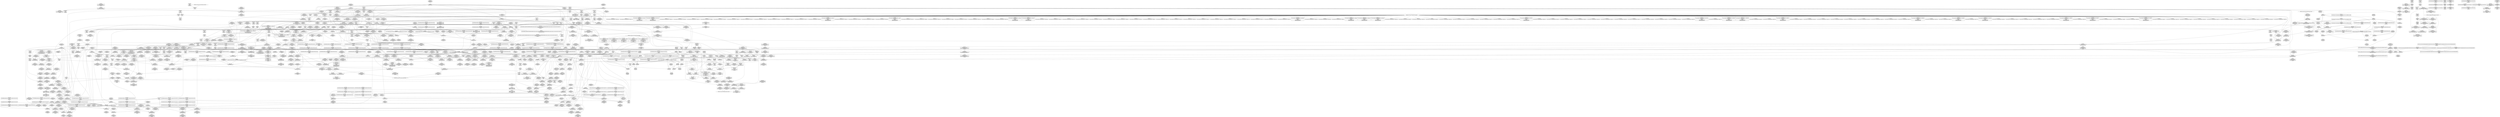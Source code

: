 digraph {
	CE0x4c8b6a0 [shape=record,shape=Mrecord,label="{CE0x4c8b6a0|inode_has_perm:_do.end|*SummSink*}"]
	CE0x4bcfcf0 [shape=record,shape=Mrecord,label="{CE0x4bcfcf0|104:_%struct.inode*,_232:_%struct.super_block*,_:_CRE_156,157_}"]
	CE0x4bbf710 [shape=record,shape=Mrecord,label="{CE0x4bbf710|_call_void_mcount()_#3}"]
	CE0x4c83730 [shape=record,shape=Mrecord,label="{CE0x4c83730|__validate_creds:_line|Function::__validate_creds&Arg::line::}"]
	CE0x4c1ba80 [shape=record,shape=Mrecord,label="{CE0x4c1ba80|selinux_mount:_tmp28|security/selinux/hooks.c,2645}"]
	CE0x4c1b710 [shape=record,shape=Mrecord,label="{CE0x4c1b710|_ret_i32_%call2,_!dbg_!27722|security/selinux/hooks.c,1866}"]
	CE0x4c83610 [shape=record,shape=Mrecord,label="{CE0x4c83610|_ret_void,_!dbg_!27722|include/linux/cred.h,175}"]
	CE0x4bf8840 [shape=record,shape=Mrecord,label="{CE0x4bf8840|selinux_mount:_tmp22|security/selinux/hooks.c,2641}"]
	CE0x4c29b30 [shape=record,shape=Mrecord,label="{CE0x4c29b30|cred_sid:_cred|Function::cred_sid&Arg::cred::|*SummSource*}"]
	CE0x4c40930 [shape=record,shape=Mrecord,label="{CE0x4c40930|272:_i8*,_:_CRE_272,280_|*MultipleSource*|security/selinux/hooks.c,2642|Function::superblock_has_perm&Arg::sb::|security/selinux/hooks.c,1865}"]
	CE0x4bac110 [shape=record,shape=Mrecord,label="{CE0x4bac110|selinux_mount:_call|security/selinux/hooks.c,2639|*SummSource*}"]
	CE0x4bf83c0 [shape=record,shape=Mrecord,label="{CE0x4bf83c0|selinux_mount:_tmp21|security/selinux/hooks.c,2641|*SummSource*}"]
	CE0x4bfb5f0 [shape=record,shape=Mrecord,label="{CE0x4bfb5f0|i64*_getelementptr_inbounds_(_2_x_i64_,_2_x_i64_*___llvm_gcov_ctr151,_i64_0,_i64_1)|*Constant*|*SummSource*}"]
	CE0x4c3e6a0 [shape=record,shape=Mrecord,label="{CE0x4c3e6a0|%struct.task_struct*_(%struct.task_struct**)*_asm_movq_%gs:$_1:P_,$0_,_r,im,_dirflag_,_fpsr_,_flags_|*SummSink*}"]
	CE0x4c50b80 [shape=record,shape=Mrecord,label="{CE0x4c50b80|inode_has_perm:_tmp17|security/selinux/hooks.c,1617}"]
	CE0x4bf4a20 [shape=record,shape=Mrecord,label="{CE0x4bf4a20|i32_78|*Constant*}"]
	CE0x4c5ec70 [shape=record,shape=Mrecord,label="{CE0x4c5ec70|avc_has_perm:_ssid|Function::avc_has_perm&Arg::ssid::|*SummSink*}"]
	CE0x4cbe9f0 [shape=record,shape=Mrecord,label="{CE0x4cbe9f0|cred_sid:_tmp1}"]
	CE0x4cbda90 [shape=record,shape=Mrecord,label="{CE0x4cbda90|__validate_creds:_tmp9|include/linux/cred.h,175}"]
	CE0x686ea70 [shape=record,shape=Mrecord,label="{CE0x686ea70|selinux_mount:_tmp}"]
	CE0x4c5b340 [shape=record,shape=Mrecord,label="{CE0x4c5b340|i64*_getelementptr_inbounds_(_2_x_i64_,_2_x_i64_*___llvm_gcov_ctr204,_i64_0,_i64_0)|*Constant*}"]
	CE0x4c1dee0 [shape=record,shape=Mrecord,label="{CE0x4c1dee0|selinux_mount:_retval.0}"]
	CE0x4be1fd0 [shape=record,shape=Mrecord,label="{CE0x4be1fd0|inode_has_perm:_cred|Function::inode_has_perm&Arg::cred::}"]
	CE0x4c20dc0 [shape=record,shape=Mrecord,label="{CE0x4c20dc0|GLOBAL:_superblock_has_perm|*Constant*|*SummSink*}"]
	CE0x4cbc230 [shape=record,shape=Mrecord,label="{CE0x4cbc230|__validate_creds:_tmp5|include/linux/cred.h,173|*SummSink*}"]
	CE0x4c84630 [shape=record,shape=Mrecord,label="{CE0x4c84630|i1_true|*Constant*}"]
	CE0x4bf75c0 [shape=record,shape=Mrecord,label="{CE0x4bf75c0|i64_10|*Constant*}"]
	CE0x4c5cf60 [shape=record,shape=Mrecord,label="{CE0x4c5cf60|cred_sid:_tmp1|*SummSource*}"]
	CE0x4c8b600 [shape=record,shape=Mrecord,label="{CE0x4c8b600|inode_has_perm:_do.end|*SummSource*}"]
	CE0x4c5be30 [shape=record,shape=Mrecord,label="{CE0x4c5be30|path_has_perm:_ad|security/selinux/hooks.c, 1643|*SummSource*}"]
	CE0x4c28630 [shape=record,shape=Mrecord,label="{CE0x4c28630|i64*_getelementptr_inbounds_(_8_x_i64_,_8_x_i64_*___llvm_gcov_ctr154,_i64_0,_i64_2)|*Constant*}"]
	CE0x4c22090 [shape=record,shape=Mrecord,label="{CE0x4c22090|cred_sid:_tmp4|*LoadInst*|security/selinux/hooks.c,196|*SummSink*}"]
	CE0x4bbbc50 [shape=record,shape=Mrecord,label="{CE0x4bbbc50|selinux_mount:_do.end|*SummSink*}"]
	CE0x4cc8530 [shape=record,shape=Mrecord,label="{CE0x4cc8530|inode_has_perm:_tmp10|security/selinux/hooks.c,1611|*SummSource*}"]
	CE0x4cb8b90 [shape=record,shape=Mrecord,label="{CE0x4cb8b90|__validate_creds:_tmp3|include/linux/cred.h,173}"]
	CE0x4c69b60 [shape=record,shape=Mrecord,label="{CE0x4c69b60|8:_i32,_:_CRE_8,12_|*MultipleSource*|*LoadInst*|security/selinux/hooks.c,1865|security/selinux/hooks.c,1865|security/selinux/hooks.c,1866}"]
	CE0x4c81390 [shape=record,shape=Mrecord,label="{CE0x4c81390|__validate_creds:_tmp2|include/linux/cred.h,173}"]
	CE0x4bd0b00 [shape=record,shape=Mrecord,label="{CE0x4bd0b00|104:_%struct.inode*,_232:_%struct.super_block*,_:_CRE_165,166_}"]
	CE0x4c24620 [shape=record,shape=Mrecord,label="{CE0x4c24620|i32_22|*Constant*}"]
	"CONST[source:0(mediator),value:2(dynamic)][purpose:{object}]"
	CE0x4c298c0 [shape=record,shape=Mrecord,label="{CE0x4c298c0|cred_sid:_entry|*SummSink*}"]
	CE0x4cbf550 [shape=record,shape=Mrecord,label="{CE0x4cbf550|__validate_creds:_tmp7|include/linux/cred.h,174|*SummSource*}"]
	CE0x4c1ad60 [shape=record,shape=Mrecord,label="{CE0x4c1ad60|i32_2|*Constant*|*SummSink*}"]
	CE0x4bc1790 [shape=record,shape=Mrecord,label="{CE0x4bc1790|i8_1|*Constant*|*SummSink*}"]
	CE0x4bf4d10 [shape=record,shape=Mrecord,label="{CE0x4bf4d10|selinux_mount:_and|security/selinux/hooks.c,2641|*SummSink*}"]
	CE0x4c6a0c0 [shape=record,shape=Mrecord,label="{CE0x4c6a0c0|inode_has_perm:_entry|*SummSource*}"]
	CE0x4be6360 [shape=record,shape=Mrecord,label="{CE0x4be6360|superblock_has_perm:_tmp1}"]
	CE0x4cbec90 [shape=record,shape=Mrecord,label="{CE0x4cbec90|__validate_creds:_tmp6|include/linux/cred.h,174|*SummSource*}"]
	CE0x4c19d30 [shape=record,shape=Mrecord,label="{CE0x4c19d30|104:_%struct.inode*,_232:_%struct.super_block*,_:_CRE_317,318_}"]
	CE0x4c206c0 [shape=record,shape=Mrecord,label="{CE0x4c206c0|selinux_mount:_call7|security/selinux/hooks.c,2642|*SummSource*}"]
	CE0x4c603f0 [shape=record,shape=Mrecord,label="{CE0x4c603f0|_ret_i32_%retval.0,_!dbg_!27728|security/selinux/avc.c,775|*SummSource*}"]
	CE0x4bbdb20 [shape=record,shape=Mrecord,label="{CE0x4bbdb20|selinux_mount:_tmp2}"]
	CE0x4c898b0 [shape=record,shape=Mrecord,label="{CE0x4c898b0|inode_has_perm:_tmp}"]
	CE0x4c11d80 [shape=record,shape=Mrecord,label="{CE0x4c11d80|inode_has_perm:_lnot|security/selinux/hooks.c,1611|*SummSource*}"]
	CE0x4bb0cb0 [shape=record,shape=Mrecord,label="{CE0x4bb0cb0|selinux_mount:_tmp15|security/selinux/hooks.c,2639|*SummSink*}"]
	CE0x4bbb390 [shape=record,shape=Mrecord,label="{CE0x4bbb390|selinux_mount:_tmp5|security/selinux/hooks.c,2639|*SummSource*}"]
	CE0x4bd0330 [shape=record,shape=Mrecord,label="{CE0x4bd0330|104:_%struct.inode*,_232:_%struct.super_block*,_:_CRE_160,161_}"]
	CE0x4bd1b60 [shape=record,shape=Mrecord,label="{CE0x4bd1b60|104:_%struct.inode*,_232:_%struct.super_block*,_:_CRE_175,176_}"]
	CE0x4c6b2d0 [shape=record,shape=Mrecord,label="{CE0x4c6b2d0|_ret_i32_%retval.0,_!dbg_!27739|security/selinux/hooks.c,1618}"]
	CE0x4bd5210 [shape=record,shape=Mrecord,label="{CE0x4bd5210|104:_%struct.inode*,_232:_%struct.super_block*,_:_CRE_210,211_}"]
	CE0x4bca8b0 [shape=record,shape=Mrecord,label="{CE0x4bca8b0|0:_i8,_:_GCMR_selinux_mount.__warned_internal_global_i8_0,_section_.data.unlikely_,_align_1:_elem_0:default:}"]
	CE0x4bd0e20 [shape=record,shape=Mrecord,label="{CE0x4bd0e20|104:_%struct.inode*,_232:_%struct.super_block*,_:_CRE_167,168_}"]
	CE0x4bba220 [shape=record,shape=Mrecord,label="{CE0x4bba220|i8*_getelementptr_inbounds_(_45_x_i8_,_45_x_i8_*_.str12,_i32_0,_i32_0)|*Constant*|*SummSource*}"]
	CE0x4c5e6a0 [shape=record,shape=Mrecord,label="{CE0x4c5e6a0|avc_has_perm:_entry|*SummSink*}"]
	CE0x4bfcd20 [shape=record,shape=Mrecord,label="{CE0x4bfcd20|104:_%struct.inode*,_232:_%struct.super_block*,_:_CRE_8,12_|*MultipleSource*|*LoadInst*|security/selinux/hooks.c,2642|security/selinux/hooks.c,2642}"]
	CE0x4c6a5b0 [shape=record,shape=Mrecord,label="{CE0x4c6a5b0|path_has_perm:_tmp6|security/selinux/hooks.c,1646}"]
	CE0x4bbf560 [shape=record,shape=Mrecord,label="{CE0x4bbf560|selinux_mount:_tmp3|*SummSink*}"]
	CE0x4c262f0 [shape=record,shape=Mrecord,label="{CE0x4c262f0|inode_has_perm:_i_flags|security/selinux/hooks.c,1611|*SummSource*}"]
	CE0x4bc3db0 [shape=record,shape=Mrecord,label="{CE0x4bc3db0|i64_4|*Constant*|*SummSource*}"]
	CE0x4bbb420 [shape=record,shape=Mrecord,label="{CE0x4bbb420|selinux_mount:_tmp6|security/selinux/hooks.c,2639|*SummSink*}"]
	CE0x4c1c450 [shape=record,shape=Mrecord,label="{CE0x4c1c450|i32_2|*Constant*}"]
	CE0x4bf8ae0 [shape=record,shape=Mrecord,label="{CE0x4bf8ae0|selinux_mount:_tmp22|security/selinux/hooks.c,2641|*SummSink*}"]
	CE0x4bfb850 [shape=record,shape=Mrecord,label="{CE0x4bfb850|cred_sid:_tmp1}"]
	CE0x4bd2330 [shape=record,shape=Mrecord,label="{CE0x4bd2330|104:_%struct.inode*,_232:_%struct.super_block*,_:_CRE_180,181_}"]
	CE0x4cba670 [shape=record,shape=Mrecord,label="{CE0x4cba670|avc_has_perm:_entry}"]
	CE0x4bbb1c0 [shape=record,shape=Mrecord,label="{CE0x4bbb1c0|i64_0|*Constant*|*SummSink*}"]
	CE0x4c8a770 [shape=record,shape=Mrecord,label="{CE0x4c8a770|inode_has_perm:_if.then|*SummSource*}"]
	CE0x4bd5530 [shape=record,shape=Mrecord,label="{CE0x4bd5530|104:_%struct.inode*,_232:_%struct.super_block*,_:_CRE_212,213_}"]
	CE0x4bb3ac0 [shape=record,shape=Mrecord,label="{CE0x4bb3ac0|path_has_perm:_cred|Function::path_has_perm&Arg::cred::|*SummSink*}"]
	CE0x4bc9350 [shape=record,shape=Mrecord,label="{CE0x4bc9350|get_current:_tmp2}"]
	CE0x4bd1240 [shape=record,shape=Mrecord,label="{CE0x4bd1240|104:_%struct.inode*,_232:_%struct.super_block*,_:_CRE_169,170_}"]
	CE0x4bd3780 [shape=record,shape=Mrecord,label="{CE0x4bd3780|104:_%struct.inode*,_232:_%struct.super_block*,_:_CRE_193,194_}"]
	CE0x4cc7710 [shape=record,shape=Mrecord,label="{CE0x4cc7710|inode_has_perm:_tmp9|security/selinux/hooks.c,1611}"]
	CE0x4bcc390 [shape=record,shape=Mrecord,label="{CE0x4bcc390|i64*_getelementptr_inbounds_(_15_x_i64_,_15_x_i64_*___llvm_gcov_ctr203,_i64_0,_i64_1)|*Constant*}"]
	CE0x4bd8be0 [shape=record,shape=Mrecord,label="{CE0x4bd8be0|selinux_mount:_tmp14|security/selinux/hooks.c,2639|*SummSink*}"]
	CE0x4bd3140 [shape=record,shape=Mrecord,label="{CE0x4bd3140|104:_%struct.inode*,_232:_%struct.super_block*,_:_CRE_189,190_}"]
	CE0x4c193d0 [shape=record,shape=Mrecord,label="{CE0x4c193d0|104:_%struct.inode*,_232:_%struct.super_block*,_:_CRE_311,312_}"]
	CE0x4c8a680 [shape=record,shape=Mrecord,label="{CE0x4c8a680|inode_has_perm:_if.then}"]
	CE0x4cc5610 [shape=record,shape=Mrecord,label="{CE0x4cc5610|GLOBAL:_llvm.expect.i64|*Constant*|*SummSink*}"]
	CE0x4c1a050 [shape=record,shape=Mrecord,label="{CE0x4c1a050|104:_%struct.inode*,_232:_%struct.super_block*,_:_CRE_319,320_}"]
	CE0x4bbd3a0 [shape=record,shape=Mrecord,label="{CE0x4bbd3a0|i64*_getelementptr_inbounds_(_15_x_i64_,_15_x_i64_*___llvm_gcov_ctr203,_i64_0,_i64_1)|*Constant*|*SummSink*}"]
	CE0x4c594c0 [shape=record,shape=Mrecord,label="{CE0x4c594c0|path_has_perm:_tmp5|security/selinux/hooks.c,1642|*SummSource*}"]
	CE0x4c6ef60 [shape=record,shape=Mrecord,label="{CE0x4c6ef60|path_has_perm:_type|security/selinux/hooks.c,1645|*SummSource*}"]
	CE0x4be6850 [shape=record,shape=Mrecord,label="{CE0x4be6850|selinux_mount:_if.end|*SummSink*}"]
	CE0x4c1e9a0 [shape=record,shape=Mrecord,label="{CE0x4c1e9a0|selinux_mount:_tmp28|security/selinux/hooks.c,2645|*SummSource*}"]
	CE0x4c883c0 [shape=record,shape=Mrecord,label="{CE0x4c883c0|cred_sid:_tmp6|security/selinux/hooks.c,197}"]
	CE0x4bf43f0 [shape=record,shape=Mrecord,label="{CE0x4bf43f0|get_current:_entry|*SummSink*}"]
	CE0x4c13440 [shape=record,shape=Mrecord,label="{CE0x4c13440|superblock_has_perm:_tmp2}"]
	CE0x4c25b20 [shape=record,shape=Mrecord,label="{CE0x4c25b20|__validate_creds:_bb|*SummSink*}"]
	CE0x4c1faa0 [shape=record,shape=Mrecord,label="{CE0x4c1faa0|selinux_mount:_tmp30|security/selinux/hooks.c,2646|*SummSource*}"]
	CE0x4bd53a0 [shape=record,shape=Mrecord,label="{CE0x4bd53a0|104:_%struct.inode*,_232:_%struct.super_block*,_:_CRE_211,212_}"]
	CE0x4c20160 [shape=record,shape=Mrecord,label="{CE0x4c20160|GLOBAL:_path_has_perm|*Constant*}"]
	CE0x4be2880 [shape=record,shape=Mrecord,label="{CE0x4be2880|GLOBAL:_current_task|Global_var:current_task|*SummSource*}"]
	CE0x4bf6da0 [shape=record,shape=Mrecord,label="{CE0x4bf6da0|selinux_mount:_and|security/selinux/hooks.c,2641}"]
	CE0x4c4d340 [shape=record,shape=Mrecord,label="{CE0x4c4d340|_call_void___validate_creds(%struct.cred*_%cred,_i8*_getelementptr_inbounds_(_25_x_i8_,_25_x_i8_*_.str3,_i32_0,_i32_0),_i32_1609)_#10,_!dbg_!27719|security/selinux/hooks.c,1609}"]
	CE0x4c88180 [shape=record,shape=Mrecord,label="{CE0x4c88180|cred_sid:_sid|security/selinux/hooks.c,197}"]
	CE0x4cb9080 [shape=record,shape=Mrecord,label="{CE0x4cb9080|__validate_creds:_tmp4|include/linux/cred.h,173}"]
	CE0x4cb56e0 [shape=record,shape=Mrecord,label="{CE0x4cb56e0|inode_has_perm:_tmp6|*LoadInst*|security/selinux/hooks.c,1611|*SummSink*}"]
	CE0x4c55f20 [shape=record,shape=Mrecord,label="{CE0x4c55f20|superblock_has_perm:_tmp6|security/selinux/hooks.c,1866}"]
	CE0x4c123d0 [shape=record,shape=Mrecord,label="{CE0x4c123d0|inode_has_perm:_lnot1|security/selinux/hooks.c,1611|*SummSource*}"]
	CE0x4cc7400 [shape=record,shape=Mrecord,label="{CE0x4cc7400|inode_has_perm:_tmp8|security/selinux/hooks.c,1611|*SummSink*}"]
	CE0x4c1a680 [shape=record,shape=Mrecord,label="{CE0x4c1a680|superblock_has_perm:_cred|Function::superblock_has_perm&Arg::cred::}"]
	CE0x4c21890 [shape=record,shape=Mrecord,label="{CE0x4c21890|cred_sid:_security|security/selinux/hooks.c,196|*SummSource*}"]
	CE0x4c22ae0 [shape=record,shape=Mrecord,label="{CE0x4c22ae0|cred_sid:_sid|security/selinux/hooks.c,197|*SummSource*}"]
	CE0x4bfb250 [shape=record,shape=Mrecord,label="{CE0x4bfb250|selinux_mount:_dentry|security/selinux/hooks.c,2642|*SummSource*}"]
	CE0x4c1b260 [shape=record,shape=Mrecord,label="{CE0x4c1b260|%struct.common_audit_data*_null|*Constant*}"]
	CE0x4bf61f0 [shape=record,shape=Mrecord,label="{CE0x4bf61f0|selinux_mount:_flags|Function::selinux_mount&Arg::flags::}"]
	CE0x4c5eb10 [shape=record,shape=Mrecord,label="{CE0x4c5eb10|avc_has_perm:_ssid|Function::avc_has_perm&Arg::ssid::}"]
	CE0x4c5f2b0 [shape=record,shape=Mrecord,label="{CE0x4c5f2b0|i16_5|*Constant*}"]
	CE0x4c5d1a0 [shape=record,shape=Mrecord,label="{CE0x4c5d1a0|cred_sid:_tmp1|*SummSink*}"]
	CE0x4c3ea60 [shape=record,shape=Mrecord,label="{CE0x4c3ea60|inode_has_perm:_do.body}"]
	CE0x4c88ed0 [shape=record,shape=Mrecord,label="{CE0x4c88ed0|_call_void___validate_creds(%struct.cred*_%cred,_i8*_getelementptr_inbounds_(_25_x_i8_,_25_x_i8_*_.str3,_i32_0,_i32_0),_i32_1609)_#10,_!dbg_!27719|security/selinux/hooks.c,1609|*SummSink*}"]
	CE0x4c5efa0 [shape=record,shape=Mrecord,label="{CE0x4c5efa0|avc_has_perm:_tsid|Function::avc_has_perm&Arg::tsid::|*SummSource*}"]
	CE0x4bd4590 [shape=record,shape=Mrecord,label="{CE0x4bd4590|104:_%struct.inode*,_232:_%struct.super_block*,_:_CRE_202,203_}"]
	CE0x4c60780 [shape=record,shape=Mrecord,label="{CE0x4c60780|path_has_perm:_bb|*SummSink*}"]
	CE0x4ba8cc0 [shape=record,shape=Mrecord,label="{CE0x4ba8cc0|selinux_mount:_tobool1|security/selinux/hooks.c,2639|*SummSink*}"]
	CE0x4c95730 [shape=record,shape=Mrecord,label="{CE0x4c95730|inode_has_perm:_do.body|*SummSink*}"]
	CE0x4c560d0 [shape=record,shape=Mrecord,label="{CE0x4c560d0|_call_void_mcount()_#3}"]
	CE0x4cb9ac0 [shape=record,shape=Mrecord,label="{CE0x4cb9ac0|inode_has_perm:_call4|security/selinux/hooks.c,1617}"]
	CE0x4c5bf40 [shape=record,shape=Mrecord,label="{CE0x4c5bf40|path_has_perm:_ad|security/selinux/hooks.c, 1643|*SummSink*}"]
	CE0x4c21060 [shape=record,shape=Mrecord,label="{CE0x4c21060|superblock_has_perm:_entry|*SummSink*}"]
	CE0x4c58e90 [shape=record,shape=Mrecord,label="{CE0x4c58e90|i32_5|*Constant*|*SummSink*}"]
	CE0x4bcb7b0 [shape=record,shape=Mrecord,label="{CE0x4bcb7b0|selinux_mount:_tmp9|security/selinux/hooks.c,2639|*SummSink*}"]
	CE0x4c5ad90 [shape=record,shape=Mrecord,label="{CE0x4c5ad90|inode_has_perm:_tmp4|security/selinux/hooks.c,1609|*SummSink*}"]
	CE0x4bd8420 [shape=record,shape=Mrecord,label="{CE0x4bd8420|selinux_mount:_tmp13|security/selinux/hooks.c,2639|*SummSource*}"]
	CE0x4cc8b90 [shape=record,shape=Mrecord,label="{CE0x4cc8b90|i32_512|*Constant*|*SummSource*}"]
	CE0x4c11ef0 [shape=record,shape=Mrecord,label="{CE0x4c11ef0|inode_has_perm:_lnot.ext|security/selinux/hooks.c,1611|*SummSink*}"]
	CE0x4c20ee0 [shape=record,shape=Mrecord,label="{CE0x4c20ee0|superblock_has_perm:_entry}"]
	CE0x4c269f0 [shape=record,shape=Mrecord,label="{CE0x4c269f0|GLOBAL:___validate_creds|*Constant*|*SummSink*}"]
	CE0x4cc8050 [shape=record,shape=Mrecord,label="{CE0x4cc8050|inode_has_perm:_tmp9|security/selinux/hooks.c,1611|*SummSource*}"]
	CE0x4bcbdf0 [shape=record,shape=Mrecord,label="{CE0x4bcbdf0|selinux_mount:_tmp10|security/selinux/hooks.c,2639|*SummSink*}"]
	CE0x4baf5f0 [shape=record,shape=Mrecord,label="{CE0x4baf5f0|selinux_mount:_tmp8|security/selinux/hooks.c,2639|*SummSource*}"]
	CE0x4bb6e50 [shape=record,shape=Mrecord,label="{CE0x4bb6e50|GLOBAL:_get_current|*Constant*}"]
	CE0x4c25140 [shape=record,shape=Mrecord,label="{CE0x4c25140|cred_sid:_tmp6|security/selinux/hooks.c,197|*SummSource*}"]
	CE0x4bd40e0 [shape=record,shape=Mrecord,label="{CE0x4bd40e0|104:_%struct.inode*,_232:_%struct.super_block*,_:_CRE_199,200_}"]
	CE0x4be40c0 [shape=record,shape=Mrecord,label="{CE0x4be40c0|get_current:_tmp4|./arch/x86/include/asm/current.h,14|*SummSource*}"]
	CE0x4bc1c30 [shape=record,shape=Mrecord,label="{CE0x4bc1c30|_call_void_lockdep_rcu_suspicious(i8*_getelementptr_inbounds_(_25_x_i8_,_25_x_i8_*_.str3,_i32_0,_i32_0),_i32_2639,_i8*_getelementptr_inbounds_(_45_x_i8_,_45_x_i8_*_.str12,_i32_0,_i32_0))_#10,_!dbg_!27732|security/selinux/hooks.c,2639|*SummSink*}"]
	CE0x4c8afa0 [shape=record,shape=Mrecord,label="{CE0x4c8afa0|_ret_void,_!dbg_!27722|include/linux/cred.h,175|*SummSink*}"]
	CE0x686eae0 [shape=record,shape=Mrecord,label="{CE0x686eae0|COLLAPSED:_GCMRE___llvm_gcov_ctr203_internal_global_15_x_i64_zeroinitializer:_elem_0:default:}"]
	CE0x4c59e90 [shape=record,shape=Mrecord,label="{CE0x4c59e90|i64_16|*Constant*|*SummSink*}"]
	CE0x4c2f1e0 [shape=record,shape=Mrecord,label="{CE0x4c2f1e0|get_current:_tmp3|*SummSource*}"]
	CE0x4c832f0 [shape=record,shape=Mrecord,label="{CE0x4c832f0|__validate_creds:_lnot|include/linux/cred.h,173}"]
	CE0x4bf4fa0 [shape=record,shape=Mrecord,label="{CE0x4bf4fa0|path_has_perm:_tmp3|*SummSource*}"]
	CE0x4c4df00 [shape=record,shape=Mrecord,label="{CE0x4c4df00|GLOBAL:_cred_sid|*Constant*|*SummSource*}"]
	CE0x4cc5120 [shape=record,shape=Mrecord,label="{CE0x4cc5120|inode_has_perm:_conv|security/selinux/hooks.c,1611|*SummSink*}"]
	CE0x4c196f0 [shape=record,shape=Mrecord,label="{CE0x4c196f0|104:_%struct.inode*,_232:_%struct.super_block*,_:_CRE_313,314_}"]
	CE0x4bca660 [shape=record,shape=Mrecord,label="{CE0x4bca660|selinux_mount:_tmp8|security/selinux/hooks.c,2639}"]
	CE0x4bf4780 [shape=record,shape=Mrecord,label="{CE0x4bf4780|_ret_%struct.task_struct*_%tmp4,_!dbg_!27714|./arch/x86/include/asm/current.h,14|*SummSink*}"]
	CE0x4ba9950 [shape=record,shape=Mrecord,label="{CE0x4ba9950|selinux_mount:_tmp11|security/selinux/hooks.c,2639|*SummSource*}"]
	CE0x4c1ed40 [shape=record,shape=Mrecord,label="{CE0x4c1ed40|i64*_getelementptr_inbounds_(_15_x_i64_,_15_x_i64_*___llvm_gcov_ctr203,_i64_0,_i64_13)|*Constant*|*SummSource*}"]
	CE0x4c55e10 [shape=record,shape=Mrecord,label="{CE0x4c55e10|superblock_has_perm:_call2|security/selinux/hooks.c,1866}"]
	CE0x4c6ba80 [shape=record,shape=Mrecord,label="{CE0x4c6ba80|cred_sid:_bb|*SummSink*}"]
	CE0x4bbf4c0 [shape=record,shape=Mrecord,label="{CE0x4bbf4c0|selinux_mount:_tmp3|*SummSource*}"]
	CE0x4c860b0 [shape=record,shape=Mrecord,label="{CE0x4c860b0|COLLAPSED:_GCMRE___llvm_gcov_ctr154_internal_global_8_x_i64_zeroinitializer:_elem_0:default:}"]
	CE0x4c2a590 [shape=record,shape=Mrecord,label="{CE0x4c2a590|get_current:_tmp4|./arch/x86/include/asm/current.h,14}"]
	CE0x4bf8fc0 [shape=record,shape=Mrecord,label="{CE0x4bf8fc0|selinux_mount:_tmp23|security/selinux/hooks.c,2641|*SummSink*}"]
	CE0x4c6f320 [shape=record,shape=Mrecord,label="{CE0x4c6f320|i8_1|*Constant*}"]
	CE0x4c86800 [shape=record,shape=Mrecord,label="{CE0x4c86800|__validate_creds:_tobool|include/linux/cred.h,173|*SummSink*}"]
	CE0x67750b0 [shape=record,shape=Mrecord,label="{CE0x67750b0|selinux_mount:_if.end}"]
	CE0x4cd72a0 [shape=record,shape=Mrecord,label="{CE0x4cd72a0|inode_has_perm:_tmp16|security/selinux/hooks.c,1615}"]
	CE0x4bd6b10 [shape=record,shape=Mrecord,label="{CE0x4bd6b10|104:_%struct.inode*,_232:_%struct.super_block*,_:_CRE_232,240_|*MultipleSource*|*LoadInst*|security/selinux/hooks.c,2642|security/selinux/hooks.c,2642}"]
	CE0x4c8cfb0 [shape=record,shape=Mrecord,label="{CE0x4c8cfb0|i32_4|*Constant*|*SummSource*}"]
	CE0x4c6a130 [shape=record,shape=Mrecord,label="{CE0x4c6a130|path_has_perm:_path1|security/selinux/hooks.c,1646}"]
	CE0x4bc4050 [shape=record,shape=Mrecord,label="{CE0x4bc4050|i64*_getelementptr_inbounds_(_15_x_i64_,_15_x_i64_*___llvm_gcov_ctr203,_i64_0,_i64_6)|*Constant*|*SummSink*}"]
	CE0x4c6a3e0 [shape=record,shape=Mrecord,label="{CE0x4c6a3e0|path_has_perm:_path1|security/selinux/hooks.c,1646|*SummSink*}"]
	CE0x4bfbe00 [shape=record,shape=Mrecord,label="{CE0x4bfbe00|selinux_mount:_tmp26|*LoadInst*|security/selinux/hooks.c,2642|*SummSource*}"]
	CE0x4c211e0 [shape=record,shape=Mrecord,label="{CE0x4c211e0|i64*_getelementptr_inbounds_(_2_x_i64_,_2_x_i64_*___llvm_gcov_ctr131,_i64_0,_i64_1)|*Constant*|*SummSource*}"]
	CE0x4c3a4f0 [shape=record,shape=Mrecord,label="{CE0x4c3a4f0|inode_has_perm:_tmp14|security/selinux/hooks.c,1614}"]
	CE0x4c88d60 [shape=record,shape=Mrecord,label="{CE0x4c88d60|_call_void___validate_creds(%struct.cred*_%cred,_i8*_getelementptr_inbounds_(_25_x_i8_,_25_x_i8_*_.str3,_i32_0,_i32_0),_i32_1609)_#10,_!dbg_!27719|security/selinux/hooks.c,1609|*SummSource*}"]
	CE0x4bbb320 [shape=record,shape=Mrecord,label="{CE0x4bbb320|selinux_mount:_tmp5|security/selinux/hooks.c,2639}"]
	CE0x4bf4670 [shape=record,shape=Mrecord,label="{CE0x4bf4670|_ret_%struct.task_struct*_%tmp4,_!dbg_!27714|./arch/x86/include/asm/current.h,14}"]
	CE0x4cc5780 [shape=record,shape=Mrecord,label="{CE0x4cc5780|GLOBAL:_llvm.expect.i64|*Constant*|*SummSource*}"]
	CE0x4bfc6e0 [shape=record,shape=Mrecord,label="{CE0x4bfc6e0|selinux_mount:_d_sb|security/selinux/hooks.c,2642|*SummSource*}"]
	CE0x4bc88a0 [shape=record,shape=Mrecord,label="{CE0x4bc88a0|_call_void_mcount()_#3|*SummSource*}"]
	CE0x4bf8530 [shape=record,shape=Mrecord,label="{CE0x4bf8530|selinux_mount:_tmp21|security/selinux/hooks.c,2641|*SummSink*}"]
	CE0x4c27cc0 [shape=record,shape=Mrecord,label="{CE0x4c27cc0|i64*_getelementptr_inbounds_(_8_x_i64_,_8_x_i64_*___llvm_gcov_ctr154,_i64_0,_i64_2)|*Constant*|*SummSink*}"]
	CE0x4c6c9b0 [shape=record,shape=Mrecord,label="{CE0x4c6c9b0|i64*_getelementptr_inbounds_(_2_x_i64_,_2_x_i64_*___llvm_gcov_ctr131,_i64_0,_i64_0)|*Constant*}"]
	CE0x4c5fc80 [shape=record,shape=Mrecord,label="{CE0x4c5fc80|avc_has_perm:_requested|Function::avc_has_perm&Arg::requested::|*SummSource*}"]
	CE0x4bc2c20 [shape=record,shape=Mrecord,label="{CE0x4bc2c20|i32_2639|*Constant*|*SummSource*}"]
	CE0x4c80450 [shape=record,shape=Mrecord,label="{CE0x4c80450|inode_has_perm:_tmp2|*SummSink*}"]
	CE0x4be0080 [shape=record,shape=Mrecord,label="{CE0x4be0080|GLOBAL:_lockdep_rcu_suspicious|*Constant*|*SummSink*}"]
	CE0x4bc9f60 [shape=record,shape=Mrecord,label="{CE0x4bc9f60|GLOBAL:_selinux_mount.__warned|Global_var:selinux_mount.__warned}"]
	CE0x4c5a0f0 [shape=record,shape=Mrecord,label="{CE0x4c5a0f0|i32_8|*Constant*|*SummSink*}"]
	CE0x4bbe070 [shape=record,shape=Mrecord,label="{CE0x4bbe070|selinux_mount:_entry|*SummSink*}"]
	CE0x4bfaea0 [shape=record,shape=Mrecord,label="{CE0x4bfaea0|i32_1|*Constant*|*SummSource*}"]
	CE0x4baa300 [shape=record,shape=Mrecord,label="{CE0x4baa300|i64*_getelementptr_inbounds_(_15_x_i64_,_15_x_i64_*___llvm_gcov_ctr203,_i64_0,_i64_6)|*Constant*}"]
	CE0x4bc3ee0 [shape=record,shape=Mrecord,label="{CE0x4bc3ee0|i64_4|*Constant*|*SummSink*}"]
	CE0x4cc5a60 [shape=record,shape=Mrecord,label="{CE0x4cc5a60|inode_has_perm:_expval|security/selinux/hooks.c,1611|*SummSink*}"]
	CE0x4c52ac0 [shape=record,shape=Mrecord,label="{CE0x4c52ac0|inode_has_perm:_tmp20|security/selinux/hooks.c,1618}"]
	CE0x4bd2650 [shape=record,shape=Mrecord,label="{CE0x4bd2650|104:_%struct.inode*,_232:_%struct.super_block*,_:_CRE_182,183_}"]
	CE0x4bd9050 [shape=record,shape=Mrecord,label="{CE0x4bd9050|i1_true|*Constant*|*SummSource*}"]
	CE0x4c1b010 [shape=record,shape=Mrecord,label="{CE0x4c1b010|superblock_has_perm:_perms|Function::superblock_has_perm&Arg::perms::|*SummSource*}"]
	CE0x4bf7c70 [shape=record,shape=Mrecord,label="{CE0x4bf7c70|selinux_mount:_tmp20|security/selinux/hooks.c,2641}"]
	CE0x4c25570 [shape=record,shape=Mrecord,label="{CE0x4c25570|cred_sid:_tmp6|security/selinux/hooks.c,197|*SummSink*}"]
	CE0x4bd8720 [shape=record,shape=Mrecord,label="{CE0x4bd8720|i64*_getelementptr_inbounds_(_15_x_i64_,_15_x_i64_*___llvm_gcov_ctr203,_i64_0,_i64_8)|*Constant*|*SummSink*}"]
	CE0x4c18010 [shape=record,shape=Mrecord,label="{CE0x4c18010|104:_%struct.inode*,_232:_%struct.super_block*,_:_CRE_272,280_|*MultipleSource*|*LoadInst*|security/selinux/hooks.c,2642|security/selinux/hooks.c,2642}"]
	CE0x4c5fb10 [shape=record,shape=Mrecord,label="{CE0x4c5fb10|avc_has_perm:_requested|Function::avc_has_perm&Arg::requested::}"]
	CE0x4c26760 [shape=record,shape=Mrecord,label="{CE0x4c26760|__validate_creds:_if.end|*SummSource*}"]
	CE0x4bd8940 [shape=record,shape=Mrecord,label="{CE0x4bd8940|selinux_mount:_tmp14|security/selinux/hooks.c,2639}"]
	CE0x4c5c650 [shape=record,shape=Mrecord,label="{CE0x4c5c650|path_has_perm:_dentry|security/selinux/hooks.c,1642|*SummSource*}"]
	CE0x4bbe640 [shape=record,shape=Mrecord,label="{CE0x4bbe640|selinux_mount:_tmp4|security/selinux/hooks.c,2639|*SummSource*}"]
	CE0x4bfb1b0 [shape=record,shape=Mrecord,label="{CE0x4bfb1b0|selinux_mount:_dentry|security/selinux/hooks.c,2642}"]
	CE0x4bc8940 [shape=record,shape=Mrecord,label="{CE0x4bc8940|_call_void_mcount()_#3|*SummSink*}"]
	CE0x4bd6340 [shape=record,shape=Mrecord,label="{CE0x4bd6340|104:_%struct.inode*,_232:_%struct.super_block*,_:_CRE_221,222_}"]
	CE0x4c17b30 [shape=record,shape=Mrecord,label="{CE0x4c17b30|104:_%struct.inode*,_232:_%struct.super_block*,_:_CRE_256,264_|*MultipleSource*|*LoadInst*|security/selinux/hooks.c,2642|security/selinux/hooks.c,2642}"]
	CE0x4c95880 [shape=record,shape=Mrecord,label="{CE0x4c95880|__validate_creds:_lnot|include/linux/cred.h,173|*SummSink*}"]
	CE0x4c18240 [shape=record,shape=Mrecord,label="{CE0x4c18240|104:_%struct.inode*,_232:_%struct.super_block*,_:_CRE_280,288_|*MultipleSource*|*LoadInst*|security/selinux/hooks.c,2642|security/selinux/hooks.c,2642}"]
	CE0x4c81750 [shape=record,shape=Mrecord,label="{CE0x4c81750|i64*_getelementptr_inbounds_(_8_x_i64_,_8_x_i64_*___llvm_gcov_ctr154,_i64_0,_i64_1)|*Constant*}"]
	CE0x4c69de0 [shape=record,shape=Mrecord,label="{CE0x4c69de0|superblock_has_perm:_tmp6|security/selinux/hooks.c,1866|*SummSink*}"]
	CE0x4bf6930 [shape=record,shape=Mrecord,label="{CE0x4bf6930|i64_32|*Constant*|*SummSource*}"]
	CE0x4c1fb10 [shape=record,shape=Mrecord,label="{CE0x4c1fb10|selinux_mount:_call8|security/selinux/hooks.c,2645}"]
	CE0x4c5d260 [shape=record,shape=Mrecord,label="{CE0x4c5d260|path_has_perm:_tmp|*SummSource*}"]
	CE0x4bad600 [shape=record,shape=Mrecord,label="{CE0x4bad600|selinux_mount:_if.then6}"]
	CE0x4c69040 [shape=record,shape=Mrecord,label="{CE0x4c69040|superblock_has_perm:_tmp5|security/selinux/hooks.c,1865}"]
	CE0x4be2410 [shape=record,shape=Mrecord,label="{CE0x4be2410|i8*_getelementptr_inbounds_(_25_x_i8_,_25_x_i8_*_.str3,_i32_0,_i32_0)|*Constant*|*SummSource*}"]
	CE0x4c21170 [shape=record,shape=Mrecord,label="{CE0x4c21170|i64*_getelementptr_inbounds_(_2_x_i64_,_2_x_i64_*___llvm_gcov_ctr131,_i64_0,_i64_1)|*Constant*}"]
	CE0x4cbb3e0 [shape=record,shape=Mrecord,label="{CE0x4cbb3e0|inode_has_perm:_retval.0|*SummSink*}"]
	CE0x4cb9950 [shape=record,shape=Mrecord,label="{CE0x4cb9950|inode_has_perm:_sclass|security/selinux/hooks.c,1617|*SummSource*}"]
	CE0x4bbdd00 [shape=record,shape=Mrecord,label="{CE0x4bbdd00|i64*_getelementptr_inbounds_(_2_x_i64_,_2_x_i64_*___llvm_gcov_ctr98,_i64_0,_i64_1)|*Constant*|*SummSink*}"]
	CE0x4cc5fc0 [shape=record,shape=Mrecord,label="{CE0x4cc5fc0|inode_has_perm:_tobool2|security/selinux/hooks.c,1611}"]
	CE0x4ba8ac0 [shape=record,shape=Mrecord,label="{CE0x4ba8ac0|i32_0|*Constant*|*SummSink*}"]
	CE0x4cc6e40 [shape=record,shape=Mrecord,label="{CE0x4cc6e40|GLOBAL:___llvm_gcov_ctr154|Global_var:__llvm_gcov_ctr154|*SummSource*}"]
	CE0x4c20290 [shape=record,shape=Mrecord,label="{CE0x4c20290|GLOBAL:_path_has_perm|*Constant*|*SummSource*}"]
	CE0x4c21550 [shape=record,shape=Mrecord,label="{CE0x4c21550|i32_22|*Constant*|*SummSink*}"]
	CE0x4c11c50 [shape=record,shape=Mrecord,label="{CE0x4c11c50|inode_has_perm:_lnot|security/selinux/hooks.c,1611}"]
	CE0x4bd07e0 [shape=record,shape=Mrecord,label="{CE0x4bd07e0|104:_%struct.inode*,_232:_%struct.super_block*,_:_CRE_163,164_}"]
	CE0x4bf4ad0 [shape=record,shape=Mrecord,label="{CE0x4bf4ad0|i32_78|*Constant*|*SummSink*}"]
	CE0x4cbf1f0 [shape=record,shape=Mrecord,label="{CE0x4cbf1f0|__validate_creds:_tmp7|include/linux/cred.h,174|*SummSink*}"]
	CE0x4bcb470 [shape=record,shape=Mrecord,label="{CE0x4bcb470|i64_5|*Constant*|*SummSink*}"]
	CE0x4c395a0 [shape=record,shape=Mrecord,label="{CE0x4c395a0|cred_sid:_tmp|*SummSource*}"]
	CE0x4bf8970 [shape=record,shape=Mrecord,label="{CE0x4bf8970|selinux_mount:_tmp22|security/selinux/hooks.c,2641|*SummSource*}"]
	CE0x4c21f90 [shape=record,shape=Mrecord,label="{CE0x4c21f90|cred_sid:_tmp4|*LoadInst*|security/selinux/hooks.c,196|*SummSource*}"]
	CE0x4cba2e0 [shape=record,shape=Mrecord,label="{CE0x4cba2e0|inode_has_perm:_call4|security/selinux/hooks.c,1617|*SummSink*}"]
	CE0x4c24cf0 [shape=record,shape=Mrecord,label="{CE0x4c24cf0|0:_i32,_4:_i32,_8:_i32,_12:_i32,_:_CMRE_20,24_|*MultipleSource*|security/selinux/hooks.c,196|security/selinux/hooks.c,197|*LoadInst*|security/selinux/hooks.c,196}"]
	CE0x4c1edf0 [shape=record,shape=Mrecord,label="{CE0x4c1edf0|i64*_getelementptr_inbounds_(_15_x_i64_,_15_x_i64_*___llvm_gcov_ctr203,_i64_0,_i64_13)|*Constant*|*SummSink*}"]
	CE0x4bd35f0 [shape=record,shape=Mrecord,label="{CE0x4bd35f0|104:_%struct.inode*,_232:_%struct.super_block*,_:_CRE_192,193_}"]
	CE0x4be5980 [shape=record,shape=Mrecord,label="{CE0x4be5980|get_current:_tmp4|./arch/x86/include/asm/current.h,14|*SummSink*}"]
	CE0x4bfb520 [shape=record,shape=Mrecord,label="{CE0x4bfb520|i64*_getelementptr_inbounds_(_2_x_i64_,_2_x_i64_*___llvm_gcov_ctr151,_i64_0,_i64_1)|*Constant*}"]
	CE0x4c122a0 [shape=record,shape=Mrecord,label="{CE0x4c122a0|inode_has_perm:_lnot1|security/selinux/hooks.c,1611}"]
	CE0x4bf54d0 [shape=record,shape=Mrecord,label="{CE0x4bf54d0|superblock_has_perm:_tmp}"]
	CE0x4bce530 [shape=record,shape=Mrecord,label="{CE0x4bce530|104:_%struct.inode*,_232:_%struct.super_block*,_:_CRE_96,104_|*MultipleSource*|*LoadInst*|security/selinux/hooks.c,2642|security/selinux/hooks.c,2642}"]
	CE0x4bd32d0 [shape=record,shape=Mrecord,label="{CE0x4bd32d0|104:_%struct.inode*,_232:_%struct.super_block*,_:_CRE_190,191_}"]
	CE0x4bd5e90 [shape=record,shape=Mrecord,label="{CE0x4bd5e90|104:_%struct.inode*,_232:_%struct.super_block*,_:_CRE_218,219_}"]
	CE0x4c803e0 [shape=record,shape=Mrecord,label="{CE0x4c803e0|inode_has_perm:_tmp2|*SummSource*}"]
	CE0x4c1b5d0 [shape=record,shape=Mrecord,label="{CE0x4c1b5d0|%struct.common_audit_data*_null|*Constant*|*SummSink*}"]
	CE0x4bdedb0 [shape=record,shape=Mrecord,label="{CE0x4bdedb0|i64*_getelementptr_inbounds_(_2_x_i64_,_2_x_i64_*___llvm_gcov_ctr98,_i64_0,_i64_0)|*Constant*}"]
	CE0x4c2a7f0 [shape=record,shape=Mrecord,label="{CE0x4c2a7f0|i64*_getelementptr_inbounds_(_2_x_i64_,_2_x_i64_*___llvm_gcov_ctr98,_i64_0,_i64_0)|*Constant*|*SummSink*}"]
	CE0x4bb3560 [shape=record,shape=Mrecord,label="{CE0x4bb3560|path_has_perm:_entry}"]
	CE0x4c23df0 [shape=record,shape=Mrecord,label="{CE0x4c23df0|cred_sid:_tmp3|*SummSink*}"]
	CE0x4c69380 [shape=record,shape=Mrecord,label="{CE0x4c69380|i32_1|*Constant*}"]
	CE0x4c8c640 [shape=record,shape=Mrecord,label="{CE0x4c8c640|__validate_creds:_cred|Function::__validate_creds&Arg::cred::|*SummSink*}"]
	CE0x4c1a770 [shape=record,shape=Mrecord,label="{CE0x4c1a770|superblock_has_perm:_cred|Function::superblock_has_perm&Arg::cred::|*SummSource*}"]
	CE0x4be1f00 [shape=record,shape=Mrecord,label="{CE0x4be1f00|GLOBAL:_inode_has_perm|*Constant*|*SummSink*}"]
	CE0x4c6dfb0 [shape=record,shape=Mrecord,label="{CE0x4c6dfb0|inode_has_perm:_cred|Function::inode_has_perm&Arg::cred::|*SummSource*}"]
	CE0x4c21eb0 [shape=record,shape=Mrecord,label="{CE0x4c21eb0|cred_sid:_tmp4|*LoadInst*|security/selinux/hooks.c,196}"]
	CE0x4c8d490 [shape=record,shape=Mrecord,label="{CE0x4c8d490|_call_void_mcount()_#3|*SummSink*}"]
	CE0x4c5e830 [shape=record,shape=Mrecord,label="{CE0x4c5e830|avc_has_perm:_requested|Function::avc_has_perm&Arg::requested::|*SummSink*}"]
	CE0x4c599d0 [shape=record,shape=Mrecord,label="{CE0x4c599d0|path_has_perm:_tmp7|security/selinux/hooks.c,1646|*SummSink*}"]
	CE0x4c3aa40 [shape=record,shape=Mrecord,label="{CE0x4c3aa40|inode_has_perm:_call|security/selinux/hooks.c,1614}"]
	CE0x4c398e0 [shape=record,shape=Mrecord,label="{CE0x4c398e0|i64*_getelementptr_inbounds_(_2_x_i64_,_2_x_i64_*___llvm_gcov_ctr151,_i64_0,_i64_0)|*Constant*|*SummSource*}"]
	CE0x4be2a70 [shape=record,shape=Mrecord,label="{CE0x4be2a70|GLOBAL:_current_task|Global_var:current_task|*SummSink*}"]
	"CONST[source:1(input),value:2(dynamic)][purpose:{subject}]"
	CE0x4c1b8b0 [shape=record,shape=Mrecord,label="{CE0x4c1b8b0|superblock_has_perm:_ad|Function::superblock_has_perm&Arg::ad::|*SummSource*}"]
	CE0x4c958f0 [shape=record,shape=Mrecord,label="{CE0x4c958f0|GLOBAL:_llvm.expect.i64|*Constant*}"]
	CE0x4c1af10 [shape=record,shape=Mrecord,label="{CE0x4c1af10|superblock_has_perm:_ad|Function::superblock_has_perm&Arg::ad::|*SummSink*}"]
	CE0x4bfb700 [shape=record,shape=Mrecord,label="{CE0x4bfb700|cred_sid:_tmp|*SummSink*}"]
	CE0x4cbc830 [shape=record,shape=Mrecord,label="{CE0x4cbc830|i64*_getelementptr_inbounds_(_5_x_i64_,_5_x_i64_*___llvm_gcov_ctr155,_i64_0,_i64_3)|*Constant*|*SummSink*}"]
	CE0x4bb68d0 [shape=record,shape=Mrecord,label="{CE0x4bb68d0|selinux_mount:_call3|security/selinux/hooks.c,2639|*SummSource*}"]
	CE0x4c20c50 [shape=record,shape=Mrecord,label="{CE0x4c20c50|GLOBAL:_superblock_has_perm|*Constant*|*SummSource*}"]
	CE0x4be1d80 [shape=record,shape=Mrecord,label="{CE0x4be1d80|GLOBAL:_inode_has_perm|*Constant*|*SummSource*}"]
	CE0x4bba920 [shape=record,shape=Mrecord,label="{CE0x4bba920|i64*_getelementptr_inbounds_(_15_x_i64_,_15_x_i64_*___llvm_gcov_ctr203,_i64_0,_i64_9)|*Constant*|*SummSink*}"]
	CE0x4cb9870 [shape=record,shape=Mrecord,label="{CE0x4cb9870|inode_has_perm:_sclass|security/selinux/hooks.c,1617}"]
	CE0x4c26b00 [shape=record,shape=Mrecord,label="{CE0x4c26b00|GLOBAL:___validate_creds|*Constant*|*SummSource*}"]
	CE0x4be68f0 [shape=record,shape=Mrecord,label="{CE0x4be68f0|selinux_mount:_land.lhs.true2}"]
	CE0x4be2640 [shape=record,shape=Mrecord,label="{CE0x4be2640|selinux_mount:_do.body|*SummSink*}"]
	CE0x4cd7420 [shape=record,shape=Mrecord,label="{CE0x4cd7420|inode_has_perm:_tmp16|security/selinux/hooks.c,1615|*SummSource*}"]
	CE0x4bd6020 [shape=record,shape=Mrecord,label="{CE0x4bd6020|104:_%struct.inode*,_232:_%struct.super_block*,_:_CRE_219,220_}"]
	CE0x4ba9ac0 [shape=record,shape=Mrecord,label="{CE0x4ba9ac0|selinux_mount:_tmp11|security/selinux/hooks.c,2639|*SummSink*}"]
	CE0x4c12930 [shape=record,shape=Mrecord,label="{CE0x4c12930|inode_has_perm:_lnot.ext|security/selinux/hooks.c,1611}"]
	CE0x4bf9600 [shape=record,shape=Mrecord,label="{CE0x4bf9600|i64*_getelementptr_inbounds_(_15_x_i64_,_15_x_i64_*___llvm_gcov_ctr203,_i64_0,_i64_12)|*Constant*}"]
	CE0x4c21960 [shape=record,shape=Mrecord,label="{CE0x4c21960|cred_sid:_security|security/selinux/hooks.c,196|*SummSink*}"]
	CE0x4c18e70 [shape=record,shape=Mrecord,label="{CE0x4c18e70|104:_%struct.inode*,_232:_%struct.super_block*,_:_CRE_307,308_}"]
	CE0x4c3dfc0 [shape=record,shape=Mrecord,label="{CE0x4c3dfc0|GLOBAL:_cred_sid|*Constant*}"]
	CE0x4c29650 [shape=record,shape=Mrecord,label="{CE0x4c29650|i32_16|*Constant*|*SummSink*}"]
	CE0x4bf9960 [shape=record,shape=Mrecord,label="{CE0x4bf9960|i64*_getelementptr_inbounds_(_15_x_i64_,_15_x_i64_*___llvm_gcov_ctr203,_i64_0,_i64_12)|*Constant*|*SummSource*}"]
	CE0x4c83460 [shape=record,shape=Mrecord,label="{CE0x4c83460|i32_1609|*Constant*|*SummSink*}"]
	CE0x4c3dc40 [shape=record,shape=Mrecord,label="{CE0x4c3dc40|superblock_has_perm:_tmp2|*SummSource*}"]
	CE0x4c1eed0 [shape=record,shape=Mrecord,label="{CE0x4c1eed0|selinux_mount:_tmp29|security/selinux/hooks.c,2645|*SummSink*}"]
	CE0x4bdef50 [shape=record,shape=Mrecord,label="{CE0x4bdef50|_ret_i32_%retval.0,_!dbg_!27754|security/selinux/hooks.c,2646|*SummSource*}"]
	CE0x4bc1b10 [shape=record,shape=Mrecord,label="{CE0x4bc1b10|_call_void_lockdep_rcu_suspicious(i8*_getelementptr_inbounds_(_25_x_i8_,_25_x_i8_*_.str3,_i32_0,_i32_0),_i32_2639,_i8*_getelementptr_inbounds_(_45_x_i8_,_45_x_i8_*_.str12,_i32_0,_i32_0))_#10,_!dbg_!27732|security/selinux/hooks.c,2639}"]
	CE0x4cd7630 [shape=record,shape=Mrecord,label="{CE0x4cd7630|inode_has_perm:_tmp16|security/selinux/hooks.c,1615|*SummSink*}"]
	CE0x4c3d010 [shape=record,shape=Mrecord,label="{CE0x4c3d010|i64*_getelementptr_inbounds_(_8_x_i64_,_8_x_i64_*___llvm_gcov_ctr154,_i64_0,_i64_6)|*Constant*|*SummSink*}"]
	CE0x4c86690 [shape=record,shape=Mrecord,label="{CE0x4c86690|__validate_creds:_tobool|include/linux/cred.h,173|*SummSource*}"]
	CE0x4c19140 [shape=record,shape=Mrecord,label="{CE0x4c19140|104:_%struct.inode*,_232:_%struct.super_block*,_:_CRE_309,310_}"]
	CE0x4be6c20 [shape=record,shape=Mrecord,label="{CE0x4be6c20|__validate_creds:_if.end}"]
	CE0x6775180 [shape=record,shape=Mrecord,label="{CE0x6775180|selinux_mount:_if.end|*SummSource*}"]
	CE0x4bc87a0 [shape=record,shape=Mrecord,label="{CE0x4bc87a0|_call_void_mcount()_#3}"]
	CE0x4bcf9d0 [shape=record,shape=Mrecord,label="{CE0x4bcf9d0|104:_%struct.inode*,_232:_%struct.super_block*,_:_CRE_154,155_}"]
	CE0x4bbef60 [shape=record,shape=Mrecord,label="{CE0x4bbef60|i64*_getelementptr_inbounds_(_15_x_i64_,_15_x_i64_*___llvm_gcov_ctr203,_i64_0,_i64_0)|*Constant*}"]
	CE0x4bd64d0 [shape=record,shape=Mrecord,label="{CE0x4bd64d0|104:_%struct.inode*,_232:_%struct.super_block*,_:_CRE_222,223_}"]
	CE0x4cb54e0 [shape=record,shape=Mrecord,label="{CE0x4cb54e0|inode_has_perm:_tmp6|*LoadInst*|security/selinux/hooks.c,1611|*SummSource*}"]
	CE0x4c82150 [shape=record,shape=Mrecord,label="{CE0x4c82150|GLOBAL:_creds_are_invalid|*Constant*|*SummSink*}"]
	CE0x4c23150 [shape=record,shape=Mrecord,label="{CE0x4c23150|0:_i32,_4:_i32,_8:_i32,_12:_i32,_:_CMRE_4,8_|*MultipleSource*|security/selinux/hooks.c,196|security/selinux/hooks.c,197|*LoadInst*|security/selinux/hooks.c,196}"]
	CE0x4c600b0 [shape=record,shape=Mrecord,label="{CE0x4c600b0|avc_has_perm:_auditdata|Function::avc_has_perm&Arg::auditdata::|*SummSource*}"]
	CE0x4bf7b70 [shape=record,shape=Mrecord,label="{CE0x4bf7b70|i64_10|*Constant*|*SummSink*}"]
	CE0x4c8d2c0 [shape=record,shape=Mrecord,label="{CE0x4c8d2c0|_call_void_mcount()_#3}"]
	CE0x4cbbad0 [shape=record,shape=Mrecord,label="{CE0x4cbbad0|i64*_getelementptr_inbounds_(_8_x_i64_,_8_x_i64_*___llvm_gcov_ctr154,_i64_0,_i64_7)|*Constant*|*SummSource*}"]
	CE0x4c3d7d0 [shape=record,shape=Mrecord,label="{CE0x4c3d7d0|inode_has_perm:_tmp13|security/selinux/hooks.c,1614|*SummSink*}"]
	CE0x4c2f2a0 [shape=record,shape=Mrecord,label="{CE0x4c2f2a0|get_current:_tmp3|*SummSink*}"]
	CE0x4bfa720 [shape=record,shape=Mrecord,label="{CE0x4bfa720|selinux_mount:_path|Function::selinux_mount&Arg::path::}"]
	CE0x4c856f0 [shape=record,shape=Mrecord,label="{CE0x4c856f0|__validate_creds:_tmp1|*SummSink*}"]
	CE0x4c820e0 [shape=record,shape=Mrecord,label="{CE0x4c820e0|inode_has_perm:_tmp4|security/selinux/hooks.c,1609|*SummSource*}"]
	CE0x4c8a880 [shape=record,shape=Mrecord,label="{CE0x4c8a880|inode_has_perm:_if.then|*SummSink*}"]
	CE0x4bd24c0 [shape=record,shape=Mrecord,label="{CE0x4bd24c0|104:_%struct.inode*,_232:_%struct.super_block*,_:_CRE_181,182_}"]
	CE0x4bd56c0 [shape=record,shape=Mrecord,label="{CE0x4bd56c0|104:_%struct.inode*,_232:_%struct.super_block*,_:_CRE_213,214_}"]
	CE0x4c18720 [shape=record,shape=Mrecord,label="{CE0x4c18720|104:_%struct.inode*,_232:_%struct.super_block*,_:_CRE_296,304_|*MultipleSource*|*LoadInst*|security/selinux/hooks.c,2642|security/selinux/hooks.c,2642}"]
	CE0x4c56140 [shape=record,shape=Mrecord,label="{CE0x4c56140|_call_void_mcount()_#3|*SummSource*}"]
	CE0x4bcf290 [shape=record,shape=Mrecord,label="{CE0x4bcf290|104:_%struct.inode*,_232:_%struct.super_block*,_:_CRE_149,150_}"]
	CE0x4c2d4a0 [shape=record,shape=Mrecord,label="{CE0x4c2d4a0|path_has_perm:_tmp1}"]
	CE0x4c89420 [shape=record,shape=Mrecord,label="{CE0x4c89420|i32_1|*Constant*}"]
	CE0x4cb87f0 [shape=record,shape=Mrecord,label="{CE0x4cb87f0|GLOBAL:___llvm_gcov_ctr155|Global_var:__llvm_gcov_ctr155|*SummSink*}"]
	CE0x4bc35c0 [shape=record,shape=Mrecord,label="{CE0x4bc35c0|selinux_mount:_tmp8|security/selinux/hooks.c,2639|*SummSink*}"]
	CE0x4c59860 [shape=record,shape=Mrecord,label="{CE0x4c59860|path_has_perm:_tmp7|security/selinux/hooks.c,1646|*SummSource*}"]
	CE0x4cbb9d0 [shape=record,shape=Mrecord,label="{CE0x4cbb9d0|i64*_getelementptr_inbounds_(_8_x_i64_,_8_x_i64_*___llvm_gcov_ctr154,_i64_0,_i64_7)|*Constant*}"]
	CE0x4bb67a0 [shape=record,shape=Mrecord,label="{CE0x4bb67a0|selinux_mount:_call3|security/selinux/hooks.c,2639}"]
	CE0x4c56290 [shape=record,shape=Mrecord,label="{CE0x4c56290|_call_void_mcount()_#3|*SummSink*}"]
	CE0x4cc7180 [shape=record,shape=Mrecord,label="{CE0x4cc7180|inode_has_perm:_tmp8|security/selinux/hooks.c,1611}"]
	CE0x4c59120 [shape=record,shape=Mrecord,label="{CE0x4c59120|path_has_perm:_d_inode|security/selinux/hooks.c,1642}"]
	CE0x4c4d690 [shape=record,shape=Mrecord,label="{CE0x4c4d690|_call_void_mcount()_#3|*SummSource*}"]
	CE0x4cbf9c0 [shape=record,shape=Mrecord,label="{CE0x4cbf9c0|_call_void___invalid_creds(%struct.cred*_%cred,_i8*_%file,_i32_%line)_#10,_!dbg_!27721|include/linux/cred.h,174}"]
	CE0x4bb2df0 [shape=record,shape=Mrecord,label="{CE0x4bb2df0|selinux_mount:_tmp1|*SummSink*}"]
	CE0x4c5ebb0 [shape=record,shape=Mrecord,label="{CE0x4c5ebb0|avc_has_perm:_ssid|Function::avc_has_perm&Arg::ssid::|*SummSource*}"]
	CE0x4bbbcf0 [shape=record,shape=Mrecord,label="{CE0x4bbbcf0|i64*_getelementptr_inbounds_(_15_x_i64_,_15_x_i64_*___llvm_gcov_ctr203,_i64_0,_i64_1)|*Constant*|*SummSource*}"]
	CE0x4c19a10 [shape=record,shape=Mrecord,label="{CE0x4c19a10|104:_%struct.inode*,_232:_%struct.super_block*,_:_CRE_315,316_}"]
	CE0x4bca200 [shape=record,shape=Mrecord,label="{CE0x4bca200|GLOBAL:_selinux_mount.__warned|Global_var:selinux_mount.__warned|*SummSink*}"]
	CE0x4be1ca0 [shape=record,shape=Mrecord,label="{CE0x4be1ca0|inode_has_perm:_entry}"]
	CE0x4c587e0 [shape=record,shape=Mrecord,label="{CE0x4c587e0|path_has_perm:_tmp4|*LoadInst*|security/selinux/hooks.c,1642|*SummSink*}"]
	CE0x4c6e850 [shape=record,shape=Mrecord,label="{CE0x4c6e850|inode_has_perm:_perms|Function::inode_has_perm&Arg::perms::}"]
	CE0x4c23c70 [shape=record,shape=Mrecord,label="{CE0x4c23c70|cred_sid:_tmp3}"]
	CE0x4c1e460 [shape=record,shape=Mrecord,label="{CE0x4c1e460|selinux_mount:_tmp30|security/selinux/hooks.c,2646}"]
	CE0x4cc6140 [shape=record,shape=Mrecord,label="{CE0x4cc6140|inode_has_perm:_tobool2|security/selinux/hooks.c,1611|*SummSource*}"]
	CE0x4c3c4e0 [shape=record,shape=Mrecord,label="{CE0x4c3c4e0|inode_has_perm:_tmp11|security/selinux/hooks.c,1612|*SummSource*}"]
	CE0x4cba7e0 [shape=record,shape=Mrecord,label="{CE0x4cba7e0|avc_has_perm:_ssid|Function::avc_has_perm&Arg::ssid::}"]
	CE0x4bfd6e0 [shape=record,shape=Mrecord,label="{CE0x4bfd6e0|104:_%struct.inode*,_232:_%struct.super_block*,_:_CRE_56,64_|*MultipleSource*|*LoadInst*|security/selinux/hooks.c,2642|security/selinux/hooks.c,2642}"]
	CE0x4c25780 [shape=record,shape=Mrecord,label="{CE0x4c25780|inode_has_perm:_return|*SummSource*}"]
	CE0x4bc8d10 [shape=record,shape=Mrecord,label="{CE0x4bc8d10|get_current:_tmp|*SummSource*}"]
	CE0x4c8a430 [shape=record,shape=Mrecord,label="{CE0x4c8a430|cred_sid:_tmp4|*LoadInst*|security/selinux/hooks.c,196}"]
	CE0x4bb1210 [shape=record,shape=Mrecord,label="{CE0x4bb1210|selinux_mount:_tmp16|security/selinux/hooks.c,2639}"]
	CE0x4cbdc00 [shape=record,shape=Mrecord,label="{CE0x4cbdc00|__validate_creds:_tmp9|include/linux/cred.h,175|*SummSource*}"]
	CE0x4c3eb60 [shape=record,shape=Mrecord,label="{CE0x4c3eb60|inode_has_perm:_bb}"]
	CE0x4be0010 [shape=record,shape=Mrecord,label="{CE0x4be0010|GLOBAL:_lockdep_rcu_suspicious|*Constant*|*SummSource*}"]
	CE0x4c5f720 [shape=record,shape=Mrecord,label="{CE0x4c5f720|avc_has_perm:_tclass|Function::avc_has_perm&Arg::tclass::|*SummSource*}"]
	CE0x4bd1e80 [shape=record,shape=Mrecord,label="{CE0x4bd1e80|104:_%struct.inode*,_232:_%struct.super_block*,_:_CRE_177,178_}"]
	CE0x4bd6980 [shape=record,shape=Mrecord,label="{CE0x4bd6980|104:_%struct.inode*,_232:_%struct.super_block*,_:_CRE_224,232_|*MultipleSource*|*LoadInst*|security/selinux/hooks.c,2642|security/selinux/hooks.c,2642}"]
	CE0x4c19240 [shape=record,shape=Mrecord,label="{CE0x4c19240|104:_%struct.inode*,_232:_%struct.super_block*,_:_CRE_310,311_}"]
	CE0x4c8b010 [shape=record,shape=Mrecord,label="{CE0x4c8b010|_ret_void,_!dbg_!27722|include/linux/cred.h,175|*SummSource*}"]
	CE0x4c87ff0 [shape=record,shape=Mrecord,label="{CE0x4c87ff0|__validate_creds:_file|Function::__validate_creds&Arg::file::|*SummSource*}"]
	CE0x4bb0bd0 [shape=record,shape=Mrecord,label="{CE0x4bb0bd0|selinux_mount:_tmp15|security/selinux/hooks.c,2639}"]
	CE0x4bce3a0 [shape=record,shape=Mrecord,label="{CE0x4bce3a0|104:_%struct.inode*,_232:_%struct.super_block*,_:_CRE_144,145_}"]
	CE0x4bcaf60 [shape=record,shape=Mrecord,label="{CE0x4bcaf60|selinux_mount:_bb|*SummSource*}"]
	CE0x4c527c0 [shape=record,shape=Mrecord,label="{CE0x4c527c0|i64*_getelementptr_inbounds_(_5_x_i64_,_5_x_i64_*___llvm_gcov_ctr155,_i64_0,_i64_0)|*Constant*}"]
	CE0x4bd21a0 [shape=record,shape=Mrecord,label="{CE0x4bd21a0|104:_%struct.inode*,_232:_%struct.super_block*,_:_CRE_179,180_}"]
	CE0x4be62f0 [shape=record,shape=Mrecord,label="{CE0x4be62f0|i64*_getelementptr_inbounds_(_2_x_i64_,_2_x_i64_*___llvm_gcov_ctr151,_i64_0,_i64_1)|*Constant*|*SummSink*}"]
	CE0x4c3ace0 [shape=record,shape=Mrecord,label="{CE0x4c3ace0|inode_has_perm:_call|security/selinux/hooks.c,1614|*SummSink*}"]
	CE0x4c87830 [shape=record,shape=Mrecord,label="{CE0x4c87830|i64*_getelementptr_inbounds_(_8_x_i64_,_8_x_i64_*___llvm_gcov_ctr154,_i64_0,_i64_0)|*Constant*|*SummSink*}"]
	CE0x4cbe880 [shape=record,shape=Mrecord,label="{CE0x4cbe880|cred_sid:_tmp}"]
	CE0x4c57dd0 [shape=record,shape=Mrecord,label="{CE0x4c57dd0|_call_void_mcount()_#3|*SummSource*}"]
	CE0x4c6e9a0 [shape=record,shape=Mrecord,label="{CE0x4c6e9a0|inode_has_perm:_perms|Function::inode_has_perm&Arg::perms::|*SummSource*}"]
	CE0x4bf4b40 [shape=record,shape=Mrecord,label="{CE0x4bf4b40|i32_78|*Constant*|*SummSource*}"]
	CE0x4bbf030 [shape=record,shape=Mrecord,label="{CE0x4bbf030|i64*_getelementptr_inbounds_(_15_x_i64_,_15_x_i64_*___llvm_gcov_ctr203,_i64_0,_i64_0)|*Constant*|*SummSource*}"]
	CE0x4c5dc20 [shape=record,shape=Mrecord,label="{CE0x4c5dc20|superblock_has_perm:_call2|security/selinux/hooks.c,1866|*SummSource*}"]
	CE0x4bcf000 [shape=record,shape=Mrecord,label="{CE0x4bcf000|104:_%struct.inode*,_232:_%struct.super_block*,_:_CRE_147,148_}"]
	CE0x4c6f2b0 [shape=record,shape=Mrecord,label="{CE0x4c6f2b0|path_has_perm:_u|security/selinux/hooks.c,1646|*SummSink*}"]
	CE0x4c8b7d0 [shape=record,shape=Mrecord,label="{CE0x4c8b7d0|inode_has_perm:_if.end}"]
	CE0x4bd48b0 [shape=record,shape=Mrecord,label="{CE0x4bd48b0|104:_%struct.inode*,_232:_%struct.super_block*,_:_CRE_204,205_}"]
	CE0x4c565d0 [shape=record,shape=Mrecord,label="{CE0x4c565d0|i64*_getelementptr_inbounds_(_2_x_i64_,_2_x_i64_*___llvm_gcov_ctr204,_i64_0,_i64_1)|*Constant*}"]
	CE0x4bbdc90 [shape=record,shape=Mrecord,label="{CE0x4bbdc90|get_current:_tmp|*SummSink*}"]
	CE0x4c5f3e0 [shape=record,shape=Mrecord,label="{CE0x4c5f3e0|i16_5|*Constant*|*SummSource*}"]
	CE0x4c844e0 [shape=record,shape=Mrecord,label="{CE0x4c844e0|__validate_creds:_call|include/linux/cred.h,173|*SummSink*}"]
	CE0x4be63d0 [shape=record,shape=Mrecord,label="{CE0x4be63d0|superblock_has_perm:_tmp1|*SummSource*}"]
	CE0x4cbaf90 [shape=record,shape=Mrecord,label="{CE0x4cbaf90|avc_has_perm:_requested|Function::avc_has_perm&Arg::requested::}"]
	CE0x4bf3e80 [shape=record,shape=Mrecord,label="{CE0x4bf3e80|GLOBAL:_get_current|*Constant*|*SummSource*}"]
	CE0x4c568f0 [shape=record,shape=Mrecord,label="{CE0x4c568f0|__validate_creds:_lnot.ext|include/linux/cred.h,173|*SummSink*}"]
	CE0x4bc3480 [shape=record,shape=Mrecord,label="{CE0x4bc3480|i64_3|*Constant*}"]
	CE0x5ec40e0 [shape=record,shape=Mrecord,label="{CE0x5ec40e0|selinux_mount:_if.then6|*SummSink*}"]
	CE0x4bc0280 [shape=record,shape=Mrecord,label="{CE0x4bc0280|selinux_mount:_land.lhs.true|*SummSource*}"]
	CE0x4bf9e10 [shape=record,shape=Mrecord,label="{CE0x4bf9e10|selinux_mount:_tmp25|security/selinux/hooks.c,2642}"]
	CE0x4bf8240 [shape=record,shape=Mrecord,label="{CE0x4bf8240|selinux_mount:_tmp21|security/selinux/hooks.c,2641}"]
	CE0x4c1fc40 [shape=record,shape=Mrecord,label="{CE0x4c1fc40|selinux_mount:_call8|security/selinux/hooks.c,2645|*SummSource*}"]
	CE0x4ba8c50 [shape=record,shape=Mrecord,label="{CE0x4ba8c50|selinux_mount:_tobool|security/selinux/hooks.c,2639}"]
	"CONST[source:0(mediator),value:0(static)][purpose:{operation}]"
	CE0x4bdfd70 [shape=record,shape=Mrecord,label="{CE0x4bdfd70|i8*_getelementptr_inbounds_(_25_x_i8_,_25_x_i8_*_.str3,_i32_0,_i32_0)|*Constant*|*SummSink*}"]
	CE0x4c6a6e0 [shape=record,shape=Mrecord,label="{CE0x4c6a6e0|path_has_perm:_tmp6|security/selinux/hooks.c,1646|*SummSource*}"]
	CE0x4bca090 [shape=record,shape=Mrecord,label="{CE0x4bca090|GLOBAL:_selinux_mount.__warned|Global_var:selinux_mount.__warned|*SummSource*}"]
	CE0x4cbec20 [shape=record,shape=Mrecord,label="{CE0x4cbec20|__validate_creds:_tmp6|include/linux/cred.h,174}"]
	CE0x4cbc0c0 [shape=record,shape=Mrecord,label="{CE0x4cbc0c0|__validate_creds:_tmp5|include/linux/cred.h,173|*SummSource*}"]
	CE0x4c39820 [shape=record,shape=Mrecord,label="{CE0x4c39820|i64*_getelementptr_inbounds_(_2_x_i64_,_2_x_i64_*___llvm_gcov_ctr151,_i64_0,_i64_0)|*Constant*}"]
	CE0x4bdf0c0 [shape=record,shape=Mrecord,label="{CE0x4bdf0c0|_ret_i32_%retval.0,_!dbg_!27754|security/selinux/hooks.c,2646|*SummSink*}"]
	CE0x4bf4ca0 [shape=record,shape=Mrecord,label="{CE0x4bf4ca0|selinux_mount:_cred4|security/selinux/hooks.c,2639}"]
	CE0x4c29ac0 [shape=record,shape=Mrecord,label="{CE0x4c29ac0|cred_sid:_cred|Function::cred_sid&Arg::cred::}"]
	CE0x4bfd4d0 [shape=record,shape=Mrecord,label="{CE0x4bfd4d0|104:_%struct.inode*,_232:_%struct.super_block*,_:_CRE_48,52_|*MultipleSource*|*LoadInst*|security/selinux/hooks.c,2642|security/selinux/hooks.c,2642}"]
	CE0x4c3a9d0 [shape=record,shape=Mrecord,label="{CE0x4c3a9d0|inode_has_perm:_i_security|security/selinux/hooks.c,1615|*SummSink*}"]
	CE0x4cc5920 [shape=record,shape=Mrecord,label="{CE0x4cc5920|i64_0|*Constant*}"]
	CE0x4bc38f0 [shape=record,shape=Mrecord,label="{CE0x4bc38f0|selinux_mount:_tobool1|security/selinux/hooks.c,2639}"]
	CE0x4c8bb40 [shape=record,shape=Mrecord,label="{CE0x4c8bb40|i64_2|*Constant*}"]
	CE0x4c82230 [shape=record,shape=Mrecord,label="{CE0x4c82230|__validate_creds:_lnot|include/linux/cred.h,173|*SummSource*}"]
	CE0x4c58cb0 [shape=record,shape=Mrecord,label="{CE0x4c58cb0|i32_5|*Constant*|*SummSource*}"]
	CE0x4bbf210 [shape=record,shape=Mrecord,label="{CE0x4bbf210|selinux_mount:_tmp2|*SummSink*}"]
	CE0x4c6a850 [shape=record,shape=Mrecord,label="{CE0x4c6a850|path_has_perm:_tmp6|security/selinux/hooks.c,1646|*SummSink*}"]
	CE0x4c8a550 [shape=record,shape=Mrecord,label="{CE0x4c8a550|inode_has_perm:_if.end|*SummSink*}"]
	CE0x4cc5cc0 [shape=record,shape=Mrecord,label="{CE0x4cc5cc0|inode_has_perm:_expval|security/selinux/hooks.c,1611|*SummSource*}"]
	CE0x4cc69d0 [shape=record,shape=Mrecord,label="{CE0x4cc69d0|inode_has_perm:_tmp7|security/selinux/hooks.c,1611|*SummSink*}"]
	CE0x4bcef90 [shape=record,shape=Mrecord,label="{CE0x4bcef90|104:_%struct.inode*,_232:_%struct.super_block*,_:_CRE_148,149_}"]
	CE0x4bfd8f0 [shape=record,shape=Mrecord,label="{CE0x4bfd8f0|104:_%struct.inode*,_232:_%struct.super_block*,_:_CRE_64,72_|*MultipleSource*|*LoadInst*|security/selinux/hooks.c,2642|security/selinux/hooks.c,2642}"]
	CE0x4c5a3a0 [shape=record,shape=Mrecord,label="{CE0x4c5a3a0|path_has_perm:_call|security/selinux/hooks.c,1647}"]
	CE0x4c3d760 [shape=record,shape=Mrecord,label="{CE0x4c3d760|inode_has_perm:_tmp13|security/selinux/hooks.c,1614|*SummSource*}"]
	CE0x4cc2740 [shape=record,shape=Mrecord,label="{CE0x4cc2740|inode_has_perm:_and|security/selinux/hooks.c,1611|*SummSource*}"]
	CE0x4bb3280 [shape=record,shape=Mrecord,label="{CE0x4bb3280|selinux_mount:_tmp6|security/selinux/hooks.c,2639}"]
	CE0x4bfa2e0 [shape=record,shape=Mrecord,label="{CE0x4bfa2e0|selinux_mount:_tmp25|security/selinux/hooks.c,2642|*SummSource*}"]
	CE0x4c23730 [shape=record,shape=Mrecord,label="{CE0x4c23730|cred_sid:_tmp2|*SummSource*}"]
	CE0x4bd04c0 [shape=record,shape=Mrecord,label="{CE0x4bd04c0|104:_%struct.inode*,_232:_%struct.super_block*,_:_CRE_161,162_}"]
	CE0x4c8aa50 [shape=record,shape=Mrecord,label="{CE0x4c8aa50|__validate_creds:_expval|include/linux/cred.h,173|*SummSource*}"]
	CE0x4cc6fb0 [shape=record,shape=Mrecord,label="{CE0x4cc6fb0|GLOBAL:___llvm_gcov_ctr154|Global_var:__llvm_gcov_ctr154|*SummSink*}"]
	CE0x4bdf3e0 [shape=record,shape=Mrecord,label="{CE0x4bdf3e0|get_current:_bb}"]
	CE0x4c5dbb0 [shape=record,shape=Mrecord,label="{CE0x4c5dbb0|i32_(i32,_i32,_i16,_i32,_%struct.common_audit_data*)*_bitcast_(i32_(i32,_i32,_i16,_i32,_%struct.common_audit_data.495*)*_avc_has_perm_to_i32_(i32,_i32,_i16,_i32,_%struct.common_audit_data*)*)|*Constant*}"]
	CE0x4c11be0 [shape=record,shape=Mrecord,label="{CE0x4c11be0|inode_has_perm:_lnot|security/selinux/hooks.c,1611|*SummSink*}"]
	CE0x4bdfc00 [shape=record,shape=Mrecord,label="{CE0x4bdfc00|i8*_getelementptr_inbounds_(_25_x_i8_,_25_x_i8_*_.str3,_i32_0,_i32_0)|*Constant*}"]
	CE0x4bfb2f0 [shape=record,shape=Mrecord,label="{CE0x4bfb2f0|superblock_has_perm:_tmp1|*SummSink*}"]
	CE0x4bb6a40 [shape=record,shape=Mrecord,label="{CE0x4bb6a40|selinux_mount:_call3|security/selinux/hooks.c,2639|*SummSink*}"]
	CE0x4cc7290 [shape=record,shape=Mrecord,label="{CE0x4cc7290|inode_has_perm:_tmp8|security/selinux/hooks.c,1611|*SummSource*}"]
	CE0x4c205e0 [shape=record,shape=Mrecord,label="{CE0x4c205e0|selinux_mount:_call7|security/selinux/hooks.c,2642}"]
	CE0x4bfc470 [shape=record,shape=Mrecord,label="{CE0x4bfc470|i32_9|*Constant*|*SummSource*}"]
	CE0x4bba5c0 [shape=record,shape=Mrecord,label="{CE0x4bba5c0|i64*_getelementptr_inbounds_(_15_x_i64_,_15_x_i64_*___llvm_gcov_ctr203,_i64_0,_i64_9)|*Constant*}"]
	CE0x4c1a580 [shape=record,shape=Mrecord,label="{CE0x4c1a580|selinux_mount:_tmp27|security/selinux/hooks.c,2642|*SummSink*}"]
	CE0x4bcd060 [shape=record,shape=Mrecord,label="{CE0x4bcd060|104:_%struct.inode*,_232:_%struct.super_block*,_:_CRE_89,90_}"]
	CE0x4cd2cb0 [shape=record,shape=Mrecord,label="{CE0x4cd2cb0|28:_i32,_32:_i16,_:_CRE_32,34_|*MultipleSource*|*LoadInst*|security/selinux/hooks.c,1615|security/selinux/hooks.c,1615|security/selinux/hooks.c,1617}"]
	CE0x4bd9c90 [shape=record,shape=Mrecord,label="{CE0x4bd9c90|0:_i8,_16:_%struct.dentry*,_24:_%struct.selinux_audit_data*,_:_SCMRE_8,16_|*MultipleSource*|Function::selinux_mount&Arg::path::|security/selinux/hooks.c,2642}"]
	CE0x4bd8490 [shape=record,shape=Mrecord,label="{CE0x4bd8490|selinux_mount:_tmp13|security/selinux/hooks.c,2639|*SummSink*}"]
	CE0x4bd67f0 [shape=record,shape=Mrecord,label="{CE0x4bd67f0|104:_%struct.inode*,_232:_%struct.super_block*,_:_CRE_304,305_}"]
	CE0x4bfd320 [shape=record,shape=Mrecord,label="{CE0x4bfd320|104:_%struct.inode*,_232:_%struct.super_block*,_:_CRE_40,48_|*MultipleSource*|*LoadInst*|security/selinux/hooks.c,2642|security/selinux/hooks.c,2642}"]
	CE0x4bbeef0 [shape=record,shape=Mrecord,label="{CE0x4bbeef0|selinux_mount:_if.else|*SummSink*}"]
	CE0x4ba8ef0 [shape=record,shape=Mrecord,label="{CE0x4ba8ef0|i64_2|*Constant*}"]
	CE0x4bd8a70 [shape=record,shape=Mrecord,label="{CE0x4bd8a70|selinux_mount:_tmp14|security/selinux/hooks.c,2639|*SummSource*}"]
	CE0x4cb7d30 [shape=record,shape=Mrecord,label="{CE0x4cb7d30|__validate_creds:_tmp|*SummSink*}"]
	CE0x4c2d430 [shape=record,shape=Mrecord,label="{CE0x4c2d430|i64*_getelementptr_inbounds_(_2_x_i64_,_2_x_i64_*___llvm_gcov_ctr204,_i64_0,_i64_1)|*Constant*|*SummSink*}"]
	CE0x4bd0c90 [shape=record,shape=Mrecord,label="{CE0x4bd0c90|104:_%struct.inode*,_232:_%struct.super_block*,_:_CRE_166,167_}"]
	CE0x4c217a0 [shape=record,shape=Mrecord,label="{CE0x4c217a0|cred_sid:_security|security/selinux/hooks.c,196}"]
	CE0x4c1f6d0 [shape=record,shape=Mrecord,label="{CE0x4c1f6d0|selinux_mount:_tmp29|security/selinux/hooks.c,2645|*SummSource*}"]
	CE0x4bd3dc0 [shape=record,shape=Mrecord,label="{CE0x4bd3dc0|104:_%struct.inode*,_232:_%struct.super_block*,_:_CRE_197,198_}"]
	CE0x686eb50 [shape=record,shape=Mrecord,label="{CE0x686eb50|selinux_mount:_tmp|*SummSource*}"]
	CE0x4bac500 [shape=record,shape=Mrecord,label="{CE0x4bac500|i32_0|*Constant*}"]
	CE0x4c2ddf0 [shape=record,shape=Mrecord,label="{CE0x4c2ddf0|superblock_has_perm:_bb}"]
	CE0x4c6ac20 [shape=record,shape=Mrecord,label="{CE0x4c6ac20|inode_has_perm:_perms|Function::inode_has_perm&Arg::perms::|*SummSink*}"]
	CE0x4c1dc00 [shape=record,shape=Mrecord,label="{CE0x4c1dc00|_ret_i32_%call,_!dbg_!27724|security/selinux/hooks.c,1647|*SummSource*}"]
	CE0x4cbefa0 [shape=record,shape=Mrecord,label="{CE0x4cbefa0|__validate_creds:_tmp6|include/linux/cred.h,174|*SummSink*}"]
	CE0x4cbb1e0 [shape=record,shape=Mrecord,label="{CE0x4cbb1e0|avc_has_perm:_auditdata|Function::avc_has_perm&Arg::auditdata::}"]
	CE0x4cbcbb0 [shape=record,shape=Mrecord,label="{CE0x4cbcbb0|i64*_getelementptr_inbounds_(_5_x_i64_,_5_x_i64_*___llvm_gcov_ctr155,_i64_0,_i64_4)|*Constant*|*SummSource*}"]
	CE0x4ba89b0 [shape=record,shape=Mrecord,label="{CE0x4ba89b0|i32_0|*Constant*|*SummSource*}"]
	CE0x4c8c4c0 [shape=record,shape=Mrecord,label="{CE0x4c8c4c0|i32_0|*Constant*}"]
	CE0x4c1dd70 [shape=record,shape=Mrecord,label="{CE0x4c1dd70|_ret_i32_%call,_!dbg_!27724|security/selinux/hooks.c,1647|*SummSink*}"]
	CE0x4c8cdf0 [shape=record,shape=Mrecord,label="{CE0x4c8cdf0|i32_4|*Constant*}"]
	CE0x4ba8f60 [shape=record,shape=Mrecord,label="{CE0x4ba8f60|i64_2|*Constant*|*SummSource*}"]
	CE0x4bbb900 [shape=record,shape=Mrecord,label="{CE0x4bbb900|selinux_mount:_tmp7|security/selinux/hooks.c,2639|*SummSink*}"]
	CE0x4c12fb0 [shape=record,shape=Mrecord,label="{CE0x4c12fb0|i64*_getelementptr_inbounds_(_2_x_i64_,_2_x_i64_*___llvm_gcov_ctr98,_i64_0,_i64_1)|*Constant*|*SummSource*}"]
	CE0x4bfa9c0 [shape=record,shape=Mrecord,label="{CE0x4bfa9c0|selinux_mount:_path|Function::selinux_mount&Arg::path::|*SummSink*}"]
	CE0x4c3c7e0 [shape=record,shape=Mrecord,label="{CE0x4c3c7e0|inode_has_perm:_tmp12|security/selinux/hooks.c,1612|*SummSink*}"]
	CE0x4cbd910 [shape=record,shape=Mrecord,label="{CE0x4cbd910|cred_sid:_bb}"]
	CE0x4bd4400 [shape=record,shape=Mrecord,label="{CE0x4bd4400|104:_%struct.inode*,_232:_%struct.super_block*,_:_CRE_201,202_}"]
	CE0x4c889b0 [shape=record,shape=Mrecord,label="{CE0x4c889b0|__validate_creds:_call|include/linux/cred.h,173|*SummSource*}"]
	CE0x4bd01a0 [shape=record,shape=Mrecord,label="{CE0x4bd01a0|104:_%struct.inode*,_232:_%struct.super_block*,_:_CRE_159,160_}"]
	CE0x4bbd660 [shape=record,shape=Mrecord,label="{CE0x4bbd660|selinux_mount:_bb|*SummSink*}"]
	CE0x4c56a60 [shape=record,shape=Mrecord,label="{CE0x4c56a60|__validate_creds:_conv|include/linux/cred.h,173|*SummSink*}"]
	CE0x4bd2e20 [shape=record,shape=Mrecord,label="{CE0x4bd2e20|104:_%struct.inode*,_232:_%struct.super_block*,_:_CRE_187,188_}"]
	CE0x4bba990 [shape=record,shape=Mrecord,label="{CE0x4bba990|selinux_mount:_tmp17|security/selinux/hooks.c,2639}"]
	CE0x4c8c3e0 [shape=record,shape=Mrecord,label="{CE0x4c8c3e0|_call_void_mcount()_#3}"]
	CE0x4bdee20 [shape=record,shape=Mrecord,label="{CE0x4bdee20|_ret_i32_%retval.0,_!dbg_!27754|security/selinux/hooks.c,2646}"]
	CE0x4bd4bd0 [shape=record,shape=Mrecord,label="{CE0x4bd4bd0|104:_%struct.inode*,_232:_%struct.super_block*,_:_CRE_206,207_}"]
	CE0x4c3e210 [shape=record,shape=Mrecord,label="{CE0x4c3e210|superblock_has_perm:_tmp3|*SummSource*}"]
	CE0x4bb0470 [shape=record,shape=Mrecord,label="{CE0x4bb0470|104:_%struct.inode*,_232:_%struct.super_block*,_:_CRE_92,93_}"]
	CE0x4bc24b0 [shape=record,shape=Mrecord,label="{CE0x4bc24b0|path_has_perm:_path|Function::path_has_perm&Arg::path::|*SummSink*}"]
	CE0x4bde0a0 [shape=record,shape=Mrecord,label="{CE0x4bde0a0|i64*_getelementptr_inbounds_(_15_x_i64_,_15_x_i64_*___llvm_gcov_ctr203,_i64_0,_i64_14)|*Constant*|*SummSink*}"]
	CE0x4c3cca0 [shape=record,shape=Mrecord,label="{CE0x4c3cca0|inode_has_perm:_tmp12|security/selinux/hooks.c,1612|*SummSource*}"]
	CE0x4bd9b60 [shape=record,shape=Mrecord,label="{CE0x4bd9b60|0:_i8,_16:_%struct.dentry*,_24:_%struct.selinux_audit_data*,_:_SCMRE_0,8_|*MultipleSource*|Function::selinux_mount&Arg::path::|security/selinux/hooks.c,2642}"]
	CE0x4bcf390 [shape=record,shape=Mrecord,label="{CE0x4bcf390|104:_%struct.inode*,_232:_%struct.super_block*,_:_CRE_150,151_}"]
	CE0x4cb73a0 [shape=record,shape=Mrecord,label="{CE0x4cb73a0|__validate_creds:_tmp}"]
	CE0x4c69170 [shape=record,shape=Mrecord,label="{CE0x4c69170|superblock_has_perm:_tmp5|security/selinux/hooks.c,1865|*SummSource*}"]
	CE0x4cbb600 [shape=record,shape=Mrecord,label="{CE0x4cbb600|i64*_getelementptr_inbounds_(_8_x_i64_,_8_x_i64_*___llvm_gcov_ctr154,_i64_0,_i64_7)|*Constant*|*SummSink*}"]
	CE0x4c22590 [shape=record,shape=Mrecord,label="{CE0x4c22590|cred_sid:_tmp5|security/selinux/hooks.c,196|*SummSource*}"]
	CE0x4cc22e0 [shape=record,shape=Mrecord,label="{CE0x4cc22e0|__validate_creds:_tmp8|include/linux/cred.h,175|*SummSource*}"]
	CE0x4cd1080 [shape=record,shape=Mrecord,label="{CE0x4cd1080|inode_has_perm:_sid3|security/selinux/hooks.c,1617}"]
	CE0x4c80aa0 [shape=record,shape=Mrecord,label="{CE0x4c80aa0|12:_i32,_56:_i8*,_:_CRE_12,16_|*MultipleSource*|security/selinux/hooks.c,1642|Function::inode_has_perm&Arg::inode::|security/selinux/hooks.c,1611}"]
	CE0x4c19880 [shape=record,shape=Mrecord,label="{CE0x4c19880|104:_%struct.inode*,_232:_%struct.super_block*,_:_CRE_314,315_}"]
	CE0x4c6e5e0 [shape=record,shape=Mrecord,label="{CE0x4c6e5e0|inode_has_perm:_inode|Function::inode_has_perm&Arg::inode::|*SummSink*}"]
	CE0x4bfc750 [shape=record,shape=Mrecord,label="{CE0x4bfc750|selinux_mount:_d_sb|security/selinux/hooks.c,2642|*SummSink*}"]
	CE0x4c3b1c0 [shape=record,shape=Mrecord,label="{CE0x4c3b1c0|cred_sid:_entry}"]
	CE0x686e980 [shape=record,shape=Mrecord,label="{CE0x686e980|i64*_getelementptr_inbounds_(_15_x_i64_,_15_x_i64_*___llvm_gcov_ctr203,_i64_0,_i64_0)|*Constant*|*SummSink*}"]
	CE0x4cb9740 [shape=record,shape=Mrecord,label="{CE0x4cb9740|inode_has_perm:_tmp18|security/selinux/hooks.c,1617}"]
	CE0x4bf7920 [shape=record,shape=Mrecord,label="{CE0x4bf7920|selinux_mount:_tmp24|security/selinux/hooks.c,2642|*SummSource*}"]
	CE0x4bd76b0 [shape=record,shape=Mrecord,label="{CE0x4bd76b0|i64*_getelementptr_inbounds_(_2_x_i64_,_2_x_i64_*___llvm_gcov_ctr204,_i64_0,_i64_0)|*Constant*|*SummSource*}"]
	CE0x4c8c450 [shape=record,shape=Mrecord,label="{CE0x4c8c450|cred_sid:_security|security/selinux/hooks.c,196}"]
	CE0x4bbb790 [shape=record,shape=Mrecord,label="{CE0x4bbb790|selinux_mount:_tmp7|security/selinux/hooks.c,2639|*SummSource*}"]
	CE0x4c6e300 [shape=record,shape=Mrecord,label="{CE0x4c6e300|inode_has_perm:_inode|Function::inode_has_perm&Arg::inode::}"]
	CE0x4c24100 [shape=record,shape=Mrecord,label="{CE0x4c24100|_call_void_mcount()_#3|*SummSource*}"]
	CE0x4c82750 [shape=record,shape=Mrecord,label="{CE0x4c82750|inode_has_perm:_tmp1}"]
	CE0x4bd5080 [shape=record,shape=Mrecord,label="{CE0x4bd5080|104:_%struct.inode*,_232:_%struct.super_block*,_:_CRE_209,210_}"]
	CE0x4c868f0 [shape=record,shape=Mrecord,label="{CE0x4c868f0|inode_has_perm:_tmp|*SummSink*}"]
	CE0x4bbe100 [shape=record,shape=Mrecord,label="{CE0x4bbe100|get_current:_tmp1|*SummSink*}"]
	CE0x4bce6c0 [shape=record,shape=Mrecord,label="{CE0x4bce6c0|104:_%struct.inode*,_232:_%struct.super_block*,_:_CRE_104,112_|*MultipleSource*|*LoadInst*|security/selinux/hooks.c,2642|security/selinux/hooks.c,2642}"]
	CE0x4be0420 [shape=record,shape=Mrecord,label="{CE0x4be0420|get_current:_tmp1}"]
	CE0x4c595f0 [shape=record,shape=Mrecord,label="{CE0x4c595f0|path_has_perm:_tmp5|security/selinux/hooks.c,1642|*SummSink*}"]
	CE0x4bf7630 [shape=record,shape=Mrecord,label="{CE0x4bf7630|i64_11|*Constant*|*SummSource*}"]
	CE0x4c27c50 [shape=record,shape=Mrecord,label="{CE0x4c27c50|i64*_getelementptr_inbounds_(_8_x_i64_,_8_x_i64_*___llvm_gcov_ctr154,_i64_0,_i64_2)|*Constant*|*SummSource*}"]
	CE0x4c3b330 [shape=record,shape=Mrecord,label="{CE0x4c3b330|cred_sid:_cred|Function::cred_sid&Arg::cred::}"]
	CE0x4c42140 [shape=record,shape=Mrecord,label="{CE0x4c42140|superblock_has_perm:_bb|*SummSink*}"]
	CE0x4bbf7b0 [shape=record,shape=Mrecord,label="{CE0x4bbf7b0|_call_void_mcount()_#3|*SummSource*}"]
	CE0x4c56750 [shape=record,shape=Mrecord,label="{CE0x4c56750|i64*_getelementptr_inbounds_(_2_x_i64_,_2_x_i64_*___llvm_gcov_ctr204,_i64_0,_i64_1)|*Constant*|*SummSource*}"]
	CE0x4c22260 [shape=record,shape=Mrecord,label="{CE0x4c22260|cred_sid:_tmp5|security/selinux/hooks.c,196}"]
	CE0x4c86960 [shape=record,shape=Mrecord,label="{CE0x4c86960|i64*_getelementptr_inbounds_(_8_x_i64_,_8_x_i64_*___llvm_gcov_ctr154,_i64_0,_i64_1)|*Constant*|*SummSink*}"]
	CE0x4c18b90 [shape=record,shape=Mrecord,label="{CE0x4c18b90|superblock_has_perm:_cred|Function::superblock_has_perm&Arg::cred::|*SummSink*}"]
	CE0x4bd0650 [shape=record,shape=Mrecord,label="{CE0x4bd0650|104:_%struct.inode*,_232:_%struct.super_block*,_:_CRE_162,163_}"]
	CE0x4cc86a0 [shape=record,shape=Mrecord,label="{CE0x4cc86a0|inode_has_perm:_tmp10|security/selinux/hooks.c,1611|*SummSink*}"]
	CE0x4bd2010 [shape=record,shape=Mrecord,label="{CE0x4bd2010|104:_%struct.inode*,_232:_%struct.super_block*,_:_CRE_178,179_}"]
	CE0x4bc05f0 [shape=record,shape=Mrecord,label="{CE0x4bc05f0|selinux_mount:_tmp3}"]
	CE0x4bb1390 [shape=record,shape=Mrecord,label="{CE0x4bb1390|selinux_mount:_tmp16|security/selinux/hooks.c,2639|*SummSource*}"]
	CE0x4be1b20 [shape=record,shape=Mrecord,label="{CE0x4be1b20|GLOBAL:_inode_has_perm|*Constant*}"]
	CE0x4c85290 [shape=record,shape=Mrecord,label="{CE0x4c85290|i32_0|*Constant*}"]
	CE0x4bb4270 [shape=record,shape=Mrecord,label="{CE0x4bb4270|superblock_has_perm:_tmp4|*LoadInst*|security/selinux/hooks.c,1865}"]
	CE0x4cb9b30 [shape=record,shape=Mrecord,label="{CE0x4cb9b30|inode_has_perm:_tmp18|security/selinux/hooks.c,1617|*SummSource*}"]
	CE0x4cd2b80 [shape=record,shape=Mrecord,label="{CE0x4cd2b80|28:_i32,_32:_i16,_:_CRE_28,32_|*MultipleSource*|*LoadInst*|security/selinux/hooks.c,1615|security/selinux/hooks.c,1615|security/selinux/hooks.c,1617}"]
	CE0x4c5a610 [shape=record,shape=Mrecord,label="{CE0x4c5a610|path_has_perm:_call|security/selinux/hooks.c,1647|*SummSink*}"]
	CE0x4bf7120 [shape=record,shape=Mrecord,label="{CE0x4bf7120|selinux_mount:_tobool5|security/selinux/hooks.c,2641|*SummSink*}"]
	CE0x4bde9e0 [shape=record,shape=Mrecord,label="{CE0x4bde9e0|selinux_mount:_tmp31|security/selinux/hooks.c,2646|*SummSource*}"]
	CE0x4bf5060 [shape=record,shape=Mrecord,label="{CE0x4bf5060|path_has_perm:_tmp3|*SummSink*}"]
	CE0x4cb6cd0 [shape=record,shape=Mrecord,label="{CE0x4cb6cd0|__validate_creds:_conv|include/linux/cred.h,173|*SummSource*}"]
	CE0x4cbb450 [shape=record,shape=Mrecord,label="{CE0x4cbb450|inode_has_perm:_retval.0|*SummSource*}"]
	CE0x4c4daa0 [shape=record,shape=Mrecord,label="{CE0x4c4daa0|superblock_has_perm:_call|security/selinux/hooks.c,1863|*SummSource*}"]
	CE0x4c3cb30 [shape=record,shape=Mrecord,label="{CE0x4c3cb30|inode_has_perm:_tmp12|security/selinux/hooks.c,1612}"]
	CE0x4bfb7e0 [shape=record,shape=Mrecord,label="{CE0x4bfb7e0|i64_1|*Constant*}"]
	CE0x4bfcf80 [shape=record,shape=Mrecord,label="{CE0x4bfcf80|104:_%struct.inode*,_232:_%struct.super_block*,_:_CRE_16,24_|*MultipleSource*|*LoadInst*|security/selinux/hooks.c,2642|security/selinux/hooks.c,2642}"]
	CE0x4bbe000 [shape=record,shape=Mrecord,label="{CE0x4bbe000|selinux_mount:_entry|*SummSource*}"]
	CE0x4bce8a0 [shape=record,shape=Mrecord,label="{CE0x4bce8a0|104:_%struct.inode*,_232:_%struct.super_block*,_:_CRE_112,144_|*MultipleSource*|*LoadInst*|security/selinux/hooks.c,2642|security/selinux/hooks.c,2642}"]
	CE0x4bfc3e0 [shape=record,shape=Mrecord,label="{CE0x4bfc3e0|i32_9|*Constant*}"]
	CE0x4cc59f0 [shape=record,shape=Mrecord,label="{CE0x4cc59f0|inode_has_perm:_expval|security/selinux/hooks.c,1611}"]
	CE0x4bd0010 [shape=record,shape=Mrecord,label="{CE0x4bd0010|104:_%struct.inode*,_232:_%struct.super_block*,_:_CRE_158,159_}"]
	CE0x4bd2b00 [shape=record,shape=Mrecord,label="{CE0x4bd2b00|104:_%struct.inode*,_232:_%struct.super_block*,_:_CRE_185,186_}"]
	CE0x4bad4d0 [shape=record,shape=Mrecord,label="{CE0x4bad4d0|selinux_mount:_entry}"]
	CE0x4c85a00 [shape=record,shape=Mrecord,label="{CE0x4c85a00|inode_has_perm:_tmp5|security/selinux/hooks.c,1609}"]
	CE0x4c4da00 [shape=record,shape=Mrecord,label="{CE0x4c4da00|superblock_has_perm:_call|security/selinux/hooks.c,1863}"]
	CE0x4cbce10 [shape=record,shape=Mrecord,label="{CE0x4cbce10|i64*_getelementptr_inbounds_(_5_x_i64_,_5_x_i64_*___llvm_gcov_ctr155,_i64_0,_i64_4)|*Constant*}"]
	CE0x4c3bef0 [shape=record,shape=Mrecord,label="{CE0x4c3bef0|inode_has_perm:_sid3|security/selinux/hooks.c,1617|*SummSink*}"]
	CE0x4bb62f0 [shape=record,shape=Mrecord,label="{CE0x4bb62f0|selinux_mount:_tmp18|security/selinux/hooks.c,2639|*SummSource*}"]
	CE0x4bbaf40 [shape=record,shape=Mrecord,label="{CE0x4bbaf40|i64_0|*Constant*}"]
	CE0x4c8b490 [shape=record,shape=Mrecord,label="{CE0x4c8b490|i32_22|*Constant*}"]
	CE0x4cc27d0 [shape=record,shape=Mrecord,label="{CE0x4cc27d0|inode_has_perm:_and|security/selinux/hooks.c,1611|*SummSink*}"]
	CE0x4bf7310 [shape=record,shape=Mrecord,label="{CE0x4bf7310|selinux_mount:_tobool5|security/selinux/hooks.c,2641}"]
	CE0x4c41040 [shape=record,shape=Mrecord,label="{CE0x4c41040|superblock_has_perm:_s_security|security/selinux/hooks.c,1865|*SummSource*}"]
	CE0x4bd61b0 [shape=record,shape=Mrecord,label="{CE0x4bd61b0|104:_%struct.inode*,_232:_%struct.super_block*,_:_CRE_220,221_}"]
	CE0x4bfcad0 [shape=record,shape=Mrecord,label="{CE0x4bfcad0|104:_%struct.inode*,_232:_%struct.super_block*,_:_CRE_88,89_}"]
	CE0x4c89100 [shape=record,shape=Mrecord,label="{CE0x4c89100|cred_sid:_tmp5|security/selinux/hooks.c,196}"]
	CE0x4cc2b80 [shape=record,shape=Mrecord,label="{CE0x4cc2b80|inode_has_perm:_tobool|security/selinux/hooks.c,1611}"]
	CE0x4c1b0e0 [shape=record,shape=Mrecord,label="{CE0x4c1b0e0|superblock_has_perm:_perms|Function::superblock_has_perm&Arg::perms::|*SummSink*}"]
	CE0x4c1f170 [shape=record,shape=Mrecord,label="{CE0x4c1f170|selinux_mount:_tmp29|security/selinux/hooks.c,2645}"]
	CE0x4c27540 [shape=record,shape=Mrecord,label="{CE0x4c27540|inode_has_perm:_tmp3|*SummSink*}"]
	CE0x4c1bf70 [shape=record,shape=Mrecord,label="{CE0x4c1bf70|superblock_has_perm:_perms|Function::superblock_has_perm&Arg::perms::}"]
	CE0x4c5fa30 [shape=record,shape=Mrecord,label="{CE0x4c5fa30|_ret_i32_%retval.0,_!dbg_!27728|security/selinux/avc.c,775}"]
	CE0x4c394c0 [shape=record,shape=Mrecord,label="{CE0x4c394c0|cred_sid:_tmp}"]
	CE0x4cd1150 [shape=record,shape=Mrecord,label="{CE0x4cd1150|inode_has_perm:_sid3|security/selinux/hooks.c,1617|*SummSource*}"]
	CE0x4c29db0 [shape=record,shape=Mrecord,label="{CE0x4c29db0|_ret_i32_%tmp6,_!dbg_!27716|security/selinux/hooks.c,197}"]
	CE0x4c6ca50 [shape=record,shape=Mrecord,label="{CE0x4c6ca50|i64*_getelementptr_inbounds_(_2_x_i64_,_2_x_i64_*___llvm_gcov_ctr131,_i64_0,_i64_0)|*Constant*|*SummSource*}"]
	CE0x4c2a4a0 [shape=record,shape=Mrecord,label="{CE0x4c2a4a0|get_current:_tmp2|*SummSink*}"]
	CE0x4c57f00 [shape=record,shape=Mrecord,label="{CE0x4c57f00|_call_void_mcount()_#3|*SummSink*}"]
	CE0x4c2f0e0 [shape=record,shape=Mrecord,label="{CE0x4c2f0e0|get_current:_tmp}"]
	CE0x4c1b820 [shape=record,shape=Mrecord,label="{CE0x4c1b820|superblock_has_perm:_ad|Function::superblock_has_perm&Arg::ad::}"]
	CE0x4cc4d90 [shape=record,shape=Mrecord,label="{CE0x4cc4d90|inode_has_perm:_lnot.ext|security/selinux/hooks.c,1611|*SummSource*}"]
	CE0x4c12eb0 [shape=record,shape=Mrecord,label="{CE0x4c12eb0|i64*_getelementptr_inbounds_(_2_x_i64_,_2_x_i64_*___llvm_gcov_ctr98,_i64_0,_i64_1)|*Constant*}"]
	CE0x4c3ba80 [shape=record,shape=Mrecord,label="{CE0x4c3ba80|inode_has_perm:_i_security|security/selinux/hooks.c,1615}"]
	CE0x4cb7480 [shape=record,shape=Mrecord,label="{CE0x4cb7480|__validate_creds:_tmp|*SummSource*}"]
	CE0x4bf7ea0 [shape=record,shape=Mrecord,label="{CE0x4bf7ea0|selinux_mount:_tmp20|security/selinux/hooks.c,2641|*SummSink*}"]
	CE0x4bf7ac0 [shape=record,shape=Mrecord,label="{CE0x4bf7ac0|i64_10|*Constant*|*SummSource*}"]
	CE0x4c12540 [shape=record,shape=Mrecord,label="{CE0x4c12540|inode_has_perm:_lnot1|security/selinux/hooks.c,1611|*SummSink*}"]
	CE0x4c6aa40 [shape=record,shape=Mrecord,label="{CE0x4c6aa40|path_has_perm:_tmp7|security/selinux/hooks.c,1646}"]
	CE0x4c3ebd0 [shape=record,shape=Mrecord,label="{CE0x4c3ebd0|inode_has_perm:_bb|*SummSource*}"]
	CE0x4cbdef0 [shape=record,shape=Mrecord,label="{CE0x4cbdef0|i64*_getelementptr_inbounds_(_2_x_i64_,_2_x_i64_*___llvm_gcov_ctr131,_i64_0,_i64_0)|*Constant*}"]
	CE0x4c40fd0 [shape=record,shape=Mrecord,label="{CE0x4c40fd0|_ret_i32_%tmp6,_!dbg_!27716|security/selinux/hooks.c,197|*SummSink*}"]
	CE0x4bd3c30 [shape=record,shape=Mrecord,label="{CE0x4bd3c30|104:_%struct.inode*,_232:_%struct.super_block*,_:_CRE_196,197_}"]
	CE0x4bfc050 [shape=record,shape=Mrecord,label="{CE0x4bfc050|selinux_mount:_tmp26|*LoadInst*|security/selinux/hooks.c,2642|*SummSink*}"]
	CE0x4c4c700 [shape=record,shape=Mrecord,label="{CE0x4c4c700|superblock_has_perm:_s_security|security/selinux/hooks.c,1865}"]
	CE0x4c4d460 [shape=record,shape=Mrecord,label="{CE0x4c4d460|i64*_getelementptr_inbounds_(_2_x_i64_,_2_x_i64_*___llvm_gcov_ctr151,_i64_0,_i64_0)|*Constant*|*SummSink*}"]
	CE0x4bf8d20 [shape=record,shape=Mrecord,label="{CE0x4bf8d20|selinux_mount:_tmp23|security/selinux/hooks.c,2641}"]
	CE0x4c5f110 [shape=record,shape=Mrecord,label="{CE0x4c5f110|avc_has_perm:_tsid|Function::avc_has_perm&Arg::tsid::|*SummSink*}"]
	CE0x4c815d0 [shape=record,shape=Mrecord,label="{CE0x4c815d0|inode_has_perm:_tmp1|*SummSink*}"]
	CE0x4c3dcb0 [shape=record,shape=Mrecord,label="{CE0x4c3dcb0|superblock_has_perm:_tmp2|*SummSink*}"]
	CE0x4c8d6f0 [shape=record,shape=Mrecord,label="{CE0x4c8d6f0|__validate_creds:_cred|Function::__validate_creds&Arg::cred::}"]
	CE0x4bc0370 [shape=record,shape=Mrecord,label="{CE0x4bc0370|selinux_mount:_land.lhs.true|*SummSink*}"]
	CE0x4c8b9a0 [shape=record,shape=Mrecord,label="{CE0x4c8b9a0|__validate_creds:_expval|include/linux/cred.h,173}"]
	CE0x4c5c780 [shape=record,shape=Mrecord,label="{CE0x4c5c780|path_has_perm:_dentry|security/selinux/hooks.c,1642|*SummSink*}"]
	CE0x4c4c1c0 [shape=record,shape=Mrecord,label="{CE0x4c4c1c0|i32_0|*Constant*}"]
	CE0x4c6af20 [shape=record,shape=Mrecord,label="{CE0x4c6af20|inode_has_perm:_adp|Function::inode_has_perm&Arg::adp::|*SummSource*}"]
	CE0x4c22a50 [shape=record,shape=Mrecord,label="{CE0x4c22a50|cred_sid:_sid|security/selinux/hooks.c,197}"]
	CE0x4c95ae0 [shape=record,shape=Mrecord,label="{CE0x4c95ae0|__validate_creds:_lnot1|include/linux/cred.h,173|*SummSource*}"]
	CE0x4c52c30 [shape=record,shape=Mrecord,label="{CE0x4c52c30|inode_has_perm:_tmp20|security/selinux/hooks.c,1618|*SummSource*}"]
	CE0x4cbd6a0 [shape=record,shape=Mrecord,label="{CE0x4cbd6a0|__validate_creds:_tmp8|include/linux/cred.h,175|*SummSink*}"]
	CE0x4cbfb30 [shape=record,shape=Mrecord,label="{CE0x4cbfb30|GLOBAL:___invalid_creds|*Constant*|*SummSink*}"]
	CE0x4c19ba0 [shape=record,shape=Mrecord,label="{CE0x4c19ba0|104:_%struct.inode*,_232:_%struct.super_block*,_:_CRE_316,317_}"]
	CE0x4bd1520 [shape=record,shape=Mrecord,label="{CE0x4bd1520|104:_%struct.inode*,_232:_%struct.super_block*,_:_CRE_171,172_}"]
	CE0x4c85480 [shape=record,shape=Mrecord,label="{CE0x4c85480|__validate_creds:_tmp1|*SummSource*}"]
	CE0x4bb4470 [shape=record,shape=Mrecord,label="{CE0x4bb4470|superblock_has_perm:_tmp4|*LoadInst*|security/selinux/hooks.c,1865|*SummSource*}"]
	CE0x4bcf840 [shape=record,shape=Mrecord,label="{CE0x4bcf840|104:_%struct.inode*,_232:_%struct.super_block*,_:_CRE_153,154_}"]
	CE0x4c69800 [shape=record,shape=Mrecord,label="{CE0x4c69800|superblock_has_perm:_sid1|security/selinux/hooks.c,1866|*SummSource*}"]
	CE0x4bf77b0 [shape=record,shape=Mrecord,label="{CE0x4bf77b0|i64_11|*Constant*|*SummSink*}"]
	CE0x4be03b0 [shape=record,shape=Mrecord,label="{CE0x4be03b0|i64_1|*Constant*}"]
	CE0x4bd97c0 [shape=record,shape=Mrecord,label="{CE0x4bd97c0|selinux_mount:_dentry|security/selinux/hooks.c,2642|*SummSink*}"]
	CE0x4be5f40 [shape=record,shape=Mrecord,label="{CE0x4be5f40|path_has_perm:_tmp3}"]
	CE0x4bcad30 [shape=record,shape=Mrecord,label="{CE0x4bcad30|path_has_perm:_tmp2|*SummSink*}"]
	CE0x4bf67c0 [shape=record,shape=Mrecord,label="{CE0x4bf67c0|i64_32|*Constant*}"]
	CE0x4c20f50 [shape=record,shape=Mrecord,label="{CE0x4c20f50|superblock_has_perm:_entry|*SummSource*}"]
	CE0x4c6ae30 [shape=record,shape=Mrecord,label="{CE0x4c6ae30|inode_has_perm:_adp|Function::inode_has_perm&Arg::adp::}"]
	CE0x4bbf420 [shape=record,shape=Mrecord,label="{CE0x4bbf420|selinux_mount:_call|security/selinux/hooks.c,2639}"]
	CE0x4c8c940 [shape=record,shape=Mrecord,label="{CE0x4c8c940|i8*_getelementptr_inbounds_(_25_x_i8_,_25_x_i8_*_.str3,_i32_0,_i32_0)|*Constant*}"]
	CE0x4c6b3b0 [shape=record,shape=Mrecord,label="{CE0x4c6b3b0|_ret_i32_%retval.0,_!dbg_!27739|security/selinux/hooks.c,1618|*SummSource*}"]
	CE0x4c1a260 [shape=record,shape=Mrecord,label="{CE0x4c1a260|selinux_mount:_tmp27|security/selinux/hooks.c,2642}"]
	CE0x4c5cb50 [shape=record,shape=Mrecord,label="{CE0x4c5cb50|path_has_perm:_d_inode|security/selinux/hooks.c,1642|*SummSink*}"]
	CE0x4c85300 [shape=record,shape=Mrecord,label="{CE0x4c85300|i32_1609|*Constant*|*SummSource*}"]
	CE0x4bd0970 [shape=record,shape=Mrecord,label="{CE0x4bd0970|104:_%struct.inode*,_232:_%struct.super_block*,_:_CRE_164,165_}"]
	CE0x4bd1390 [shape=record,shape=Mrecord,label="{CE0x4bd1390|104:_%struct.inode*,_232:_%struct.super_block*,_:_CRE_170,171_}"]
	CE0x4c1dad0 [shape=record,shape=Mrecord,label="{CE0x4c1dad0|_ret_i32_%call,_!dbg_!27724|security/selinux/hooks.c,1647}"]
	CE0x4c25c70 [shape=record,shape=Mrecord,label="{CE0x4c25c70|__validate_creds:_bb}"]
	CE0x4bd1840 [shape=record,shape=Mrecord,label="{CE0x4bd1840|104:_%struct.inode*,_232:_%struct.super_block*,_:_CRE_173,174_}"]
	CE0x42adfd0 [shape=record,shape=Mrecord,label="{CE0x42adfd0|selinux_mount:_return}"]
	CE0x4bd4a40 [shape=record,shape=Mrecord,label="{CE0x4bd4a40|104:_%struct.inode*,_232:_%struct.super_block*,_:_CRE_205,206_}"]
	CE0x4cc8a00 [shape=record,shape=Mrecord,label="{CE0x4cc8a00|i32_512|*Constant*}"]
	CE0x4bfdb00 [shape=record,shape=Mrecord,label="{CE0x4bfdb00|104:_%struct.inode*,_232:_%struct.super_block*,_:_CRE_72,80_|*MultipleSource*|*LoadInst*|security/selinux/hooks.c,2642|security/selinux/hooks.c,2642}"]
	CE0x4bb3940 [shape=record,shape=Mrecord,label="{CE0x4bb3940|path_has_perm:_cred|Function::path_has_perm&Arg::cred::}"]
	CE0x4c20b20 [shape=record,shape=Mrecord,label="{CE0x4c20b20|GLOBAL:_superblock_has_perm|*Constant*}"]
	CE0x4c1b450 [shape=record,shape=Mrecord,label="{CE0x4c1b450|%struct.common_audit_data*_null|*Constant*|*SummSource*}"]
	CE0x4c3bf60 [shape=record,shape=Mrecord,label="{CE0x4c3bf60|inode_has_perm:_tmp15|*LoadInst*|security/selinux/hooks.c,1615}"]
	CE0x4c3b5d0 [shape=record,shape=Mrecord,label="{CE0x4c3b5d0|i32_10|*Constant*}"]
	CE0x4baa430 [shape=record,shape=Mrecord,label="{CE0x4baa430|i64*_getelementptr_inbounds_(_15_x_i64_,_15_x_i64_*___llvm_gcov_ctr203,_i64_0,_i64_6)|*Constant*|*SummSource*}"]
	CE0x4bad740 [shape=record,shape=Mrecord,label="{CE0x4bad740|selinux_mount:_if.then}"]
	CE0x4c1d5f0 [shape=record,shape=Mrecord,label="{CE0x4c1d5f0|i32_65536|*Constant*|*SummSink*}"]
	CE0x4c86120 [shape=record,shape=Mrecord,label="{CE0x4c86120|inode_has_perm:_tmp|*SummSource*}"]
	CE0x4c888e0 [shape=record,shape=Mrecord,label="{CE0x4c888e0|__validate_creds:_call|include/linux/cred.h,173}"]
	CE0x4cbf260 [shape=record,shape=Mrecord,label="{CE0x4cbf260|GLOBAL:___invalid_creds|*Constant*}"]
	CE0x4bc26f0 [shape=record,shape=Mrecord,label="{CE0x4bc26f0|i32_65536|*Constant*}"]
	CE0x4cb52b0 [shape=record,shape=Mrecord,label="{CE0x4cb52b0|inode_has_perm:_tmp6|*LoadInst*|security/selinux/hooks.c,1611}"]
	CE0x4c51220 [shape=record,shape=Mrecord,label="{CE0x4c51220|inode_has_perm:_tmp20|security/selinux/hooks.c,1618|*SummSink*}"]
	CE0x4c1d730 [shape=record,shape=Mrecord,label="{CE0x4c1d730|path_has_perm:_av|Function::path_has_perm&Arg::av::}"]
	CE0x4c51ee0 [shape=record,shape=Mrecord,label="{CE0x4c51ee0|GLOBAL:___llvm_gcov_ctr155|Global_var:__llvm_gcov_ctr155|*SummSource*}"]
	CE0x4c1baf0 [shape=record,shape=Mrecord,label="{CE0x4c1baf0|_ret_i32_%call2,_!dbg_!27722|security/selinux/hooks.c,1866|*SummSource*}"]
	CE0x4cc62b0 [shape=record,shape=Mrecord,label="{CE0x4cc62b0|inode_has_perm:_tobool2|security/selinux/hooks.c,1611|*SummSink*}"]
	CE0x4bb9f30 [shape=record,shape=Mrecord,label="{CE0x4bb9f30|i32_2639|*Constant*|*SummSink*}"]
	CE0x4c50f80 [shape=record,shape=Mrecord,label="{CE0x4c50f80|inode_has_perm:_tmp17|security/selinux/hooks.c,1617|*SummSink*}"]
	CE0x4bd27e0 [shape=record,shape=Mrecord,label="{CE0x4bd27e0|104:_%struct.inode*,_232:_%struct.super_block*,_:_CRE_183,184_}"]
	CE0x4bac2e0 [shape=record,shape=Mrecord,label="{CE0x4bac2e0|selinux_mount:_tobool|security/selinux/hooks.c,2639|*SummSink*}"]
	CE0x4bd4270 [shape=record,shape=Mrecord,label="{CE0x4bd4270|104:_%struct.inode*,_232:_%struct.super_block*,_:_CRE_200,201_}"]
	CE0x4c20890 [shape=record,shape=Mrecord,label="{CE0x4c20890|selinux_mount:_call7|security/selinux/hooks.c,2642|*SummSink*}"]
	CE0x4bd7950 [shape=record,shape=Mrecord,label="{CE0x4bd7950|path_has_perm:_tmp}"]
	CE0x4c530c0 [shape=record,shape=Mrecord,label="{CE0x4c530c0|__validate_creds:_if.then|*SummSource*}"]
	CE0x4c5e100 [shape=record,shape=Mrecord,label="{CE0x4c5e100|i32_(i32,_i32,_i16,_i32,_%struct.common_audit_data*)*_bitcast_(i32_(i32,_i32,_i16,_i32,_%struct.common_audit_data.495*)*_avc_has_perm_to_i32_(i32,_i32,_i16,_i32,_%struct.common_audit_data*)*)|*Constant*|*SummSource*}"]
	CE0x4cc8c80 [shape=record,shape=Mrecord,label="{CE0x4cc8c80|i32_512|*Constant*|*SummSink*}"]
	CE0x4c8e5d0 [shape=record,shape=Mrecord,label="{CE0x4c8e5d0|cred_sid:_tmp3}"]
	CE0x4c18e00 [shape=record,shape=Mrecord,label="{CE0x4c18e00|104:_%struct.inode*,_232:_%struct.super_block*,_:_CRE_308,309_}"]
	CE0x4c4c410 [shape=record,shape=Mrecord,label="{CE0x4c4c410|i32_16|*Constant*}"]
	CE0x4c3d1b0 [shape=record,shape=Mrecord,label="{CE0x4c3d1b0|i64*_getelementptr_inbounds_(_8_x_i64_,_8_x_i64_*___llvm_gcov_ctr154,_i64_0,_i64_6)|*Constant*|*SummSource*}"]
	CE0x4c5a470 [shape=record,shape=Mrecord,label="{CE0x4c5a470|path_has_perm:_call|security/selinux/hooks.c,1647|*SummSource*}"]
	CE0x4c5e3b0 [shape=record,shape=Mrecord,label="{CE0x4c5e3b0|avc_has_perm:_entry|*SummSource*}"]
	"CONST[source:1(input),value:2(dynamic)][purpose:{object}]"
	CE0x4c8ced0 [shape=record,shape=Mrecord,label="{CE0x4c8ced0|i32_4|*Constant*|*SummSink*}"]
	CE0x4bcb5a0 [shape=record,shape=Mrecord,label="{CE0x4bcb5a0|selinux_mount:_tmp9|security/selinux/hooks.c,2639}"]
	CE0x4c23ab0 [shape=record,shape=Mrecord,label="{CE0x4c23ab0|i32_0|*Constant*}"]
	CE0x4c1d860 [shape=record,shape=Mrecord,label="{CE0x4c1d860|path_has_perm:_av|Function::path_has_perm&Arg::av::|*SummSink*}"]
	CE0x4c846a0 [shape=record,shape=Mrecord,label="{CE0x4c846a0|GLOBAL:_creds_are_invalid|*Constant*|*SummSource*}"]
	CE0x4c6f5f0 [shape=record,shape=Mrecord,label="{CE0x4c6f5f0|path_has_perm:_u|security/selinux/hooks.c,1646}"]
	CE0x4c84090 [shape=record,shape=Mrecord,label="{CE0x4c84090|inode_has_perm:_tobool|security/selinux/hooks.c,1611|*SummSink*}"]
	CE0x4cb9c60 [shape=record,shape=Mrecord,label="{CE0x4cb9c60|inode_has_perm:_tmp18|security/selinux/hooks.c,1617|*SummSink*}"]
	CE0x4c6a2b0 [shape=record,shape=Mrecord,label="{CE0x4c6a2b0|path_has_perm:_path1|security/selinux/hooks.c,1646|*SummSource*}"]
	CE0x4bbe540 [shape=record,shape=Mrecord,label="{CE0x4bbe540|selinux_mount:_tmp4|security/selinux/hooks.c,2639}"]
	CE0x4bd0fb0 [shape=record,shape=Mrecord,label="{CE0x4bd0fb0|104:_%struct.inode*,_232:_%struct.super_block*,_:_CRE_168,169_}"]
	CE0x4bb1500 [shape=record,shape=Mrecord,label="{CE0x4bb1500|selinux_mount:_tmp16|security/selinux/hooks.c,2639|*SummSink*}"]
	CE0x4c60ab0 [shape=record,shape=Mrecord,label="{CE0x4c60ab0|path_has_perm:_bb|*SummSource*}"]
	CE0x4c4de90 [shape=record,shape=Mrecord,label="{CE0x4c4de90|cred_sid:_entry}"]
	CE0x4c297b0 [shape=record,shape=Mrecord,label="{CE0x4c297b0|cred_sid:_entry|*SummSource*}"]
	CE0x4c5ff60 [shape=record,shape=Mrecord,label="{CE0x4c5ff60|avc_has_perm:_auditdata|Function::avc_has_perm&Arg::auditdata::}"]
	CE0x4bfcbb0 [shape=record,shape=Mrecord,label="{CE0x4bfcbb0|104:_%struct.inode*,_232:_%struct.super_block*,_:_CRE_0,4_|*MultipleSource*|*LoadInst*|security/selinux/hooks.c,2642|security/selinux/hooks.c,2642}"]
	CE0x4c3a660 [shape=record,shape=Mrecord,label="{CE0x4c3a660|inode_has_perm:_tmp14|security/selinux/hooks.c,1614|*SummSource*}"]
	CE0x4c2a8c0 [shape=record,shape=Mrecord,label="{CE0x4c2a8c0|superblock_has_perm:_tmp5|security/selinux/hooks.c,1865|*SummSink*}"]
	CE0x4be2040 [shape=record,shape=Mrecord,label="{CE0x4be2040|inode_has_perm:_entry|*SummSink*}"]
	CE0x4bdf450 [shape=record,shape=Mrecord,label="{CE0x4bdf450|i64*_getelementptr_inbounds_(_2_x_i64_,_2_x_i64_*___llvm_gcov_ctr98,_i64_0,_i64_0)|*Constant*|*SummSource*}"]
	CE0x4c51e70 [shape=record,shape=Mrecord,label="{CE0x4c51e70|i64*_getelementptr_inbounds_(_5_x_i64_,_5_x_i64_*___llvm_gcov_ctr155,_i64_0,_i64_3)|*Constant*}"]
	CE0x4cbd110 [shape=record,shape=Mrecord,label="{CE0x4cbd110|i64*_getelementptr_inbounds_(_5_x_i64_,_5_x_i64_*___llvm_gcov_ctr155,_i64_0,_i64_4)|*Constant*|*SummSink*}"]
	CE0x4bbbb60 [shape=record,shape=Mrecord,label="{CE0x4bbbb60|selinux_mount:_do.end|*SummSource*}"]
	CE0x4c231e0 [shape=record,shape=Mrecord,label="{CE0x4c231e0|0:_i32,_4:_i32,_8:_i32,_12:_i32,_:_CMRE_8,12_|*MultipleSource*|security/selinux/hooks.c,196|security/selinux/hooks.c,197|*LoadInst*|security/selinux/hooks.c,196}"]
	CE0x4c24b80 [shape=record,shape=Mrecord,label="{CE0x4c24b80|0:_i32,_4:_i32,_8:_i32,_12:_i32,_:_CMRE_16,20_|*MultipleSource*|security/selinux/hooks.c,196|security/selinux/hooks.c,197|*LoadInst*|security/selinux/hooks.c,196}"]
	CE0x4bf9360 [shape=record,shape=Mrecord,label="{CE0x4bf9360|selinux_mount:_tmp24|security/selinux/hooks.c,2642}"]
	CE0x4bc3860 [shape=record,shape=Mrecord,label="{CE0x4bc3860|i64_4|*Constant*}"]
	CE0x4c1e170 [shape=record,shape=Mrecord,label="{CE0x4c1e170|selinux_mount:_retval.0|*SummSink*}"]
	CE0x4c6ed30 [shape=record,shape=Mrecord,label="{CE0x4c6ed30|path_has_perm:_type|security/selinux/hooks.c,1645}"]
	CE0x4bf64f0 [shape=record,shape=Mrecord,label="{CE0x4bf64f0|selinux_mount:_flags|Function::selinux_mount&Arg::flags::|*SummSink*}"]
	CE0x4bd1cf0 [shape=record,shape=Mrecord,label="{CE0x4bd1cf0|104:_%struct.inode*,_232:_%struct.super_block*,_:_CRE_176,177_}"]
	CE0x4bbed40 [shape=record,shape=Mrecord,label="{CE0x4bbed40|GLOBAL:___llvm_gcov_ctr203|Global_var:__llvm_gcov_ctr203|*SummSink*}"]
	CE0x4cba540 [shape=record,shape=Mrecord,label="{CE0x4cba540|i32_(i32,_i32,_i16,_i32,_%struct.common_audit_data*)*_bitcast_(i32_(i32,_i32,_i16,_i32,_%struct.common_audit_data.495*)*_avc_has_perm_to_i32_(i32,_i32,_i16,_i32,_%struct.common_audit_data*)*)|*Constant*}"]
	CE0x4c8b890 [shape=record,shape=Mrecord,label="{CE0x4c8b890|inode_has_perm:_if.end|*SummSource*}"]
	CE0x4c83010 [shape=record,shape=Mrecord,label="{CE0x4c83010|__validate_creds:_lnot.ext|include/linux/cred.h,173}"]
	CE0x4c3c550 [shape=record,shape=Mrecord,label="{CE0x4c3c550|inode_has_perm:_tmp11|security/selinux/hooks.c,1612|*SummSink*}"]
	CE0x4c50d80 [shape=record,shape=Mrecord,label="{CE0x4c50d80|inode_has_perm:_tmp17|security/selinux/hooks.c,1617|*SummSource*}"]
	CE0x4ba9f60 [shape=record,shape=Mrecord,label="{CE0x4ba9f60|selinux_mount:_tmp12|security/selinux/hooks.c,2639|*SummSink*}"]
	CE0x4be2750 [shape=record,shape=Mrecord,label="{CE0x4be2750|GLOBAL:_current_task|Global_var:current_task}"]
	CE0x4bce210 [shape=record,shape=Mrecord,label="{CE0x4bce210|104:_%struct.inode*,_232:_%struct.super_block*,_:_CRE_95,96_}"]
	CE0x4bc04e0 [shape=record,shape=Mrecord,label="{CE0x4bc04e0|selinux_mount:_if.else}"]
	CE0x4c6e470 [shape=record,shape=Mrecord,label="{CE0x4c6e470|inode_has_perm:_inode|Function::inode_has_perm&Arg::inode::|*SummSource*}"]
	CE0x4c25680 [shape=record,shape=Mrecord,label="{CE0x4c25680|inode_has_perm:_return|*SummSink*}"]
	CE0x4cd7920 [shape=record,shape=Mrecord,label="{CE0x4cd7920|i32_3|*Constant*}"]
	CE0x4c3e320 [shape=record,shape=Mrecord,label="{CE0x4c3e320|superblock_has_perm:_tmp3|*SummSink*}"]
	CE0x4bcacc0 [shape=record,shape=Mrecord,label="{CE0x4bcacc0|path_has_perm:_tmp2|*SummSource*}"]
	CE0x4c53230 [shape=record,shape=Mrecord,label="{CE0x4c53230|__validate_creds:_if.then|*SummSink*}"]
	CE0x4c26520 [shape=record,shape=Mrecord,label="{CE0x4c26520|__validate_creds:_bb|*SummSource*}"]
	CE0x4bde180 [shape=record,shape=Mrecord,label="{CE0x4bde180|selinux_mount:_tmp31|security/selinux/hooks.c,2646|*SummSink*}"]
	CE0x4bcfb60 [shape=record,shape=Mrecord,label="{CE0x4bcfb60|104:_%struct.inode*,_232:_%struct.super_block*,_:_CRE_155,156_}"]
	CE0x4bb0960 [shape=record,shape=Mrecord,label="{CE0x4bb0960|104:_%struct.inode*,_232:_%struct.super_block*,_:_CRE_94,95_}"]
	CE0x4c5f7f0 [shape=record,shape=Mrecord,label="{CE0x4c5f7f0|avc_has_perm:_tclass|Function::avc_has_perm&Arg::tclass::|*SummSink*}"]
	CE0x4c8b110 [shape=record,shape=Mrecord,label="{CE0x4c8b110|__validate_creds:_line|Function::__validate_creds&Arg::line::|*SummSink*}"]
	CE0x4c256f0 [shape=record,shape=Mrecord,label="{CE0x4c256f0|inode_has_perm:_return}"]
	CE0x4be6a80 [shape=record,shape=Mrecord,label="{CE0x4be6a80|selinux_mount:_land.lhs.true2|*SummSink*}"]
	CE0x4bcea40 [shape=record,shape=Mrecord,label="{CE0x4bcea40|104:_%struct.inode*,_232:_%struct.super_block*,_:_CRE_145,146_}"]
	CE0x4c1bcd0 [shape=record,shape=Mrecord,label="{CE0x4c1bcd0|_ret_i32_%call2,_!dbg_!27722|security/selinux/hooks.c,1866|*SummSink*}"]
	CE0x4bf9a80 [shape=record,shape=Mrecord,label="{CE0x4bf9a80|selinux_mount:_tmp24|security/selinux/hooks.c,2642|*SummSink*}"]
	CE0x4c1ca80 [shape=record,shape=Mrecord,label="{CE0x4c1ca80|12:_i32,_56:_i8*,_:_CRE_56,64_|*MultipleSource*|security/selinux/hooks.c,1642|Function::inode_has_perm&Arg::inode::|security/selinux/hooks.c,1611}"]
	CE0x4cb8d00 [shape=record,shape=Mrecord,label="{CE0x4cb8d00|__validate_creds:_tmp3|include/linux/cred.h,173|*SummSource*}"]
	CE0x4bc31d0 [shape=record,shape=Mrecord,label="{CE0x4bc31d0|selinux_mount:_tobool|security/selinux/hooks.c,2639|*SummSource*}"]
	CE0x4bcf6b0 [shape=record,shape=Mrecord,label="{CE0x4bcf6b0|104:_%struct.inode*,_232:_%struct.super_block*,_:_CRE_152,153_}"]
	CE0x5d92fe0 [shape=record,shape=Mrecord,label="{CE0x5d92fe0|i64_3|*Constant*|*SummSource*}"]
	CE0x4c11a00 [shape=record,shape=Mrecord,label="{CE0x4c11a00|inode_has_perm:_tobool|security/selinux/hooks.c,1611|*SummSource*}"]
	CE0x4bcac50 [shape=record,shape=Mrecord,label="{CE0x4bcac50|path_has_perm:_tmp2}"]
	CE0x4cba170 [shape=record,shape=Mrecord,label="{CE0x4cba170|inode_has_perm:_call4|security/selinux/hooks.c,1617|*SummSource*}"]
	CE0x4c24210 [shape=record,shape=Mrecord,label="{CE0x4c24210|_call_void_mcount()_#3|*SummSink*}"]
	CE0x4c3ec60 [shape=record,shape=Mrecord,label="{CE0x4c3ec60|inode_has_perm:_bb|*SummSink*}"]
	CE0x4c8d800 [shape=record,shape=Mrecord,label="{CE0x4c8d800|__validate_creds:_cred|Function::__validate_creds&Arg::cred::|*SummSource*}"]
	CE0x4c5f6b0 [shape=record,shape=Mrecord,label="{CE0x4c5f6b0|avc_has_perm:_tclass|Function::avc_has_perm&Arg::tclass::}"]
	CE0x4bc4230 [shape=record,shape=Mrecord,label="{CE0x4bc4230|i64_5|*Constant*|*SummSource*}"]
	CE0x4c5a010 [shape=record,shape=Mrecord,label="{CE0x4c5a010|i32_8|*Constant*}"]
	CE0x4c216c0 [shape=record,shape=Mrecord,label="{CE0x4c216c0|i32_22|*Constant*|*SummSource*}"]
	CE0x4c8ba10 [shape=record,shape=Mrecord,label="{CE0x4c8ba10|i64_0|*Constant*}"]
	CE0x4bb5d20 [shape=record,shape=Mrecord,label="{CE0x4bb5d20|selinux_mount:_tmp17|security/selinux/hooks.c,2639|*SummSink*}"]
	CE0x4c2f150 [shape=record,shape=Mrecord,label="{CE0x4c2f150|COLLAPSED:_GCMRE___llvm_gcov_ctr98_internal_global_2_x_i64_zeroinitializer:_elem_0:default:}"]
	CE0x4c1ee60 [shape=record,shape=Mrecord,label="{CE0x4c1ee60|selinux_mount:_tmp28|security/selinux/hooks.c,2645|*SummSink*}"]
	CE0x4c817c0 [shape=record,shape=Mrecord,label="{CE0x4c817c0|i64*_getelementptr_inbounds_(_8_x_i64_,_8_x_i64_*___llvm_gcov_ctr154,_i64_0,_i64_1)|*Constant*|*SummSource*}"]
	CE0x4bd2c90 [shape=record,shape=Mrecord,label="{CE0x4bd2c90|104:_%struct.inode*,_232:_%struct.super_block*,_:_CRE_186,187_}"]
	CE0x4bf73f0 [shape=record,shape=Mrecord,label="{CE0x4bf73f0|selinux_mount:_tobool5|security/selinux/hooks.c,2641|*SummSource*}"]
	CE0x4c2a6b0 [shape=record,shape=Mrecord,label="{CE0x4c2a6b0|get_current:_tmp3}"]
	CE0x4ba9010 [shape=record,shape=Mrecord,label="{CE0x4ba9010|i64_2|*Constant*|*SummSink*}"]
	CE0x4c22f90 [shape=record,shape=Mrecord,label="{CE0x4c22f90|0:_i32,_4:_i32,_8:_i32,_12:_i32,_:_CMRE_0,4_|*MultipleSource*|security/selinux/hooks.c,196|security/selinux/hooks.c,197|*LoadInst*|security/selinux/hooks.c,196}"]
	CE0x4c6e0c0 [shape=record,shape=Mrecord,label="{CE0x4c6e0c0|inode_has_perm:_cred|Function::inode_has_perm&Arg::cred::|*SummSink*}"]
	CE0x4c56030 [shape=record,shape=Mrecord,label="{CE0x4c56030|superblock_has_perm:_tmp6|security/selinux/hooks.c,1866|*SummSource*}"]
	CE0x4be25a0 [shape=record,shape=Mrecord,label="{CE0x4be25a0|selinux_mount:_do.body|*SummSource*}"]
	CE0x4bd4d60 [shape=record,shape=Mrecord,label="{CE0x4bd4d60|104:_%struct.inode*,_232:_%struct.super_block*,_:_CRE_207,208_}"]
	CE0x4bd6cf0 [shape=record,shape=Mrecord,label="{CE0x4bd6cf0|104:_%struct.inode*,_232:_%struct.super_block*,_:_CRE_240,248_|*MultipleSource*|*LoadInst*|security/selinux/hooks.c,2642|security/selinux/hooks.c,2642}"]
	CE0x4c5dd60 [shape=record,shape=Mrecord,label="{CE0x4c5dd60|superblock_has_perm:_call2|security/selinux/hooks.c,1866|*SummSink*}"]
	CE0x4c4dbb0 [shape=record,shape=Mrecord,label="{CE0x4c4dbb0|superblock_has_perm:_call|security/selinux/hooks.c,1863|*SummSink*}"]
	CE0x4bdde40 [shape=record,shape=Mrecord,label="{CE0x4bdde40|i64*_getelementptr_inbounds_(_15_x_i64_,_15_x_i64_*___llvm_gcov_ctr203,_i64_0,_i64_14)|*Constant*}"]
	CE0x4c5f550 [shape=record,shape=Mrecord,label="{CE0x4c5f550|i16_5|*Constant*|*SummSink*}"]
	CE0x4c69310 [shape=record,shape=Mrecord,label="{CE0x4c69310|superblock_has_perm:_sid1|security/selinux/hooks.c,1866|*SummSink*}"]
	CE0x4c2d510 [shape=record,shape=Mrecord,label="{CE0x4c2d510|path_has_perm:_tmp1|*SummSource*}"]
	CE0x4c80370 [shape=record,shape=Mrecord,label="{CE0x4c80370|inode_has_perm:_tmp2}"]
	CE0x4c6b550 [shape=record,shape=Mrecord,label="{CE0x4c6b550|_ret_i32_%retval.0,_!dbg_!27739|security/selinux/hooks.c,1618|*SummSink*}"]
	CE0x4bd9d70 [shape=record,shape=Mrecord,label="{CE0x4bd9d70|selinux_mount:_tmp26|*LoadInst*|security/selinux/hooks.c,2642}"]
	CE0x4c8bcb0 [shape=record,shape=Mrecord,label="{CE0x4c8bcb0|__validate_creds:_expval|include/linux/cred.h,173|*SummSink*}"]
	CE0x42ae110 [shape=record,shape=Mrecord,label="{CE0x42ae110|selinux_mount:_return|*SummSink*}"]
	CE0x4bbd480 [shape=record,shape=Mrecord,label="{CE0x4bbd480|i64_1|*Constant*|*SummSource*}"]
	CE0x4c29f10 [shape=record,shape=Mrecord,label="{CE0x4c29f10|_ret_i32_%tmp6,_!dbg_!27716|security/selinux/hooks.c,197|*SummSource*}"]
	CE0x4c21d30 [shape=record,shape=Mrecord,label="{CE0x4c21d30|COLLAPSED:_CMRE:_elem_0::|security/selinux/hooks.c,196}"]
	CE0x4c25fd0 [shape=record,shape=Mrecord,label="{CE0x4c25fd0|inode_has_perm:_i_flags|security/selinux/hooks.c,1611}"]
	CE0x4c236c0 [shape=record,shape=Mrecord,label="{CE0x4c236c0|cred_sid:_tmp2}"]
	CE0x4bf8e50 [shape=record,shape=Mrecord,label="{CE0x4bf8e50|selinux_mount:_tmp23|security/selinux/hooks.c,2641|*SummSource*}"]
	CE0x4c5af90 [shape=record,shape=Mrecord,label="{CE0x4c5af90|inode_has_perm:_tmp5|security/selinux/hooks.c,1609|*SummSink*}"]
	CE0x4bfa850 [shape=record,shape=Mrecord,label="{CE0x4bfa850|selinux_mount:_path|Function::selinux_mount&Arg::path::|*SummSource*}"]
	CE0x4c3c1e0 [shape=record,shape=Mrecord,label="{CE0x4c3c1e0|inode_has_perm:_tmp15|*LoadInst*|security/selinux/hooks.c,1615|*SummSink*}"]
	CE0x4bc3a60 [shape=record,shape=Mrecord,label="{CE0x4bc3a60|selinux_mount:_tobool1|security/selinux/hooks.c,2639|*SummSource*}"]
	CE0x4c3b470 [shape=record,shape=Mrecord,label="{CE0x4c3b470|_ret_i32_%tmp6,_!dbg_!27716|security/selinux/hooks.c,197}"]
	CE0x4bb4670 [shape=record,shape=Mrecord,label="{CE0x4bb4670|superblock_has_perm:_tmp4|*LoadInst*|security/selinux/hooks.c,1865|*SummSink*}"]
	CE0x4c2e660 [shape=record,shape=Mrecord,label="{CE0x4c2e660|__validate_creds:_lnot1|include/linux/cred.h,173|*SummSink*}"]
	CE0x4c3f000 [shape=record,shape=Mrecord,label="{CE0x4c3f000|superblock_has_perm:_tmp|*SummSink*}"]
	CE0x4cbf3e0 [shape=record,shape=Mrecord,label="{CE0x4cbf3e0|__validate_creds:_tmp7|include/linux/cred.h,174}"]
	CE0x4cbd8a0 [shape=record,shape=Mrecord,label="{CE0x4cbd8a0|__validate_creds:_tmp9|include/linux/cred.h,175|*SummSink*}"]
	CE0x4c878a0 [shape=record,shape=Mrecord,label="{CE0x4c878a0|GLOBAL:_creds_are_invalid|*Constant*}"]
	CE0x4bbf990 [shape=record,shape=Mrecord,label="{CE0x4bbf990|_call_void_mcount()_#3|*SummSink*}"]
	CE0x4bf7190 [shape=record,shape=Mrecord,label="{CE0x4bf7190|i64_11|*Constant*}"]
	CE0x4bf4e90 [shape=record,shape=Mrecord,label="{CE0x4bf4e90|selinux_mount:_cred4|security/selinux/hooks.c,2639|*SummSource*}"]
	CE0x4c87cb0 [shape=record,shape=Mrecord,label="{CE0x4c87cb0|__validate_creds:_file|Function::__validate_creds&Arg::file::|*SummSink*}"]
	CE0x4bdf670 [shape=record,shape=Mrecord,label="{CE0x4bdf670|get_current:_bb|*SummSource*}"]
	CE0x4bf4050 [shape=record,shape=Mrecord,label="{CE0x4bf4050|GLOBAL:_get_current|*Constant*|*SummSink*}"]
	CE0x4c52f90 [shape=record,shape=Mrecord,label="{CE0x4c52f90|__validate_creds:_if.then}"]
	CE0x4bcae90 [shape=record,shape=Mrecord,label="{CE0x4bcae90|selinux_mount:_bb}"]
	CE0x4c82560 [shape=record,shape=Mrecord,label="{CE0x4c82560|i64_1|*Constant*}"]
	CE0x4cb7410 [shape=record,shape=Mrecord,label="{CE0x4cb7410|COLLAPSED:_GCMRE___llvm_gcov_ctr155_internal_global_5_x_i64_zeroinitializer:_elem_0:default:}"]
	CE0x4c1a3f0 [shape=record,shape=Mrecord,label="{CE0x4c1a3f0|selinux_mount:_tmp27|security/selinux/hooks.c,2642|*SummSource*}"]
	CE0x4c82070 [shape=record,shape=Mrecord,label="{CE0x4c82070|inode_has_perm:_tmp4|security/selinux/hooks.c,1609}"]
	CE0x4bfd120 [shape=record,shape=Mrecord,label="{CE0x4bfd120|104:_%struct.inode*,_232:_%struct.super_block*,_:_CRE_24,40_|*MultipleSource*|*LoadInst*|security/selinux/hooks.c,2642|security/selinux/hooks.c,2642}"]
	CE0x4c1d7a0 [shape=record,shape=Mrecord,label="{CE0x4c1d7a0|path_has_perm:_av|Function::path_has_perm&Arg::av::|*SummSource*}"]
	CE0x4c87210 [shape=record,shape=Mrecord,label="{CE0x4c87210|__validate_creds:_entry|*SummSource*}"]
	CE0x4cc6530 [shape=record,shape=Mrecord,label="{CE0x4cc6530|i64_3|*Constant*}"]
	CE0x4bbf3b0 [shape=record,shape=Mrecord,label="{CE0x4bbf3b0|i64_1|*Constant*|*SummSink*}"]
	CE0x4c81280 [shape=record,shape=Mrecord,label="{CE0x4c81280|GLOBAL:___llvm_gcov_ctr155|Global_var:__llvm_gcov_ctr155}"]
	CE0x4c60d50 [shape=record,shape=Mrecord,label="{CE0x4c60d50|path_has_perm:_tmp1|*SummSink*}"]
	CE0x4cc5290 [shape=record,shape=Mrecord,label="{CE0x4cc5290|i64_4|*Constant*}"]
	CE0x4bbd410 [shape=record,shape=Mrecord,label="{CE0x4bbd410|i64_1|*Constant*}"]
	CE0x4bc21d0 [shape=record,shape=Mrecord,label="{CE0x4bc21d0|path_has_perm:_path|Function::path_has_perm&Arg::path::}"]
	CE0x4cb9dd0 [shape=record,shape=Mrecord,label="{CE0x4cb9dd0|avc_has_perm:_tsid|Function::avc_has_perm&Arg::tsid::}"]
	CE0x4bcc100 [shape=record,shape=Mrecord,label="{CE0x4bcc100|selinux_mount:_tmp11|security/selinux/hooks.c,2639}"]
	CE0x4bd9490 [shape=record,shape=Mrecord,label="{CE0x4bd9490|i64*_getelementptr_inbounds_(_15_x_i64_,_15_x_i64_*___llvm_gcov_ctr203,_i64_0,_i64_8)|*Constant*}"]
	CE0x4cb6b30 [shape=record,shape=Mrecord,label="{CE0x4cb6b30|__validate_creds:_conv|include/linux/cred.h,173}"]
	CE0x4c864c0 [shape=record,shape=Mrecord,label="{CE0x4c864c0|__validate_creds:_tmp2|include/linux/cred.h,173|*SummSource*}"]
	CE0x4cc81c0 [shape=record,shape=Mrecord,label="{CE0x4cc81c0|inode_has_perm:_tmp9|security/selinux/hooks.c,1611|*SummSink*}"]
	CE0x4bd4ef0 [shape=record,shape=Mrecord,label="{CE0x4bd4ef0|104:_%struct.inode*,_232:_%struct.super_block*,_:_CRE_208,209_}"]
	"CONST[source:2(external),value:0(static)][purpose:{operation}]"
	CE0x4bcb6a0 [shape=record,shape=Mrecord,label="{CE0x4bcb6a0|selinux_mount:_tmp9|security/selinux/hooks.c,2639|*SummSource*}"]
	CE0x4c6f830 [shape=record,shape=Mrecord,label="{CE0x4c6f830|path_has_perm:_u|security/selinux/hooks.c,1646|*SummSource*}"]
	CE0x4bbf1a0 [shape=record,shape=Mrecord,label="{CE0x4bbf1a0|selinux_mount:_tmp2|*SummSource*}"]
	CE0x4bfc530 [shape=record,shape=Mrecord,label="{CE0x4bfc530|i32_9|*Constant*|*SummSink*}"]
	CE0x4bac1b0 [shape=record,shape=Mrecord,label="{CE0x4bac1b0|selinux_mount:_call|security/selinux/hooks.c,2639|*SummSink*}"]
	CE0x4cc6660 [shape=record,shape=Mrecord,label="{CE0x4cc6660|inode_has_perm:_tmp7|security/selinux/hooks.c,1611}"]
	CE0x4c1ebd0 [shape=record,shape=Mrecord,label="{CE0x4c1ebd0|i64*_getelementptr_inbounds_(_15_x_i64_,_15_x_i64_*___llvm_gcov_ctr203,_i64_0,_i64_13)|*Constant*}"]
	CE0x4c267f0 [shape=record,shape=Mrecord,label="{CE0x4c267f0|__validate_creds:_if.end|*SummSink*}"]
	CE0x4bd6660 [shape=record,shape=Mrecord,label="{CE0x4bd6660|104:_%struct.inode*,_232:_%struct.super_block*,_:_CRE_223,224_}"]
	CE0x4c3eaf0 [shape=record,shape=Mrecord,label="{CE0x4c3eaf0|inode_has_perm:_do.body|*SummSource*}"]
	CE0x4c57d30 [shape=record,shape=Mrecord,label="{CE0x4c57d30|_call_void_mcount()_#3}"]
	CE0x4bf4290 [shape=record,shape=Mrecord,label="{CE0x4bf4290|get_current:_entry|*SummSource*}"]
	CE0x4be21a0 [shape=record,shape=Mrecord,label="{CE0x4be21a0|i64*_getelementptr_inbounds_(_2_x_i64_,_2_x_i64_*___llvm_gcov_ctr131,_i64_0,_i64_0)|*Constant*|*SummSink*}"]
	CE0x4cc26d0 [shape=record,shape=Mrecord,label="{CE0x4cc26d0|inode_has_perm:_and|security/selinux/hooks.c,1611}"]
	CE0x4cd7a50 [shape=record,shape=Mrecord,label="{CE0x4cd7a50|i32_3|*Constant*|*SummSource*}"]
	CE0x4bf6bf0 [shape=record,shape=Mrecord,label="{CE0x4bf6bf0|i64_32|*Constant*|*SummSink*}"]
	CE0x4c3c070 [shape=record,shape=Mrecord,label="{CE0x4c3c070|inode_has_perm:_tmp15|*LoadInst*|security/selinux/hooks.c,1615|*SummSource*}"]
	CE0x4c4e010 [shape=record,shape=Mrecord,label="{CE0x4c4e010|GLOBAL:_cred_sid|*Constant*|*SummSink*}"]
	CE0x4c3b090 [shape=record,shape=Mrecord,label="{CE0x4c3b090|GLOBAL:_cred_sid|*Constant*}"]
	CE0x4bd83b0 [shape=record,shape=Mrecord,label="{CE0x4bd83b0|selinux_mount:_tmp13|security/selinux/hooks.c,2639}"]
	CE0x4c60fe0 [shape=record,shape=Mrecord,label="{CE0x4c60fe0|path_has_perm:_ad|security/selinux/hooks.c, 1643}"]
	CE0x4c5cd40 [shape=record,shape=Mrecord,label="{CE0x4c5cd40|path_has_perm:_tmp4|*LoadInst*|security/selinux/hooks.c,1642|*SummSource*}"]
	CE0x4c1bfe0 [shape=record,shape=Mrecord,label="{CE0x4c1bfe0|superblock_has_perm:_sb|Function::superblock_has_perm&Arg::sb::}"]
	CE0x4cbace0 [shape=record,shape=Mrecord,label="{CE0x4cbace0|avc_has_perm:_tclass|Function::avc_has_perm&Arg::tclass::}"]
	CE0x4c6b900 [shape=record,shape=Mrecord,label="{CE0x4c6b900|cred_sid:_bb|*SummSource*}"]
	CE0x4c228d0 [shape=record,shape=Mrecord,label="{CE0x4c228d0|cred_sid:_tmp5|security/selinux/hooks.c,196|*SummSink*}"]
	CE0x4be6990 [shape=record,shape=Mrecord,label="{CE0x4be6990|selinux_mount:_land.lhs.true2|*SummSource*}"]
	CE0x4ba8d50 [shape=record,shape=Mrecord,label="{CE0x4ba8d50|i64_3|*Constant*|*SummSink*}"]
	CE0x4cbf7d0 [shape=record,shape=Mrecord,label="{CE0x4cbf7d0|_call_void___invalid_creds(%struct.cred*_%cred,_i8*_%file,_i32_%line)_#10,_!dbg_!27721|include/linux/cred.h,174|*SummSource*}"]
	CE0x4c6b710 [shape=record,shape=Mrecord,label="{CE0x4c6b710|cred_sid:_bb}"]
	CE0x4c51020 [shape=record,shape=Mrecord,label="{CE0x4c51020|inode_has_perm:_tmp19|security/selinux/hooks.c,1618|*SummSource*}"]
	CE0x4bfb070 [shape=record,shape=Mrecord,label="{CE0x4bfb070|i32_1|*Constant*|*SummSink*}"]
	CE0x4bb3630 [shape=record,shape=Mrecord,label="{CE0x4bb3630|path_has_perm:_entry|*SummSource*}"]
	CE0x4bdf7f0 [shape=record,shape=Mrecord,label="{CE0x4bdf7f0|get_current:_bb|*SummSink*}"]
	CE0x4c58b30 [shape=record,shape=Mrecord,label="{CE0x4c58b30|i32_5|*Constant*}"]
	CE0x4cb8960 [shape=record,shape=Mrecord,label="{CE0x4cb8960|__validate_creds:_tmp3|include/linux/cred.h,173|*SummSink*}"]
	CE0x4c6b090 [shape=record,shape=Mrecord,label="{CE0x4c6b090|inode_has_perm:_adp|Function::inode_has_perm&Arg::adp::|*SummSink*}"]
	CE0x4bd16b0 [shape=record,shape=Mrecord,label="{CE0x4bd16b0|104:_%struct.inode*,_232:_%struct.super_block*,_:_CRE_172,173_}"]
	CE0x4bba790 [shape=record,shape=Mrecord,label="{CE0x4bba790|i64*_getelementptr_inbounds_(_15_x_i64_,_15_x_i64_*___llvm_gcov_ctr203,_i64_0,_i64_9)|*Constant*|*SummSource*}"]
	CE0x4bfc670 [shape=record,shape=Mrecord,label="{CE0x4bfc670|selinux_mount:_d_sb|security/selinux/hooks.c,2642}"]
	CE0x4c18990 [shape=record,shape=Mrecord,label="{CE0x4c18990|104:_%struct.inode*,_232:_%struct.super_block*,_:_CRE_305,306_}"]
	CE0x4bbeaa0 [shape=record,shape=Mrecord,label="{CE0x4bbeaa0|GLOBAL:___llvm_gcov_ctr203|Global_var:__llvm_gcov_ctr203}"]
	CE0x4bfb770 [shape=record,shape=Mrecord,label="{CE0x4bfb770|i64*_getelementptr_inbounds_(_2_x_i64_,_2_x_i64_*___llvm_gcov_ctr131,_i64_0,_i64_1)|*Constant*|*SummSink*}"]
	CE0x4cc67d0 [shape=record,shape=Mrecord,label="{CE0x4cc67d0|i64*_getelementptr_inbounds_(_8_x_i64_,_8_x_i64_*___llvm_gcov_ctr154,_i64_0,_i64_5)|*Constant*|*SummSink*}"]
	CE0x4bad970 [shape=record,shape=Mrecord,label="{CE0x4bad970|selinux_mount:_if.then|*SummSink*}"]
	CE0x4bd59e0 [shape=record,shape=Mrecord,label="{CE0x4bd59e0|104:_%struct.inode*,_232:_%struct.super_block*,_:_CRE_215,216_}"]
	CE0x4bb0310 [shape=record,shape=Mrecord,label="{CE0x4bb0310|104:_%struct.inode*,_232:_%struct.super_block*,_:_CRE_90,91_}"]
	CE0x4bad870 [shape=record,shape=Mrecord,label="{CE0x4bad870|selinux_mount:_if.then|*SummSource*}"]
	CE0x4c18c00 [shape=record,shape=Mrecord,label="{CE0x4c18c00|104:_%struct.inode*,_232:_%struct.super_block*,_:_CRE_306,307_}"]
	CE0x4be2530 [shape=record,shape=Mrecord,label="{CE0x4be2530|selinux_mount:_do.body}"]
	CE0x4c8d380 [shape=record,shape=Mrecord,label="{CE0x4c8d380|_call_void_mcount()_#3|*SummSource*}"]
	CE0x4bbd870 [shape=record,shape=Mrecord,label="{CE0x4bbd870|get_current:_tmp1|*SummSource*}"]
	CE0x4c5e270 [shape=record,shape=Mrecord,label="{CE0x4c5e270|i32_(i32,_i32,_i16,_i32,_%struct.common_audit_data*)*_bitcast_(i32_(i32,_i32,_i16,_i32,_%struct.common_audit_data.495*)*_avc_has_perm_to_i32_(i32,_i32,_i16,_i32,_%struct.common_audit_data*)*)|*Constant*|*SummSink*}"]
	CE0x4bf5c50 [shape=record,shape=Mrecord,label="{CE0x4bf5c50|selinux_mount:_tmp19|security/selinux/hooks.c,2639}"]
	CE0x4c5b6a0 [shape=record,shape=Mrecord,label="{CE0x4c5b6a0|path_has_perm:_tmp|*SummSink*}"]
	CE0x4c59cf0 [shape=record,shape=Mrecord,label="{CE0x4c59cf0|i64_16|*Constant*|*SummSource*}"]
	CE0x4cbfea0 [shape=record,shape=Mrecord,label="{CE0x4cbfea0|_call_void___invalid_creds(%struct.cred*_%cred,_i8*_%file,_i32_%line)_#10,_!dbg_!27721|include/linux/cred.h,174|*SummSink*}"]
	CE0x4cb91b0 [shape=record,shape=Mrecord,label="{CE0x4cb91b0|__validate_creds:_tmp4|include/linux/cred.h,173|*SummSource*}"]
	CE0x4bd5850 [shape=record,shape=Mrecord,label="{CE0x4bd5850|104:_%struct.inode*,_232:_%struct.super_block*,_:_CRE_214,215_}"]
	CE0x4c3e140 [shape=record,shape=Mrecord,label="{CE0x4c3e140|superblock_has_perm:_tmp3}"]
	CE0x5ec4070 [shape=record,shape=Mrecord,label="{CE0x5ec4070|selinux_mount:_if.then6|*SummSource*}"]
	CE0x4bd8f20 [shape=record,shape=Mrecord,label="{CE0x4bd8f20|i1_true|*Constant*}"]
	CE0x4c2e090 [shape=record,shape=Mrecord,label="{CE0x4c2e090|superblock_has_perm:_bb|*SummSource*}"]
	CE0x4cba9e0 [shape=record,shape=Mrecord,label="{CE0x4cba9e0|inode_has_perm:_retval.0}"]
	CE0x4bd91c0 [shape=record,shape=Mrecord,label="{CE0x4bd91c0|i1_true|*Constant*|*SummSink*}"]
	CE0x4bb0c40 [shape=record,shape=Mrecord,label="{CE0x4bb0c40|selinux_mount:_tmp15|security/selinux/hooks.c,2639|*SummSource*}"]
	CE0x4c2e880 [shape=record,shape=Mrecord,label="{CE0x4c2e880|__validate_creds:_lnot.ext|include/linux/cred.h,173|*SummSource*}"]
	CE0x4c8e640 [shape=record,shape=Mrecord,label="{CE0x4c8e640|cred_sid:_tmp2}"]
	CE0x4bb04e0 [shape=record,shape=Mrecord,label="{CE0x4bb04e0|104:_%struct.inode*,_232:_%struct.super_block*,_:_CRE_91,92_}"]
	CE0x4c39e80 [shape=record,shape=Mrecord,label="{CE0x4c39e80|i64*_getelementptr_inbounds_(_8_x_i64_,_8_x_i64_*___llvm_gcov_ctr154,_i64_0,_i64_5)|*Constant*}"]
	CE0x4c1c210 [shape=record,shape=Mrecord,label="{CE0x4c1c210|superblock_has_perm:_sb|Function::superblock_has_perm&Arg::sb::|*SummSink*}"]
	CE0x4c59bc0 [shape=record,shape=Mrecord,label="{CE0x4c59bc0|i64_16|*Constant*}"]
	CE0x4bcf520 [shape=record,shape=Mrecord,label="{CE0x4bcf520|104:_%struct.inode*,_232:_%struct.super_block*,_:_CRE_151,152_}"]
	CE0x4c5a080 [shape=record,shape=Mrecord,label="{CE0x4c5a080|i32_8|*Constant*|*SummSource*}"]
	CE0x4c4d590 [shape=record,shape=Mrecord,label="{CE0x4c4d590|_call_void_mcount()_#3}"]
	CE0x4bbe750 [shape=record,shape=Mrecord,label="{CE0x4bbe750|selinux_mount:_tmp4|security/selinux/hooks.c,2639|*SummSink*}"]
	CE0x4bcfe80 [shape=record,shape=Mrecord,label="{CE0x4bcfe80|104:_%struct.inode*,_232:_%struct.super_block*,_:_CRE_157,158_}"]
	CE0x4c3dae0 [shape=record,shape=Mrecord,label="{CE0x4c3dae0|inode_has_perm:_tmp14|security/selinux/hooks.c,1614|*SummSink*}"]
	CE0x4bcbc80 [shape=record,shape=Mrecord,label="{CE0x4bcbc80|selinux_mount:_tmp10|security/selinux/hooks.c,2639|*SummSource*}"]
	CE0x4bdfee0 [shape=record,shape=Mrecord,label="{CE0x4bdfee0|GLOBAL:_lockdep_rcu_suspicious|*Constant*}"]
	CE0x4bb33b0 [shape=record,shape=Mrecord,label="{CE0x4bb33b0|selinux_mount:_tmp6|security/selinux/hooks.c,2639|*SummSource*}"]
	CE0x4c20400 [shape=record,shape=Mrecord,label="{CE0x4c20400|GLOBAL:_path_has_perm|*Constant*|*SummSink*}"]
	CE0x4c8b590 [shape=record,shape=Mrecord,label="{CE0x4c8b590|inode_has_perm:_do.end}"]
	CE0x4bb2f40 [shape=record,shape=Mrecord,label="{CE0x4bb2f40|selinux_mount:_tmp5|security/selinux/hooks.c,2639|*SummSink*}"]
	CE0x4c87980 [shape=record,shape=Mrecord,label="{CE0x4c87980|__validate_creds:_tmp1}"]
	CE0x4bbb050 [shape=record,shape=Mrecord,label="{CE0x4bbb050|i64_0|*Constant*|*SummSource*}"]
	CE0x4c1e040 [shape=record,shape=Mrecord,label="{CE0x4c1e040|selinux_mount:_retval.0|*SummSource*}"]
	CE0x4bcbb50 [shape=record,shape=Mrecord,label="{CE0x4bcbb50|selinux_mount:_tmp10|security/selinux/hooks.c,2639}"]
	CE0x4c5abd0 [shape=record,shape=Mrecord,label="{CE0x4c5abd0|path_has_perm:_dentry|security/selinux/hooks.c,1642}"]
	CE0x4bb6170 [shape=record,shape=Mrecord,label="{CE0x4bb6170|selinux_mount:_tmp18|security/selinux/hooks.c,2639}"]
	CE0x4c5de40 [shape=record,shape=Mrecord,label="{CE0x4c5de40|avc_has_perm:_entry}"]
	CE0x4cc6d10 [shape=record,shape=Mrecord,label="{CE0x4cc6d10|GLOBAL:___llvm_gcov_ctr154|Global_var:__llvm_gcov_ctr154}"]
	CE0x4c39fb0 [shape=record,shape=Mrecord,label="{CE0x4c39fb0|i64*_getelementptr_inbounds_(_8_x_i64_,_8_x_i64_*___llvm_gcov_ctr154,_i64_0,_i64_5)|*Constant*|*SummSource*}"]
	CE0x4c5a2a0 [shape=record,shape=Mrecord,label="{CE0x4c5a2a0|path_has_perm:_tmp7|security/selinux/hooks.c,1646}"]
	CE0x4cbfe30 [shape=record,shape=Mrecord,label="{CE0x4cbfe30|GLOBAL:___invalid_creds|*Constant*|*SummSource*}"]
	CE0x4c1fdb0 [shape=record,shape=Mrecord,label="{CE0x4c1fdb0|selinux_mount:_call8|security/selinux/hooks.c,2645|*SummSink*}"]
	CE0x4bb3790 [shape=record,shape=Mrecord,label="{CE0x4bb3790|path_has_perm:_entry|*SummSink*}"]
	CE0x4c87d20 [shape=record,shape=Mrecord,label="{CE0x4c87d20|i32_1609|*Constant*}"]
	CE0x4c23ce0 [shape=record,shape=Mrecord,label="{CE0x4c23ce0|cred_sid:_tmp3|*SummSource*}"]
	CE0x4bd4720 [shape=record,shape=Mrecord,label="{CE0x4bd4720|104:_%struct.inode*,_232:_%struct.super_block*,_:_CRE_203,204_}"]
	CE0x4c605d0 [shape=record,shape=Mrecord,label="{CE0x4c605d0|_ret_i32_%retval.0,_!dbg_!27728|security/selinux/avc.c,775|*SummSink*}"]
	CE0x4c5cbc0 [shape=record,shape=Mrecord,label="{CE0x4c5cbc0|path_has_perm:_tmp4|*LoadInst*|security/selinux/hooks.c,1642}"]
	CE0x4c87910 [shape=record,shape=Mrecord,label="{CE0x4c87910|i64_1|*Constant*}"]
	CE0x4bd5b70 [shape=record,shape=Mrecord,label="{CE0x4bd5b70|104:_%struct.inode*,_232:_%struct.super_block*,_:_CRE_216,217_}"]
	CE0x4bbad50 [shape=record,shape=Mrecord,label="{CE0x4bbad50|selinux_mount:_tmp17|security/selinux/hooks.c,2639|*SummSource*}"]
	CE0x4c19560 [shape=record,shape=Mrecord,label="{CE0x4c19560|104:_%struct.inode*,_232:_%struct.super_block*,_:_CRE_312,313_}"]
	CE0x4cc4fe0 [shape=record,shape=Mrecord,label="{CE0x4cc4fe0|inode_has_perm:_conv|security/selinux/hooks.c,1611|*SummSource*}"]
	CE0x4bced90 [shape=record,shape=Mrecord,label="{CE0x4bced90|104:_%struct.inode*,_232:_%struct.super_block*,_:_CRE_146,147_}"]
	CE0x4c4d770 [shape=record,shape=Mrecord,label="{CE0x4c4d770|_call_void_mcount()_#3|*SummSink*}"]
	CE0x4bb2ca0 [shape=record,shape=Mrecord,label="{CE0x4bb2ca0|selinux_mount:_tmp1}"]
	CE0x4c59760 [shape=record,shape=Mrecord,label="{CE0x4c59760|path_has_perm:_type|security/selinux/hooks.c,1645|*SummSink*}"]
	CE0x42ae070 [shape=record,shape=Mrecord,label="{CE0x42ae070|selinux_mount:_return|*SummSource*}"]
	CE0x4c237a0 [shape=record,shape=Mrecord,label="{CE0x4c237a0|cred_sid:_tmp2|*SummSink*}"]
	CE0x4bde110 [shape=record,shape=Mrecord,label="{CE0x4bde110|selinux_mount:_tmp30|security/selinux/hooks.c,2646|*SummSink*}"]
	CE0x4bba160 [shape=record,shape=Mrecord,label="{CE0x4bba160|i8*_getelementptr_inbounds_(_45_x_i8_,_45_x_i8_*_.str12,_i32_0,_i32_0)|*Constant*}"]
	CE0x4bd19d0 [shape=record,shape=Mrecord,label="{CE0x4bd19d0|104:_%struct.inode*,_232:_%struct.super_block*,_:_CRE_174,175_}"]
	CE0x4bc93c0 [shape=record,shape=Mrecord,label="{CE0x4bc93c0|get_current:_tmp2|*SummSource*}"]
	CE0x4c3e4b0 [shape=record,shape=Mrecord,label="{CE0x4c3e4b0|%struct.task_struct*_(%struct.task_struct**)*_asm_movq_%gs:$_1:P_,$0_,_r,im,_dirflag_,_fpsr_,_flags_}"]
	CE0x4c8c5d0 [shape=record,shape=Mrecord,label="{CE0x4c8c5d0|__validate_creds:_entry|*SummSink*}"]
	CE0x4cc4f70 [shape=record,shape=Mrecord,label="{CE0x4cc4f70|GLOBAL:_llvm.expect.i64|*Constant*}"]
	CE0x4cc2270 [shape=record,shape=Mrecord,label="{CE0x4cc2270|__validate_creds:_tmp8|include/linux/cred.h,175}"]
	CE0x4c1c1a0 [shape=record,shape=Mrecord,label="{CE0x4c1c1a0|superblock_has_perm:_sb|Function::superblock_has_perm&Arg::sb::|*SummSource*}"]
	CE0x4c22c40 [shape=record,shape=Mrecord,label="{CE0x4c22c40|cred_sid:_sid|security/selinux/hooks.c,197|*SummSink*}"]
	CE0x4c514a0 [shape=record,shape=Mrecord,label="{CE0x4c514a0|inode_has_perm:_tmp19|security/selinux/hooks.c,1618}"]
	CE0x4c1ab80 [shape=record,shape=Mrecord,label="{CE0x4c1ab80|i32_2|*Constant*|*SummSource*}"]
	CE0x4c3d6f0 [shape=record,shape=Mrecord,label="{CE0x4c3d6f0|inode_has_perm:_tmp13|security/selinux/hooks.c,1614}"]
	CE0x4c29c00 [shape=record,shape=Mrecord,label="{CE0x4c29c00|cred_sid:_cred|Function::cred_sid&Arg::cred::|*SummSink*}"]
	CE0x4bddfa0 [shape=record,shape=Mrecord,label="{CE0x4bddfa0|i64*_getelementptr_inbounds_(_15_x_i64_,_15_x_i64_*___llvm_gcov_ctr203,_i64_0,_i64_14)|*Constant*|*SummSource*}"]
	CE0x4bbb660 [shape=record,shape=Mrecord,label="{CE0x4bbb660|selinux_mount:_tmp7|security/selinux/hooks.c,2639}"]
	CE0x4bf55b0 [shape=record,shape=Mrecord,label="{CE0x4bf55b0|superblock_has_perm:_tmp|*SummSource*}"]
	CE0x4bbebd0 [shape=record,shape=Mrecord,label="{CE0x4bbebd0|GLOBAL:___llvm_gcov_ctr203|Global_var:__llvm_gcov_ctr203|*SummSource*}"]
	CE0x4ba9df0 [shape=record,shape=Mrecord,label="{CE0x4ba9df0|selinux_mount:_tmp12|security/selinux/hooks.c,2639|*SummSource*}"]
	CE0x4bb39b0 [shape=record,shape=Mrecord,label="{CE0x4bb39b0|path_has_perm:_cred|Function::path_has_perm&Arg::cred::|*SummSource*}"]
	CE0x4cd14a0 [shape=record,shape=Mrecord,label="{CE0x4cd14a0|inode_has_perm:_sclass|security/selinux/hooks.c,1617|*SummSink*}"]
	CE0x4c24e60 [shape=record,shape=Mrecord,label="{CE0x4c24e60|cred_sid:_tmp6|security/selinux/hooks.c,197}"]
	CE0x4c12800 [shape=record,shape=Mrecord,label="{CE0x4c12800|inode_has_perm:_conv|security/selinux/hooks.c,1611}"]
	CE0x4bad9e0 [shape=record,shape=Mrecord,label="{CE0x4bad9e0|selinux_mount:_land.lhs.true}"]
	CE0x4bba320 [shape=record,shape=Mrecord,label="{CE0x4bba320|i8*_getelementptr_inbounds_(_45_x_i8_,_45_x_i8_*_.str12,_i32_0,_i32_0)|*Constant*|*SummSink*}"]
	CE0x4bd9500 [shape=record,shape=Mrecord,label="{CE0x4bd9500|i64*_getelementptr_inbounds_(_15_x_i64_,_15_x_i64_*___llvm_gcov_ctr203,_i64_0,_i64_8)|*Constant*|*SummSource*}"]
	CE0x4bf5740 [shape=record,shape=Mrecord,label="{CE0x4bf5740|selinux_mount:_cred4|security/selinux/hooks.c,2639|*SummSink*}"]
	CE0x4bb6460 [shape=record,shape=Mrecord,label="{CE0x4bb6460|selinux_mount:_tmp18|security/selinux/hooks.c,2639|*SummSink*}"]
	CE0x4c27460 [shape=record,shape=Mrecord,label="{CE0x4c27460|inode_has_perm:_tmp3|*SummSource*}"]
	CE0x4c3b850 [shape=record,shape=Mrecord,label="{CE0x4c3b850|i32_10|*Constant*|*SummSink*}"]
	CE0x4bd5d00 [shape=record,shape=Mrecord,label="{CE0x4bd5d00|104:_%struct.inode*,_232:_%struct.super_block*,_:_CRE_217,218_}"]
	CE0x4bf5f40 [shape=record,shape=Mrecord,label="{CE0x4bf5f40|selinux_mount:_tmp19|security/selinux/hooks.c,2639|*SummSink*}"]
	CE0x4bf5ad0 [shape=record,shape=Mrecord,label="{CE0x4bf5ad0|COLLAPSED:_GCMRE_current_task_external_global_%struct.task_struct*:_elem_0::|security/selinux/hooks.c,2639}"]
	CE0x4bf4190 [shape=record,shape=Mrecord,label="{CE0x4bf4190|get_current:_entry}"]
	CE0x4bf45d0 [shape=record,shape=Mrecord,label="{CE0x4bf45d0|_ret_%struct.task_struct*_%tmp4,_!dbg_!27714|./arch/x86/include/asm/current.h,14|*SummSource*}"]
	CE0x4cbc540 [shape=record,shape=Mrecord,label="{CE0x4cbc540|i64*_getelementptr_inbounds_(_5_x_i64_,_5_x_i64_*___llvm_gcov_ctr155,_i64_0,_i64_3)|*Constant*|*SummSource*}"]
	CE0x4c591f0 [shape=record,shape=Mrecord,label="{CE0x4c591f0|path_has_perm:_d_inode|security/selinux/hooks.c,1642|*SummSource*}"]
	CE0x4c39530 [shape=record,shape=Mrecord,label="{CE0x4c39530|COLLAPSED:_GCMRE___llvm_gcov_ctr131_internal_global_2_x_i64_zeroinitializer:_elem_0:default:}"]
	CE0x4bf9af0 [shape=record,shape=Mrecord,label="{CE0x4bf9af0|selinux_mount:_tmp25|security/selinux/hooks.c,2642|*SummSink*}"]
	CE0x4bf5540 [shape=record,shape=Mrecord,label="{CE0x4bf5540|COLLAPSED:_GCMRE___llvm_gcov_ctr151_internal_global_2_x_i64_zeroinitializer:_elem_0:default:}"]
	CE0x4c4c5f0 [shape=record,shape=Mrecord,label="{CE0x4c4c5f0|i32_16|*Constant*|*SummSource*}"]
	CE0x4c51090 [shape=record,shape=Mrecord,label="{CE0x4c51090|inode_has_perm:_tmp19|security/selinux/hooks.c,1618|*SummSink*}"]
	CE0x4bc1b80 [shape=record,shape=Mrecord,label="{CE0x4bc1b80|_call_void_lockdep_rcu_suspicious(i8*_getelementptr_inbounds_(_25_x_i8_,_25_x_i8_*_.str3,_i32_0,_i32_0),_i32_2639,_i8*_getelementptr_inbounds_(_45_x_i8_,_45_x_i8_*_.str12,_i32_0,_i32_0))_#10,_!dbg_!27732|security/selinux/hooks.c,2639|*SummSource*}"]
	CE0x4c25e60 [shape=record,shape=Mrecord,label="{CE0x4c25e60|inode_has_perm:_i_flags|security/selinux/hooks.c,1611|*SummSink*}"]
	CE0x4bbedf0 [shape=record,shape=Mrecord,label="{CE0x4bbedf0|selinux_mount:_if.else|*SummSource*}"]
	CE0x4ba9cc0 [shape=record,shape=Mrecord,label="{CE0x4ba9cc0|selinux_mount:_tmp12|security/selinux/hooks.c,2639}"]
	CE0x4bd3460 [shape=record,shape=Mrecord,label="{CE0x4bd3460|104:_%struct.inode*,_232:_%struct.super_block*,_:_CRE_191,192_}"]
	CE0x4c3ab70 [shape=record,shape=Mrecord,label="{CE0x4c3ab70|inode_has_perm:_call|security/selinux/hooks.c,1614|*SummSource*}"]
	CE0x4bc3d40 [shape=record,shape=Mrecord,label="{CE0x4bc3d40|i64_5|*Constant*}"]
	CE0x4cc2a00 [shape=record,shape=Mrecord,label="{CE0x4cc2a00|i1_true|*Constant*}"]
	CE0x4bf6320 [shape=record,shape=Mrecord,label="{CE0x4bf6320|selinux_mount:_flags|Function::selinux_mount&Arg::flags::|*SummSource*}"]
	CE0x4cbae10 [shape=record,shape=Mrecord,label="{CE0x4cbae10|_ret_i32_%retval.0,_!dbg_!27728|security/selinux/avc.c,775}"]
	CE0x4c590b0 [shape=record,shape=Mrecord,label="{CE0x4c590b0|path_has_perm:_tmp5|security/selinux/hooks.c,1642}"]
	CE0x4c87400 [shape=record,shape=Mrecord,label="{CE0x4c87400|__validate_creds:_entry}"]
	CE0x4bd3910 [shape=record,shape=Mrecord,label="{CE0x4bd3910|104:_%struct.inode*,_232:_%struct.super_block*,_:_CRE_194,195_}"]
	CE0x4bf5dc0 [shape=record,shape=Mrecord,label="{CE0x4bf5dc0|selinux_mount:_tmp19|security/selinux/hooks.c,2639|*SummSource*}"]
	CE0x4cc5f50 [shape=record,shape=Mrecord,label="{CE0x4cc5f50|inode_has_perm:_tmp7|security/selinux/hooks.c,1611|*SummSource*}"]
	CE0x4c3bb20 [shape=record,shape=Mrecord,label="{CE0x4c3bb20|inode_has_perm:_i_security|security/selinux/hooks.c,1615|*SummSource*}"]
	CE0x4c52f20 [shape=record,shape=Mrecord,label="{CE0x4c52f20|i64*_getelementptr_inbounds_(_5_x_i64_,_5_x_i64_*___llvm_gcov_ctr155,_i64_0,_i64_0)|*Constant*|*SummSink*}"]
	CE0x4c184b0 [shape=record,shape=Mrecord,label="{CE0x4c184b0|104:_%struct.inode*,_232:_%struct.super_block*,_:_CRE_288,296_|*MultipleSource*|*LoadInst*|security/selinux/hooks.c,2642|security/selinux/hooks.c,2642}"]
	CE0x4c85bb0 [shape=record,shape=Mrecord,label="{CE0x4c85bb0|inode_has_perm:_tmp5|security/selinux/hooks.c,1609|*SummSource*}"]
	CE0x4c3e570 [shape=record,shape=Mrecord,label="{CE0x4c3e570|%struct.task_struct*_(%struct.task_struct**)*_asm_movq_%gs:$_1:P_,$0_,_r,im,_dirflag_,_fpsr_,_flags_|*SummSource*}"]
	CE0x4bd2fb0 [shape=record,shape=Mrecord,label="{CE0x4bd2fb0|104:_%struct.inode*,_232:_%struct.super_block*,_:_CRE_188,189_}"]
	CE0x4c3c470 [shape=record,shape=Mrecord,label="{CE0x4c3c470|inode_has_perm:_tmp11|security/selinux/hooks.c,1612}"]
	CE0x4c24930 [shape=record,shape=Mrecord,label="{CE0x4c24930|0:_i32,_4:_i32,_8:_i32,_12:_i32,_:_CMRE_12,16_|*MultipleSource*|security/selinux/hooks.c,196|security/selinux/hooks.c,197|*LoadInst*|security/selinux/hooks.c,196}"]
	CE0x4bf9a10 [shape=record,shape=Mrecord,label="{CE0x4bf9a10|i64*_getelementptr_inbounds_(_15_x_i64_,_15_x_i64_*___llvm_gcov_ctr203,_i64_0,_i64_12)|*Constant*|*SummSink*}"]
	CE0x4c95960 [shape=record,shape=Mrecord,label="{CE0x4c95960|__validate_creds:_lnot1|include/linux/cred.h,173}"]
	CE0x4bd3aa0 [shape=record,shape=Mrecord,label="{CE0x4bd3aa0|104:_%struct.inode*,_232:_%struct.super_block*,_:_CRE_195,196_}"]
	CE0x4c8ad70 [shape=record,shape=Mrecord,label="{CE0x4c8ad70|__validate_creds:_line|Function::__validate_creds&Arg::line::|*SummSource*}"]
	CE0x4bb07d0 [shape=record,shape=Mrecord,label="{CE0x4bb07d0|104:_%struct.inode*,_232:_%struct.super_block*,_:_CRE_93,94_}"]
	CE0x4c82810 [shape=record,shape=Mrecord,label="{CE0x4c82810|inode_has_perm:_tmp1|*SummSource*}"]
	CE0x4be0210 [shape=record,shape=Mrecord,label="{CE0x4be0210|i32_2639|*Constant*}"]
	CE0x4bf6e10 [shape=record,shape=Mrecord,label="{CE0x4bf6e10|selinux_mount:_and|security/selinux/hooks.c,2641|*SummSource*}"]
	CE0x4bf7d90 [shape=record,shape=Mrecord,label="{CE0x4bf7d90|selinux_mount:_tmp20|security/selinux/hooks.c,2641|*SummSource*}"]
	CE0x4cbbf40 [shape=record,shape=Mrecord,label="{CE0x4cbbf40|__validate_creds:_tmp5|include/linux/cred.h,173}"]
	CE0x4bcce90 [shape=record,shape=Mrecord,label="{CE0x4bcce90|104:_%struct.inode*,_232:_%struct.super_block*,_:_CRE_80,88_|*MultipleSource*|*LoadInst*|security/selinux/hooks.c,2642|security/selinux/hooks.c,2642}"]
	CE0x4c17da0 [shape=record,shape=Mrecord,label="{CE0x4c17da0|104:_%struct.inode*,_232:_%struct.super_block*,_:_CRE_264,272_|*MultipleSource*|*LoadInst*|security/selinux/hooks.c,2642|security/selinux/hooks.c,2642}"]
	CE0x4c895a0 [shape=record,shape=Mrecord,label="{CE0x4c895a0|i64*_getelementptr_inbounds_(_8_x_i64_,_8_x_i64_*___llvm_gcov_ctr154,_i64_0,_i64_0)|*Constant*}"]
	CE0x4c86530 [shape=record,shape=Mrecord,label="{CE0x4c86530|__validate_creds:_tobool|include/linux/cred.h,173}"]
	CE0x4c89690 [shape=record,shape=Mrecord,label="{CE0x4c89690|i64*_getelementptr_inbounds_(_8_x_i64_,_8_x_i64_*___llvm_gcov_ctr154,_i64_0,_i64_0)|*Constant*|*SummSource*}"]
	CE0x4bbd720 [shape=record,shape=Mrecord,label="{CE0x4bbd720|selinux_mount:_do.end}"]
	CE0x4c87e70 [shape=record,shape=Mrecord,label="{CE0x4c87e70|__validate_creds:_file|Function::__validate_creds&Arg::file::}"]
	CE0x4c177e0 [shape=record,shape=Mrecord,label="{CE0x4c177e0|104:_%struct.inode*,_232:_%struct.super_block*,_:_CRE_248,256_|*MultipleSource*|*LoadInst*|security/selinux/hooks.c,2642|security/selinux/hooks.c,2642}"]
	CE0x4c60230 [shape=record,shape=Mrecord,label="{CE0x4c60230|avc_has_perm:_auditdata|Function::avc_has_perm&Arg::auditdata::|*SummSink*}"]
	CE0x4bb1970 [shape=record,shape=Mrecord,label="{CE0x4bb1970|i8_1|*Constant*|*SummSource*}"]
	CE0x4c60910 [shape=record,shape=Mrecord,label="{CE0x4c60910|path_has_perm:_bb}"]
	CE0x4c24090 [shape=record,shape=Mrecord,label="{CE0x4c24090|_call_void_mcount()_#3}"]
	CE0x4c5ee70 [shape=record,shape=Mrecord,label="{CE0x4c5ee70|avc_has_perm:_tsid|Function::avc_has_perm&Arg::tsid::}"]
	CE0x4c52890 [shape=record,shape=Mrecord,label="{CE0x4c52890|i64*_getelementptr_inbounds_(_5_x_i64_,_5_x_i64_*___llvm_gcov_ctr155,_i64_0,_i64_0)|*Constant*|*SummSource*}"]
	"CONST[source:2(external),value:2(dynamic)][purpose:{subject}]"
	CE0x4bc27d0 [shape=record,shape=Mrecord,label="{CE0x4bc27d0|i32_65536|*Constant*|*SummSource*}"]
	CE0x4bfad30 [shape=record,shape=Mrecord,label="{CE0x4bfad30|i32_1|*Constant*}"]
	CE0x4bd79c0 [shape=record,shape=Mrecord,label="{CE0x4bd79c0|COLLAPSED:_GCMRE___llvm_gcov_ctr204_internal_global_2_x_i64_zeroinitializer:_elem_0:default:}"]
	CE0x4c51a50 [shape=record,shape=Mrecord,label="{CE0x4c51a50|__validate_creds:_tmp2|include/linux/cred.h,173|*SummSink*}"]
	CE0x4cc8400 [shape=record,shape=Mrecord,label="{CE0x4cc8400|inode_has_perm:_tmp10|security/selinux/hooks.c,1611}"]
	CE0x4c3d080 [shape=record,shape=Mrecord,label="{CE0x4c3d080|i64*_getelementptr_inbounds_(_8_x_i64_,_8_x_i64_*___llvm_gcov_ctr154,_i64_0,_i64_6)|*Constant*}"]
	CE0x4cbbdd0 [shape=record,shape=Mrecord,label="{CE0x4cbbdd0|__validate_creds:_tmp4|include/linux/cred.h,173|*SummSink*}"]
	"CONST[source:0(mediator),value:2(dynamic)][purpose:{subject}]"
	CE0x4c273f0 [shape=record,shape=Mrecord,label="{CE0x4c273f0|inode_has_perm:_tmp3}"]
	CE0x4bb2d10 [shape=record,shape=Mrecord,label="{CE0x4bb2d10|selinux_mount:_tmp1|*SummSource*}"]
	CE0x4c41140 [shape=record,shape=Mrecord,label="{CE0x4c41140|superblock_has_perm:_s_security|security/selinux/hooks.c,1865|*SummSink*}"]
	CE0x4bd3f50 [shape=record,shape=Mrecord,label="{CE0x4bd3f50|104:_%struct.inode*,_232:_%struct.super_block*,_:_CRE_198,199_}"]
	CE0x4cd7bc0 [shape=record,shape=Mrecord,label="{CE0x4cd7bc0|i32_3|*Constant*|*SummSink*}"]
	CE0x4c4d2d0 [shape=record,shape=Mrecord,label="{CE0x4c4d2d0|GLOBAL:___validate_creds|*Constant*}"]
	CE0x4c19ec0 [shape=record,shape=Mrecord,label="{CE0x4c19ec0|104:_%struct.inode*,_232:_%struct.super_block*,_:_CRE_318,319_}"]
	CE0x4bbd330 [shape=record,shape=Mrecord,label="{CE0x4bbd330|selinux_mount:_tmp|*SummSink*}"]
	CE0x4bb1840 [shape=record,shape=Mrecord,label="{CE0x4bb1840|i8_1|*Constant*}"]
	CE0x4bde4a0 [shape=record,shape=Mrecord,label="{CE0x4bde4a0|selinux_mount:_tmp31|security/selinux/hooks.c,2646}"]
	CE0x4bc2340 [shape=record,shape=Mrecord,label="{CE0x4bc2340|path_has_perm:_path|Function::path_has_perm&Arg::path::|*SummSource*}"]
	CE0x4c3b6e0 [shape=record,shape=Mrecord,label="{CE0x4c3b6e0|i32_10|*Constant*|*SummSource*}"]
	CE0x4c69660 [shape=record,shape=Mrecord,label="{CE0x4c69660|superblock_has_perm:_sid1|security/selinux/hooks.c,1866}"]
	CE0x4c5b2d0 [shape=record,shape=Mrecord,label="{CE0x4c5b2d0|i64*_getelementptr_inbounds_(_2_x_i64_,_2_x_i64_*___llvm_gcov_ctr204,_i64_0,_i64_0)|*Constant*|*SummSink*}"]
	CE0x4bd2970 [shape=record,shape=Mrecord,label="{CE0x4bd2970|104:_%struct.inode*,_232:_%struct.super_block*,_:_CRE_184,185_}"]
	CE0x4c8e560 [shape=record,shape=Mrecord,label="{CE0x4c8e560|i64*_getelementptr_inbounds_(_2_x_i64_,_2_x_i64_*___llvm_gcov_ctr131,_i64_0,_i64_1)|*Constant*}"]
	CE0x4c21730 [shape=record,shape=Mrecord,label="{CE0x4c21730|i32_1|*Constant*}"]
	CE0x4c3a4f0 -> CE0x4c3dae0
	CE0x4bc93c0 -> CE0x4bc9350
	CE0x4c29b30 -> CE0x4c29ac0
	CE0x4be68f0 -> CE0x4bad740
	CE0x4bcc390 -> CE0x4bbdb20
	CE0x4c4df00 -> CE0x4c3dfc0
	CE0x4bfad30 -> CE0x4bfb070
	CE0x4bbd410 -> CE0x4bb2ca0
	CE0x4c205e0 -> CE0x4c20890
	CE0x4c87910 -> CE0x4cbbf40
	CE0x4cc26d0 -> CE0x4cc27d0
	CE0x4c5f3e0 -> CE0x4c5f2b0
	CE0x4c832f0 -> CE0x4c95960
	CE0x4be0420 -> CE0x4c2f150
	CE0x4cb9c60 -> "CONST[source:0(mediator),value:2(dynamic)][purpose:{object}]"
	CE0x4c8b590 -> CE0x4cc59f0
	CE0x4c60fe0 -> CE0x4c6ae30
	CE0x4c81390 -> CE0x4cb8b90
	CE0x4c1f170 -> CE0x4c1eed0
	CE0x4c2f1e0 -> CE0x4c2a6b0
	CE0x4cb9ac0 -> CE0x4cba2e0
	CE0x42adfd0 -> CE0x686eae0
	CE0x4be1ca0 -> CE0x4c898b0
	CE0x4c25c70 -> CE0x4c8d2c0
	CE0x4c4de90 -> CE0x4c298c0
	CE0x4bfb520 -> CE0x4be62f0
	CE0x4bac500 -> CE0x4ba8c50
	CE0x4c860b0 -> CE0x4c82070
	CE0x4c82750 -> CE0x4c815d0
	CE0x4bf6da0 -> CE0x4bf7310
	CE0x4c6b710 -> CE0x4c39530
	"CONST[source:1(input),value:2(dynamic)][purpose:{object}]" -> CE0x4bcf390
	CE0x4be68f0 -> CE0x4be6a80
	CE0x4c1b710 -> CE0x4c1bcd0
	CE0x4c82230 -> CE0x4c832f0
	CE0x4c29ac0 -> CE0x4c29c00
	CE0x4c3cca0 -> CE0x4c3cb30
	CE0x4be03b0 -> CE0x4be6360
	CE0x4cb9b30 -> CE0x4cb9740
	CE0x4bdf670 -> CE0x4bdf3e0
	"CONST[source:1(input),value:2(dynamic)][purpose:{object}]" -> CE0x4bce530
	CE0x4bd83b0 -> CE0x4bd8490
	CE0x4c89690 -> CE0x4c895a0
	CE0x4bc1b10 -> CE0x4bc1c30
	CE0x4be6360 -> CE0x4bf5540
	CE0x4cbd910 -> CE0x4c883c0
	CE0x4bfa720 -> CE0x4bfb1b0
	CE0x4c8c3e0 -> CE0x4c24210
	"CONST[source:1(input),value:2(dynamic)][purpose:{object}]" -> CE0x4bd3780
	CE0x4c80370 -> CE0x4c273f0
	CE0x4c888e0 -> CE0x4c844e0
	CE0x4c52ac0 -> CE0x4c860b0
	CE0x4c6b710 -> CE0x4c23c70
	CE0x4c8bb40 -> CE0x4ba9010
	CE0x4c8c4c0 -> CE0x4c8c450
	CE0x4cd72a0 -> CE0x4cd1080
	CE0x4c4de90 -> CE0x4c39530
	CE0x4c26760 -> CE0x4be6c20
	CE0x4c2ddf0 -> CE0x4bb4270
	CE0x4bf61f0 -> CE0x4bf64f0
	CE0x4c3b470 -> CE0x4c3aa40
	"CONST[source:1(input),value:2(dynamic)][purpose:{object}]" -> CE0x4bd0b00
	CE0x4c80370 -> CE0x4c80450
	CE0x4bd8a70 -> CE0x4bd8940
	CE0x4c8ba10 -> CE0x4c8b9a0
	CE0x4bf7310 -> CE0x4bf7120
	CE0x4bfa850 -> CE0x4bfa720
	CE0x4be2530 -> CE0x4be68f0
	CE0x4c3c070 -> CE0x4c3bf60
	CE0x4cc5290 -> CE0x4cc6660
	CE0x4c1bfe0 -> CE0x4c1c210
	CE0x4c21730 -> CE0x4bfb070
	CE0x4c6e300 -> CE0x4c25fd0
	CE0x4c81280 -> CE0x4cb8b90
	CE0x4c3ea60 -> CE0x4c85a00
	CE0x4c29db0 -> CE0x4c40fd0
	CE0x4c1ba80 -> CE0x4c1ee60
	CE0x4c600b0 -> CE0x4cbb1e0
	CE0x4be2530 -> CE0x4bbf420
	CE0x4c25c70 -> CE0x4c52f90
	CE0x4bfc6e0 -> CE0x4bfc670
	CE0x4bcae90 -> CE0x4bbf710
	"CONST[source:0(mediator),value:0(static)][purpose:{operation}]" -> CE0x4c1d7a0
	CE0x4c87d20 -> CE0x4c83730
	"CONST[source:1(input),value:2(dynamic)][purpose:{object}]" -> CE0x4bfd8f0
	CE0x4c83610 -> CE0x4c8afa0
	CE0x4cc5fc0 -> CE0x4cc6660
	CE0x4bbeaa0 -> CE0x4bbb320
	CE0x4c6b710 -> CE0x4c22a50
	CE0x4c216c0 -> CE0x4c8b490
	CE0x4bf5540 -> CE0x4c13440
	CE0x4c297b0 -> CE0x4c4de90
	CE0x4bd9490 -> CE0x4bd8720
	CE0x4c1c450 -> CE0x4c1ad60
	CE0x4cbdef0 -> CE0x4cbe880
	CE0x4bdf3e0 -> CE0x4bc9350
	CE0x4cba9e0 -> CE0x4c6b2d0
	CE0x4cbf3e0 -> CE0x4cbf1f0
	"CONST[source:1(input),value:2(dynamic)][purpose:{object}]" -> CE0x4bd53a0
	CE0x4bba990 -> CE0x4bb6170
	CE0x4c39fb0 -> CE0x4c39e80
	"CONST[source:1(input),value:2(dynamic)][purpose:{object}]" -> CE0x4bd2b00
	CE0x4c24620 -> CE0x4c21550
	CE0x4c1b0e0 -> "CONST[source:0(mediator),value:0(static)][purpose:{operation}]"
	"CONST[source:1(input),value:2(dynamic)][purpose:{object}]" -> CE0x4bcce90
	CE0x4bf8d20 -> CE0x686eae0
	CE0x4c12eb0 -> CE0x4bc9350
	CE0x4bad4d0 -> CE0x686eae0
	CE0x4cb8d00 -> CE0x4cb8b90
	CE0x4c20c50 -> CE0x4c20b20
	CE0x4c4df00 -> CE0x4c3b090
	CE0x4c3d760 -> CE0x4c3d6f0
	CE0x4c12fb0 -> CE0x4c12eb0
	CE0x4bbe540 -> CE0x4bbb320
	"CONST[source:1(input),value:2(dynamic)][purpose:{object}]" -> CE0x4c17da0
	CE0x4be1fd0 -> CE0x4c8d6f0
	CE0x4c59120 -> CE0x4c590b0
	CE0x4be2750 -> CE0x4be2a70
	CE0x4ba8c50 -> CE0x4bac2e0
	CE0x4bb3280 -> CE0x4bbb420
	"CONST[source:1(input),value:2(dynamic)][purpose:{object}]" -> CE0x4c18e70
	CE0x4c8b590 -> CE0x4cc7180
	CE0x4c8b7d0 -> CE0x4cb9870
	CE0x4c5b340 -> CE0x4bd7950
	CE0x4bcb5a0 -> CE0x4bcbb50
	"CONST[source:1(input),value:2(dynamic)][purpose:{object}]" -> CE0x4bcf520
	CE0x4cba540 -> CE0x4cba670
	CE0x4be2880 -> CE0x4be2750
	CE0x4c3dc40 -> CE0x4c13440
	CE0x4be1ca0 -> CE0x4c3eb60
	"CONST[source:1(input),value:2(dynamic)][purpose:{object}]" -> CE0x4bd3140
	CE0x4bb3560 -> CE0x4c60fe0
	CE0x4bdf3e0 -> CE0x4c2a6b0
	CE0x4be6990 -> CE0x4be68f0
	CE0x4c5c650 -> CE0x4c5abd0
	CE0x4bd76b0 -> CE0x4c5b340
	CE0x4cbbf40 -> CE0x4cbc230
	CE0x4bf7c70 -> CE0x4bf7ea0
	CE0x4c3eb60 -> CE0x4c860b0
	"CONST[source:0(mediator),value:2(dynamic)][purpose:{subject}]" -> CE0x4bf5dc0
	CE0x4cc8400 -> CE0x4c860b0
	CE0x4bbb390 -> CE0x4bbb320
	CE0x4bb6170 -> CE0x4bb6460
	CE0x4bfc470 -> CE0x4bfc3e0
	CE0x4c69380 -> CE0x4c69660
	CE0x4c24100 -> CE0x4c24090
	CE0x4cd7a50 -> CE0x4cd7920
	CE0x4c8d800 -> CE0x4c8d6f0
	CE0x4bc05f0 -> CE0x4bbf560
	CE0x4bb2ca0 -> CE0x686eae0
	CE0x4bc9f60 -> CE0x4bca660
	CE0x4be2530 -> CE0x4bad740
	CE0x4c8c940 -> CE0x4c87e70
	CE0x4bf9e10 -> CE0x686eae0
	CE0x4c23ab0 -> CE0x4c22a50
	CE0x4be6360 -> CE0x4bfb2f0
	CE0x4c3b1c0 -> CE0x4cbe9f0
	CE0x4c1faa0 -> CE0x4c1e460
	CE0x4c69040 -> CE0x4c2a8c0
	CE0x4c4de90 -> CE0x4c394c0
	CE0x4be1b20 -> CE0x4be1f00
	CE0x4c3d080 -> CE0x4c3d010
	CE0x4bbe640 -> CE0x4bbe540
	CE0x4ba9cc0 -> CE0x4ba9f60
	CE0x4bad4d0 -> CE0x4bcae90
	CE0x4bf8840 -> CE0x4bf8ae0
	CE0x4c8b590 -> CE0x4cb52b0
	CE0x4c39530 -> CE0x4cbe880
	CE0x4bcc100 -> CE0x4ba9ac0
	CE0x4bad9e0 -> CE0x4bcb5a0
	CE0x4c5a010 -> CE0x4bd9b60
	CE0x4c832f0 -> CE0x4c95880
	CE0x4be2530 -> CE0x4bbb320
	CE0x4c5cbc0 -> CE0x4c587e0
	CE0x4bcae90 -> CE0x4bbdb20
	CE0x4bfc670 -> CE0x4c1a260
	CE0x4c560d0 -> CE0x4c56290
	CE0x4c1b260 -> CE0x4c1b5d0
	CE0x4c5f720 -> CE0x4c5f6b0
	CE0x4bad740 -> CE0x686eae0
	CE0x4c600b0 -> CE0x4c5ff60
	CE0x4c88d60 -> CE0x4c4d340
	CE0x4c1c450 -> CE0x4c1bf70
	CE0x4c3b5d0 -> CE0x4c3b850
	CE0x4c2a6b0 -> CE0x4c2f2a0
	CE0x4bf9360 -> CE0x4bf9a80
	"CONST[source:1(input),value:2(dynamic)][purpose:{object}]" -> CE0x4c18720
	CE0x4cbbf40 -> CE0x4cb7410
	CE0x4c52c30 -> CE0x4c52ac0
	CE0x4bd9490 -> CE0x4bb0bd0
	CE0x4bc38f0 -> CE0x4ba8cc0
	CE0x4bfb520 -> CE0x4bf5540
	CE0x4ba8c50 -> CE0x4be68f0
	CE0x4c8b490 -> CE0x4c8c450
	CE0x4c59cf0 -> CE0x4c59bc0
	"CONST[source:1(input),value:2(dynamic)][purpose:{object}]" -> CE0x4c19d30
	CE0x4bcc390 -> CE0x686eae0
	CE0x4c87910 -> CE0x4cbf3e0
	CE0x4bfb250 -> CE0x4bfb1b0
	CE0x4c23c70 -> CE0x4c23df0
	CE0x4cbae10 -> CE0x4c605d0
	CE0x4c5fb10 -> CE0x4c5e830
	CE0x4c25fd0 -> CE0x4cb52b0
	CE0x4c11c50 -> CE0x4c11be0
	CE0x4c89100 -> CE0x4c228d0
	CE0x4c273f0 -> CE0x4c27540
	CE0x4bbaf40 -> CE0x4bbb1c0
	CE0x4c1b010 -> CE0x4c1bf70
	CE0x4cc5920 -> CE0x4cc5fc0
	CE0x4cc6660 -> CE0x4cc69d0
	CE0x4c217a0 -> CE0x4c21960
	CE0x4cbd910 -> CE0x4c88180
	CE0x4cc5290 -> CE0x4bc3ee0
	CE0x4c398e0 -> CE0x4c39820
	CE0x4bc8d10 -> CE0x4c2f0e0
	CE0x4c25780 -> CE0x4c256f0
	CE0x4c4c410 -> CE0x4c29650
	CE0x4c82560 -> CE0x4c82750
	CE0x4c6c9b0 -> CE0x4c39530
	"CONST[source:0(mediator),value:2(dynamic)][purpose:{subject}]" -> CE0x4c24cf0
	CE0x4bf6930 -> CE0x4bf67c0
	CE0x4c236c0 -> CE0x4c23c70
	CE0x4c6ca50 -> CE0x4cbdef0
	CE0x4bcbb50 -> CE0x686eae0
	CE0x4c82560 -> CE0x4bbf3b0
	CE0x4c8c450 -> CE0x4c21960
	CE0x4bdfee0 -> CE0x4be0080
	CE0x4c5fa30 -> CE0x4c55e10
	CE0x4c39820 -> CE0x4bf54d0
	CE0x4c87910 -> CE0x4cbe9f0
	CE0x4c217a0 -> CE0x4c21eb0
	CE0x4cb52b0 -> CE0x4cb56e0
	"CONST[source:1(input),value:2(dynamic)][purpose:{object}]" -> CE0x4c19880
	CE0x4bc2c20 -> CE0x4be0210
	"CONST[source:1(input),value:2(dynamic)][purpose:{object}]" -> CE0x4bfd4d0
	CE0x4bbd720 -> CE0x4bc04e0
	CE0x4c5abd0 -> CE0x4c5c780
	CE0x67750b0 -> CE0x686eae0
	CE0x4cc2b80 -> CE0x4c84090
	CE0x4c84630 -> CE0x4c95960
	CE0x4bad600 -> CE0x5ec40e0
	CE0x4bbb660 -> CE0x686eae0
	CE0x4cc2b80 -> CE0x4c11c50
	"CONST[source:1(input),value:2(dynamic)][purpose:{object}]" -> CE0x4bd1390
	"CONST[source:1(input),value:2(dynamic)][purpose:{object}]" -> CE0x4bd27e0
	CE0x4c8b7d0 -> CE0x4cba670
	CE0x4be1fd0 -> CE0x4c6e0c0
	CE0x4c6a6e0 -> CE0x4c6a5b0
	CE0x4bbb660 -> CE0x4bbb900
	CE0x4cbd910 -> CE0x4c6ba80
	CE0x4bad9e0 -> CE0x4bad740
	CE0x4bc9350 -> CE0x4c2a4a0
	CE0x4c39820 -> CE0x4bf5540
	CE0x4c50b80 -> CE0x4cb9dd0
	CE0x4bba5c0 -> CE0x4bba990
	CE0x4bbd410 -> CE0x4bf9e10
	CE0x4c50b80 -> CE0x4c50f80
	CE0x4cc6530 -> CE0x4ba8d50
	CE0x4bc3480 -> CE0x4bbe540
	CE0x4c1fb10 -> CE0x4c1dee0
	CE0x4bb3560 -> CE0x4bb3790
	CE0x4cb7480 -> CE0x4cb73a0
	CE0x4c26520 -> CE0x4c25c70
	CE0x4bcac50 -> CE0x4bcad30
	"CONST[source:1(input),value:2(dynamic)][purpose:{object}]" -> CE0x4c1a050
	CE0x4bfa720 -> CE0x4bfa9c0
	CE0x4c60910 -> CE0x4c5abd0
	CE0x4bbef60 -> CE0x686ea70
	CE0x4bcb5a0 -> CE0x4bcb7b0
	CE0x4bb3630 -> CE0x4bb3560
	CE0x4c2ddf0 -> CE0x4c4da00
	CE0x4c2d4a0 -> CE0x4bd79c0
	CE0x4c1f6d0 -> CE0x4c1f170
	CE0x4c5f2b0 -> CE0x4c5f550
	CE0x4c3e570 -> CE0x4c3e4b0
	CE0x4ba8ef0 -> CE0x4ba9010
	CE0x4c5f2b0 -> CE0x4c5f6b0
	CE0x4c83610 -> CE0x4c4d340
	"CONST[source:1(input),value:2(dynamic)][purpose:{object}]" -> CE0x4bd6b10
	CE0x4c6c9b0 -> CE0x4c394c0
	CE0x4c81750 -> CE0x4c860b0
	CE0x4c55e10 -> CE0x4c5dd60
	CE0x4c565d0 -> CE0x4bd79c0
	CE0x4c4daa0 -> CE0x4c4da00
	CE0x4ba9df0 -> CE0x4ba9cc0
	CE0x4c82560 -> CE0x4c52ac0
	CE0x4c6ae30 -> CE0x4c6b090
	CE0x4c52f90 -> CE0x4cb7410
	CE0x4be2530 -> CE0x4be2640
	CE0x4c1bf70 -> CE0x4c1b0e0
	CE0x4bf4190 -> CE0x4bf43f0
	CE0x4c88180 -> CE0x4c883c0
	CE0x4bd9490 -> CE0x686eae0
	CE0x4c85290 -> CE0x4cb9870
	CE0x4bf8240 -> CE0x4bf8840
	CE0x4bb2ca0 -> CE0x4bb2df0
	CE0x4c864c0 -> CE0x4c81390
	CE0x4bf4ca0 -> CE0x4bf5c50
	CE0x4c11d80 -> CE0x4c11c50
	CE0x686eae0 -> CE0x4c1e460
	CE0x4c860b0 -> CE0x4c3d6f0
	CE0x4bad740 -> CE0x4bb1210
	CE0x4c6b710 -> CE0x4c217a0
	CE0x4bdee20 -> CE0x4bdf0c0
	CE0x4c6b710 -> CE0x4c24e60
	CE0x4bd9500 -> CE0x4bd9490
	CE0x4c3e4b0 -> CE0x4c3e6a0
	CE0x4bc38f0 -> CE0x4bcb5a0
	CE0x4c87400 -> CE0x4c25c70
	"CONST[source:1(input),value:2(dynamic)][purpose:{object}]" -> CE0x4bd6cf0
	"CONST[source:1(input),value:2(dynamic)][purpose:{object}]" -> CE0x4bfd120
	CE0x5ec4070 -> CE0x4bad600
	"CONST[source:1(input),value:2(dynamic)][purpose:{object}]" -> CE0x4bcd060
	CE0x4bac500 -> CE0x4bfb1b0
	CE0x4bdf450 -> CE0x4bdedb0
	"CONST[source:0(mediator),value:2(dynamic)][purpose:{subject}]" -> CE0x4c24b80
	CE0x4be0420 -> CE0x4bbe100
	"CONST[source:1(input),value:2(dynamic)][purpose:{object}]" -> CE0x4bd4270
	CE0x4bde4a0 -> CE0x686eae0
	CE0x4c85480 -> CE0x4c87980
	CE0x4c2d510 -> CE0x4c2d4a0
	CE0x4c60910 -> CE0x4be1ca0
	CE0x4cbae10 -> CE0x4cb9ac0
	CE0x4c23ab0 -> CE0x4ba8ac0
	CE0x4bf45d0 -> CE0x4bf4670
	CE0x4bad600 -> CE0x686eae0
	CE0x4c4c700 -> CE0x4bb4270
	CE0x4bd9050 -> CE0x4cc2a00
	CE0x4bdde40 -> CE0x4bde0a0
	CE0x4c87210 -> CE0x4c87400
	CE0x4c87910 -> CE0x4cbda90
	CE0x4bca660 -> CE0x4bc38f0
	CE0x4be1ca0 -> CE0x4c3ea60
	CE0x4c8e640 -> CE0x4c237a0
	CE0x4bbd720 -> CE0x686eae0
	CE0x4bf67c0 -> CE0x4bf6da0
	CE0x4bdfc00 -> CE0x4bdfd70
	CE0x686eae0 -> CE0x686ea70
	CE0x4c21890 -> CE0x4c217a0
	CE0x4bbd480 -> CE0x4c87910
	CE0x4cb9dd0 -> CE0x4c5f110
	CE0x4c29f10 -> CE0x4c3b470
	CE0x4bcaf60 -> CE0x4bcae90
	CE0x4c8b590 -> CE0x4c11c50
	CE0x4bbb320 -> CE0x4bb3280
	CE0x4c565d0 -> CE0x4bcac50
	CE0x4c6ed30 -> CE0x4c59760
	"CONST[source:1(input),value:2(dynamic)][purpose:{object}]" -> CE0x4bd2e20
	CE0x4c8b600 -> CE0x4c8b590
	CE0x4bcc390 -> CE0x4bbd3a0
	CE0x4be2530 -> CE0x4bbb660
	CE0x4c21890 -> CE0x4c8c450
	CE0x4be25a0 -> CE0x4be2530
	CE0x4c95960 -> CE0x4c83010
	CE0x4ba9950 -> CE0x4bcc100
	CE0x4bad600 -> CE0x4bf9360
	"CONST[source:1(input),value:2(dynamic)][purpose:{object}]" -> CE0x4bd5850
	CE0x4bd7950 -> CE0x4c2d4a0
	CE0x4cc7180 -> CE0x4cc7400
	CE0x4cbd910 -> CE0x4c8c450
	"CONST[source:1(input),value:2(dynamic)][purpose:{object}]" -> CE0x4bd9c90
	CE0x4c3b1c0 -> CE0x4c39530
	CE0x4c60910 -> CE0x4c6f5f0
	"CONST[source:1(input),value:2(dynamic)][purpose:{object}]" -> CE0x4bfcf80
	CE0x4bf4a20 -> CE0x4bf4ad0
	CE0x4be03b0 -> CE0x4be5f40
	CE0x4be03b0 -> CE0x4c3e140
	CE0x4bb0c40 -> CE0x4bb0bd0
	CE0x4c41040 -> CE0x4c4c700
	CE0x4c55f20 -> CE0x4c5ee70
	CE0x4c55e10 -> CE0x4c1b710
	"CONST[source:1(input),value:2(dynamic)][purpose:{object}]" -> CE0x4bd3aa0
	CE0x4bbdb20 -> CE0x4bc05f0
	CE0x4be2530 -> CE0x4bbe540
	CE0x4ba89b0 -> CE0x4c4c1c0
	CE0x4c20ee0 -> CE0x4c21060
	CE0x4c8b7d0 -> CE0x4c3ba80
	"CONST[source:0(mediator),value:2(dynamic)][purpose:{subject}]" -> CE0x4c23150
	CE0x4bad600 -> CE0x4bfc670
	CE0x4bf6da0 -> CE0x4bf4d10
	CE0x4bd9050 -> CE0x4c84630
	CE0x4baa430 -> CE0x4baa300
	CE0x4bc87a0 -> CE0x4bc8940
	CE0x4cc5780 -> CE0x4c958f0
	CE0x4bba5c0 -> CE0x686eae0
	CE0x4bc3d40 -> CE0x4bcb470
	CE0x4bb67a0 -> CE0x4bf4ca0
	CE0x4cbd910 -> CE0x4c8a430
	CE0x4c394c0 -> CE0x4bfb850
	"CONST[source:1(input),value:2(dynamic)][purpose:{object}]" -> CE0x4bd64d0
	"CONST[source:1(input),value:2(dynamic)][purpose:{object}]" -> CE0x4bd1520
	CE0x4cb9950 -> CE0x4cb9870
	"CONST[source:1(input),value:2(dynamic)][purpose:{object}]" -> CE0x4bd3f50
	CE0x4bf5c50 -> CE0x4c1a680
	CE0x4c25c70 -> CE0x4c83010
	CE0x4bad600 -> CE0x4c205e0
	CE0x4c3b470 -> CE0x4c40fd0
	CE0x4bad9e0 -> CE0x4bc38f0
	CE0x4c5ebb0 -> CE0x4c5eb10
	"CONST[source:1(input),value:2(dynamic)][purpose:{object}]" -> CE0x4bb07d0
	CE0x4c86530 -> CE0x4c86800
	CE0x4c5ff60 -> CE0x4c60230
	CE0x4bbbb60 -> CE0x4bbd720
	CE0x4c5b340 -> CE0x4c5b2d0
	CE0x4c6b710 -> CE0x4c21eb0
	CE0x4bad4d0 -> CE0x4bbe070
	CE0x4bad4d0 -> CE0x4bad740
	CE0x4bd79c0 -> CE0x4bd7950
	CE0x4c20160 -> CE0x4bb3560
	CE0x4bbd720 -> CE0x4bf6da0
	CE0x4c1bfe0 -> CE0x4c4c700
	CE0x4c58b30 -> CE0x4c58e90
	CE0x4bfb7e0 -> CE0x4bbf3b0
	CE0x4c69170 -> CE0x4c69040
	CE0x4cbe880 -> CE0x4bfb700
	CE0x4c860b0 -> CE0x4c80370
	CE0x4c22a50 -> CE0x4c24e60
	"CONST[source:1(input),value:2(dynamic)][purpose:{object}]" -> CE0x4c19140
	CE0x4cbf260 -> CE0x4cbfb30
	CE0x4bb3940 -> CE0x4be1fd0
	"CONST[source:1(input),value:2(dynamic)][purpose:{object}]" -> CE0x4bd0fb0
	"CONST[source:1(input),value:2(dynamic)][purpose:{object}]" -> CE0x4bd19d0
	CE0x4bad4d0 -> CE0x4bad9e0
	CE0x4cbc540 -> CE0x4c51e70
	CE0x4c1d730 -> CE0x4c1d860
	CE0x4bd8940 -> CE0x4bd8be0
	CE0x4bb6e50 -> CE0x4bf4190
	CE0x4be6c20 -> CE0x4cb7410
	CE0x4c69b60 -> CE0x4c55f20
	CE0x4be2530 -> CE0x4ba8c50
	CE0x4bbd720 -> CE0x4bf8240
	CE0x4c2ddf0 -> CE0x4c1b710
	CE0x4bbd720 -> CE0x4bf4ca0
	CE0x4c530c0 -> CE0x4c52f90
	CE0x4c3aa40 -> CE0x4c3ace0
	"CONST[source:1(input),value:2(dynamic)][purpose:{object}]" -> CE0x4bd5530
	CE0x4c8b590 -> CE0x4cc5fc0
	CE0x4c860b0 -> CE0x4c3c470
	CE0x4bf9600 -> CE0x4bf9360
	CE0x4c6a2b0 -> CE0x4c6a130
	CE0x4c4da00 -> CE0x4c4dbb0
	CE0x4c58cb0 -> CE0x4c58b30
	CE0x4c6aa40 -> CE0x4c599d0
	CE0x4bc9350 -> CE0x4c2a6b0
	CE0x4c2e880 -> CE0x4c83010
	CE0x686eae0 -> CE0x4bf9360
	CE0x4cc7290 -> CE0x4cc7180
	CE0x4c25c70 -> CE0x4c832f0
	CE0x4c51e70 -> CE0x4cbc830
	"CONST[source:1(input),value:2(dynamic)][purpose:{object}]" -> CE0x4bb0960
	CE0x4cbec90 -> CE0x4cbec20
	CE0x4bb3560 -> CE0x4bd7950
	CE0x4c1d730 -> CE0x4c6e850
	"CONST[source:0(mediator),value:2(dynamic)][purpose:{subject}]" -> CE0x4c24930
	CE0x4c3bf60 -> CE0x4cd72a0
	CE0x4bba790 -> CE0x4bba5c0
	CE0x4c22ae0 -> CE0x4c88180
	"CONST[source:1(input),value:2(dynamic)][purpose:{object}]" -> CE0x4c19ba0
	CE0x4c1b260 -> CE0x4c1b820
	CE0x4c69380 -> CE0x4c5abd0
	CE0x4c5dbb0 -> CE0x4c5e270
	CE0x4bbd720 -> CE0x4bf8840
	CE0x4c5fc80 -> CE0x4cbaf90
	CE0x4c1e460 -> CE0x4bde4a0
	CE0x4cc8050 -> CE0x4cc7710
	CE0x4bbb320 -> CE0x686eae0
	CE0x686ea70 -> CE0x4bbd330
	CE0x4bc26f0 -> CE0x4c1d5f0
	CE0x4cbace0 -> CE0x4c5f7f0
	"CONST[source:1(input),value:2(dynamic)][purpose:{object}]" -> CE0x4bd24c0
	CE0x4c3d080 -> CE0x4c3d6f0
	CE0x4bf5ad0 -> CE0x4bf5c50
	CE0x4bf6320 -> CE0x4bf61f0
	"CONST[source:1(input),value:2(dynamic)][purpose:{object}]" -> CE0x4bd2970
	CE0x4c8d6f0 -> CE0x4c8c640
	CE0x4c8a770 -> CE0x4c8a680
	CE0x4bb67a0 -> CE0x4bb6a40
	CE0x4c24100 -> CE0x4c8c3e0
	CE0x4c4d590 -> CE0x4c4d770
	CE0x4cc8400 -> CE0x4cc86a0
	CE0x4bfb1b0 -> CE0x4bd9d70
	CE0x4bad740 -> CE0x4bad970
	"CONST[source:1(input),value:2(dynamic)][purpose:{object}]" -> CE0x4bd4720
	CE0x4bcae90 -> CE0x4bbd660
	CE0x4be6c20 -> CE0x4cbda90
	CE0x4c55f20 -> CE0x4c69de0
	CE0x4c594c0 -> CE0x4c590b0
	CE0x4c236c0 -> CE0x4c237a0
	CE0x4c6f830 -> CE0x4c6f5f0
	CE0x4c59bc0 -> CE0x4bd9b60
	CE0x4c56140 -> CE0x4c560d0
	CE0x4bcbb50 -> CE0x4bcbdf0
	CE0x4c24620 -> CE0x4c217a0
	CE0x4bf54d0 -> CE0x4c3f000
	CE0x4c59860 -> CE0x4c6aa40
	CE0x67750b0 -> CE0x4be6850
	CE0x4c8ad70 -> CE0x4c83730
	CE0x4bdef50 -> CE0x4bdee20
	CE0x4c13440 -> CE0x4c3dcb0
	CE0x4c211e0 -> CE0x4c8e560
	"CONST[source:1(input),value:2(dynamic)][purpose:{object}]" -> CE0x4c19a10
	CE0x4c25fd0 -> CE0x4c25e60
	CE0x4bfaea0 -> CE0x4c21730
	CE0x4c87400 -> CE0x4c87980
	CE0x4bdf3e0 -> CE0x4bdf7f0
	CE0x4bc4230 -> CE0x4bc3d40
	CE0x4c590b0 -> CE0x4c595f0
	CE0x4c1b820 -> CE0x4c1af10
	CE0x4c2ddf0 -> CE0x4c42140
	CE0x4c8b590 -> CE0x4cc6660
	CE0x4bb4270 -> CE0x4c69040
	"CONST[source:1(input),value:2(dynamic)][purpose:{object}]" -> CE0x4bcea40
	CE0x4c56030 -> CE0x4c55f20
	CE0x4bf4290 -> CE0x4bf4190
	CE0x4c4c700 -> CE0x4c41140
	CE0x4c24090 -> CE0x4c24210
	CE0x4bc3480 -> CE0x4ba8d50
	CE0x4bf4190 -> CE0x4c2f150
	"CONST[source:1(input),value:2(dynamic)][purpose:{object}]" -> CE0x4bd4400
	CE0x4c2a590 -> CE0x4be5980
	CE0x4c3ebd0 -> CE0x4c3eb60
	"CONST[source:1(input),value:2(dynamic)][purpose:{object}]" -> CE0x4c196f0
	CE0x4be1ca0 -> CE0x4c256f0
	CE0x4bc3860 -> CE0x4bcb5a0
	CE0x4bc38f0 -> CE0x4be68f0
	CE0x4c21170 -> CE0x4c236c0
	CE0x4bbf710 -> CE0x4bbf990
	CE0x4bbf1a0 -> CE0x4bbdb20
	CE0x4c1a680 -> CE0x4c29ac0
	CE0x4bfb850 -> CE0x4c5d1a0
	CE0x4bf4fa0 -> CE0x4be5f40
	CE0x4cbda90 -> CE0x4cb7410
	CE0x4c820e0 -> CE0x4c82070
	CE0x4c6f5f0 -> CE0x4c6f2b0
	CE0x4c1a260 -> CE0x4c1a580
	CE0x4c6b710 -> CE0x4c22260
	CE0x4ba89b0 -> CE0x4c8c4c0
	CE0x4bad600 -> CE0x4bfb1b0
	CE0x4cd7920 -> CE0x4cd7bc0
	CE0x4bb1840 -> CE0x4bc1790
	CE0x4bf4a20 -> CE0x4bf4ca0
	CE0x4cbb9d0 -> CE0x4c514a0
	CE0x4c395a0 -> CE0x4cbe880
	CE0x4c6f320 -> CE0x4bc1790
	CE0x4c5a2a0 -> CE0x4c599d0
	CE0x4bb0bd0 -> CE0x4bb1210
	CE0x4bfb1b0 -> CE0x4bd97c0
	CE0x4c28630 -> CE0x4c27cc0
	CE0x4c3ba80 -> CE0x4c3bf60
	"CONST[source:1(input),value:2(dynamic)][purpose:{object}]" -> CE0x4bd5d00
	CE0x4c603f0 -> CE0x4cbae10
	CE0x4c1e460 -> CE0x4bde110
	CE0x4c3d080 -> CE0x4c860b0
	CE0x4c2ddf0 -> CE0x4bf5540
	CE0x4c52ac0 -> CE0x4c51220
	CE0x4c82560 -> CE0x4c273f0
	CE0x4cbd910 -> CE0x4c8c3e0
	CE0x67750b0 -> CE0x4bba990
	CE0x4cc6e40 -> CE0x4cc6d10
	CE0x4c8b590 -> CE0x4cc26d0
	CE0x4c8b010 -> CE0x4c83610
	CE0x4c3ea60 -> CE0x4c95730
	"CONST[source:1(input),value:2(dynamic)][purpose:{object}]" -> CE0x4bce8a0
	CE0x4bb3940 -> CE0x4bb3ac0
	CE0x4c3b1c0 -> CE0x4cbd910
	CE0x4bbdb20 -> CE0x4bbf210
	CE0x4c297b0 -> CE0x4c3b1c0
	CE0x4c87910 -> CE0x4c81390
	CE0x4cb7410 -> CE0x4cbec20
	CE0x4bbf420 -> CE0x4ba8c50
	CE0x4c86530 -> CE0x4c52f90
	CE0x4c20f50 -> CE0x4c20ee0
	CE0x4c8bb40 -> CE0x4c81390
	CE0x4bbef60 -> CE0x686eae0
	CE0x4c5cbc0 -> CE0x4c59120
	CE0x4bb1390 -> CE0x4bb1210
	CE0x4c85290 -> CE0x4cd1080
	CE0x4c5cd40 -> CE0x4c5cbc0
	CE0x4c6c9b0 -> CE0x4be21a0
	CE0x4c527c0 -> CE0x4c52f20
	CE0x4bad740 -> CE0x4bc1b10
	CE0x4c3b5d0 -> CE0x4c3ba80
	CE0x4cb73a0 -> CE0x4c87980
	CE0x4cd7920 -> CE0x4cd1080
	CE0x4c4c1c0 -> CE0x4c4c700
	CE0x4cb6b30 -> CE0x4c8b9a0
	CE0x4c394c0 -> CE0x4bfb700
	"CONST[source:1(input),value:2(dynamic)][purpose:{object}]" -> CE0x4bd5b70
	CE0x4cb8b90 -> CE0x4cb7410
	CE0x4bf8240 -> CE0x686eae0
	CE0x4c87ff0 -> CE0x4c87e70
	CE0x4c5b340 -> CE0x4bd79c0
	CE0x4c59860 -> CE0x4c5a2a0
	CE0x4bd83b0 -> CE0x4bd8940
	"CONST[source:1(input),value:2(dynamic)][purpose:{object}]" -> CE0x4c19ec0
	"CONST[source:1(input),value:2(dynamic)][purpose:{object}]" -> CE0x4bcf9d0
	CE0x4bfc3e0 -> CE0x4bfc530
	CE0x4c82750 -> CE0x4c860b0
	CE0x4bba220 -> CE0x4bba160
	CE0x4c23c70 -> CE0x4c39530
	CE0x4bf8970 -> CE0x4bf8840
	CE0x4bbd410 -> CE0x4bbb660
	CE0x4bf5540 -> CE0x4bf54d0
	CE0x4c69380 -> CE0x4c60fe0
	CE0x4bbd410 -> CE0x4bde4a0
	CE0x4c59bc0 -> CE0x4c59e90
	CE0x4bf73f0 -> CE0x4bf7310
	CE0x4c2ddf0 -> CE0x4c4c700
	CE0x4c123d0 -> CE0x4c122a0
	CE0x4bdedb0 -> CE0x4c2a7f0
	CE0x4cc5f50 -> CE0x4cc6660
	CE0x4bfad30 -> CE0x4bfb1b0
	CE0x4cc7710 -> CE0x4cc8400
	CE0x4c69660 -> CE0x4c69310
	CE0x4c2ddf0 -> CE0x4c4de90
	CE0x4bf7c70 -> CE0x4bf8240
	CE0x4c22260 -> CE0x4c228d0
	CE0x4c3a660 -> CE0x4c3a4f0
	"CONST[source:0(mediator),value:2(dynamic)][purpose:{subject}]" -> CE0x4c22f90
	CE0x4bd8f20 -> CE0x4bad740
	CE0x4c20b20 -> CE0x4c20dc0
	CE0x4c60910 -> CE0x4be5f40
	CE0x4bba160 -> CE0x4bba320
	"CONST[source:1(input),value:2(dynamic)][purpose:{object}]" -> CE0x4bd3c30
	"CONST[source:1(input),value:2(dynamic)][purpose:{object}]" -> CE0x4bb04e0
	CE0x4c256f0 -> CE0x4cba9e0
	CE0x4c86690 -> CE0x4c86530
	CE0x4c87400 -> CE0x4cb73a0
	CE0x4bc31d0 -> CE0x4ba8c50
	"CONST[source:1(input),value:2(dynamic)][purpose:{object}]" -> CE0x4bcfb60
	CE0x4cc26d0 -> CE0x4cc2b80
	CE0x4c89100 -> CE0x4c88180
	CE0x4be1ca0 -> CE0x4c8b590
	CE0x4bf5c50 -> CE0x4bf5f40
	CE0x4bdde40 -> CE0x686eae0
	CE0x4c81390 -> CE0x4c51a50
	CE0x4bfaea0 -> CE0x4bfad30
	CE0x4c20ee0 -> CE0x4bf5540
	CE0x4c5a3a0 -> CE0x4c5a610
	CE0x4bc04e0 -> CE0x4c1ba80
	CE0x4c3ea60 -> CE0x4c860b0
	CE0x4c5fc80 -> CE0x4c5fb10
	CE0x4cc2270 -> CE0x4cbd6a0
	CE0x4c60910 -> CE0x4c5cbc0
	CE0x4cb91b0 -> CE0x4cb9080
	CE0x4be68f0 -> CE0x4bd83b0
	CE0x4be1ca0 -> CE0x4c82750
	CE0x4c5a010 -> CE0x4c5a0f0
	"CONST[source:2(external),value:2(dynamic)][purpose:{subject}]" -> CE0x4bf5ad0
	CE0x4bbe540 -> CE0x4bbe750
	"CONST[source:1(input),value:2(dynamic)][purpose:{object}]" -> CE0x4bd35f0
	CE0x4c23730 -> CE0x4c8e640
	CE0x686eae0 -> CE0x4bbdb20
	CE0x4bf7190 -> CE0x4bf77b0
	CE0x4c4d2d0 -> CE0x4c269f0
	CE0x4c25c70 -> CE0x4c81390
	CE0x4c1d7a0 -> CE0x4c1d730
	CE0x42adfd0 -> CE0x42ae110
	CE0x4c4c1c0 -> CE0x4ba8ac0
	CE0x4bde4a0 -> CE0x4bde180
	CE0x4bb6e50 -> CE0x4bf4050
	CE0x4c3bf60 -> CE0x4c3c1e0
	CE0x4cbb450 -> CE0x4cba9e0
	CE0x4bf7ac0 -> CE0x4bf75c0
	CE0x4c4c1c0 -> CE0x4c59120
	CE0x4c1dc00 -> CE0x4c1dad0
	CE0x4c12eb0 -> CE0x4bbdd00
	CE0x4c87910 -> CE0x4c87980
	CE0x4c6b710 -> CE0x4c24090
	CE0x4bd6b10 -> CE0x4c1a260
	CE0x4c52f90 -> CE0x4c53230
	CE0x4c21eb0 -> CE0x4c22260
	CE0x4c395a0 -> CE0x4c394c0
	CE0x4cc59f0 -> CE0x4cc5fc0
	CE0x4bbd720 -> CE0x4bbbc50
	CE0x4bbd410 -> CE0x4bd8940
	CE0x4c8b590 -> CE0x4c12800
	CE0x4c527c0 -> CE0x4cb73a0
	"CONST[source:1(input),value:2(dynamic)][purpose:{object}]" -> CE0x4c193d0
	CE0x4bbd410 -> CE0x4bc05f0
	CE0x4c57d30 -> CE0x4c57f00
	CE0x4bdf3e0 -> CE0x4c2a590
	CE0x4c6ed30 -> CE0x4bd9b60
	CE0x4baa300 -> CE0x4bc4050
	CE0x4bad4d0 -> CE0x686ea70
	CE0x4c883c0 -> CE0x4c25570
	CE0x4cc2a00 -> CE0x4c122a0
	CE0x4c8b590 -> CE0x4cc8400
	"CONST[source:1(input),value:2(dynamic)][purpose:{object}]" -> CE0x4bd3460
	CE0x4c29b30 -> CE0x4c3b330
	CE0x4c60910 -> CE0x4bcac50
	CE0x4cbf7d0 -> CE0x4cbf9c0
	CE0x4cc8a00 -> CE0x4cc8c80
	CE0x4c60910 -> CE0x4c6a130
	CE0x4c1b450 -> CE0x4c1b260
	CE0x4c8a430 -> CE0x4c89100
	CE0x4c29ac0 -> CE0x4c217a0
	"CONST[source:1(input),value:2(dynamic)][purpose:{object}]" -> CE0x4c17b30
	"CONST[source:1(input),value:2(dynamic)][purpose:{object}]" -> CE0x4c18e00
	CE0x4c8b590 -> CE0x4c860b0
	CE0x4c69800 -> CE0x4c69660
	CE0x4c8d380 -> CE0x4c8d2c0
	CE0x4c58b30 -> CE0x4c59120
	CE0x4c27460 -> CE0x4c273f0
	CE0x4bf7310 -> CE0x4bc04e0
	CE0x4c860b0 -> CE0x4cc7710
	CE0x4c85bb0 -> CE0x4c85a00
	CE0x4cbec20 -> CE0x4cbf3e0
	CE0x4be1ca0 -> CE0x4c8b7d0
	CE0x4c1baf0 -> CE0x4c1b710
	CE0x686eae0 -> CE0x4bcc100
	CE0x4bf67c0 -> CE0x4bf6bf0
	CE0x4bc0280 -> CE0x4bad9e0
	CE0x4cbec20 -> CE0x4cbefa0
	CE0x4c6f320 -> CE0x4bd9b60
	CE0x6775180 -> CE0x67750b0
	CE0x4c5f720 -> CE0x4cbace0
	CE0x4c60fe0 -> CE0x4c6ed30
	CE0x4bb1210 -> CE0x686eae0
	CE0x4bbf4c0 -> CE0x4bc05f0
	"CONST[source:1(input),value:2(dynamic)][purpose:{object}]" -> CE0x4c18010
	CE0x4bb6170 -> CE0x686eae0
	CE0x4bbd720 -> CE0x4bad600
	CE0x4c69de0 -> "CONST[source:0(mediator),value:2(dynamic)][purpose:{object}]"
	CE0x4c3b1c0 -> CE0x4c298c0
	CE0x4bb39b0 -> CE0x4bb3940
	CE0x4c860b0 -> CE0x4c514a0
	CE0x4bad9e0 -> CE0x686eae0
	CE0x4bb4470 -> CE0x4bb4270
	CE0x4bb0bd0 -> CE0x4bb0cb0
	CE0x4cb7410 -> CE0x4cb9080
	"CONST[source:1(input),value:2(dynamic)][purpose:{object}]" -> CE0x4bd4590
	CE0x4c8a680 -> CE0x4c3cb30
	CE0x4c6f5f0 -> CE0x4c6a130
	CE0x4bba5c0 -> CE0x4bba920
	CE0x4c87400 -> CE0x4be6c20
	"CONST[source:1(input),value:2(dynamic)][purpose:{object}]" -> CE0x4bd6340
	"CONST[source:1(input),value:2(dynamic)][purpose:{object}]" -> CE0x4bd9b60
	CE0x4c2ddf0 -> CE0x4c69040
	CE0x4bf8840 -> CE0x4bf8d20
	CE0x4bde9e0 -> CE0x4bde4a0
	CE0x4bad4d0 -> CE0x4bad600
	CE0x4bad9e0 -> CE0x4bcc100
	CE0x4cba9e0 -> CE0x4cbb3e0
	CE0x4bf9360 -> CE0x4bf9e10
	CE0x4cb9080 -> CE0x4cbbdd0
	CE0x4cbe9f0 -> CE0x4c5d1a0
	CE0x4cc2270 -> CE0x4cbda90
	CE0x4bf54d0 -> CE0x4be6360
	CE0x4c216c0 -> CE0x4c24620
	CE0x4bad4d0 -> CE0x4bb2ca0
	CE0x4c878a0 -> CE0x4c888e0
	CE0x4c1e040 -> CE0x4c1dee0
	CE0x4cb9740 -> CE0x4cbace0
	CE0x4c22260 -> CE0x4c22a50
	CE0x4c51ee0 -> CE0x4c81280
	CE0x4c25c70 -> CE0x4cb6b30
	CE0x4ba9cc0 -> CE0x686eae0
	CE0x4bf55b0 -> CE0x4bf54d0
	CE0x4cc6530 -> CE0x4cc6660
	CE0x4c3bb20 -> CE0x4c3ba80
	CE0x4bc88a0 -> CE0x4bc87a0
	"CONST[source:0(mediator),value:0(static)][purpose:{operation}]" -> CE0x4c1b010
	CE0x4c23150 -> CE0x4c883c0
	CE0x4c85290 -> CE0x4c25fd0
	"CONST[source:1(input),value:2(dynamic)][purpose:{object}]" -> CE0x4bd0970
	CE0x4c25c70 -> CE0x4c25b20
	CE0x4bc04e0 -> CE0x4bbeef0
	CE0x4cbcbb0 -> CE0x4cbce10
	CE0x4bb1840 -> CE0x4bca8b0
	CE0x4bbd410 -> CE0x4bbf3b0
	CE0x4c82810 -> CE0x4c82750
	CE0x4c958f0 -> CE0x4c8b9a0
	CE0x4c4d340 -> CE0x4c88ed0
	CE0x4c2ddf0 -> CE0x4c4d590
	CE0x4c95ae0 -> CE0x4c95960
	CE0x4bac110 -> CE0x4bbf420
	CE0x4c3d1b0 -> CE0x4c3d080
	"CONST[source:1(input),value:2(dynamic)][purpose:{object}]" -> CE0x4bd5210
	CE0x4c80aa0 -> CE0x4cb52b0
	"CONST[source:1(input),value:2(dynamic)][purpose:{object}]" -> CE0x4c177e0
	CE0x4bd8420 -> CE0x4bd83b0
	CE0x4ba89b0 -> CE0x4c85290
	CE0x4c8c450 -> CE0x4c8a430
	CE0x4cbd910 -> CE0x4c8e5d0
	CE0x4c22590 -> CE0x4c89100
	CE0x4c8b7d0 -> CE0x4c50b80
	CE0x4bc2340 -> CE0x4bc21d0
	CE0x4cd72a0 -> CE0x4cb9870
	CE0x4be2530 -> CE0x4bb3280
	CE0x4bc9f60 -> CE0x4bca8b0
	CE0x4c8e560 -> CE0x4c39530
	CE0x4c1dad0 -> CE0x4c1fb10
	CE0x4cbd910 -> CE0x4c3b470
	CE0x4c3e210 -> CE0x4c3e140
	CE0x4cbce10 -> CE0x4cbd110
	CE0x4c8b7d0 -> CE0x4c3a4f0
	CE0x4bbd410 -> CE0x4bb1210
	CE0x4cbe9f0 -> CE0x4c39530
	CE0x4c8b7d0 -> CE0x4c8a550
	CE0x4c87400 -> CE0x4cb7410
	CE0x4c889b0 -> CE0x4c888e0
	CE0x4c3ab70 -> CE0x4c3aa40
	CE0x4c256f0 -> CE0x4c52ac0
	CE0x4c3e4b0 -> CE0x4bf5ad0
	CE0x4c1a770 -> CE0x4c1a680
	CE0x4c895a0 -> CE0x4c898b0
	CE0x4bbedf0 -> CE0x4bc04e0
	CE0x4c6e850 -> CE0x4cbaf90
	CE0x4c817c0 -> CE0x4c81750
	CE0x4bcb6a0 -> CE0x4bcb5a0
	CE0x4cc22e0 -> CE0x4cc2270
	CE0x4c57dd0 -> CE0x4c57d30
	CE0x4c25c70 -> CE0x4cb9080
	CE0x4c273f0 -> CE0x4c860b0
	CE0x4c5f550 -> "CONST[source:0(mediator),value:2(dynamic)][purpose:{object}]"
	CE0x4c8a430 -> CE0x4c22090
	"CONST[source:1(input),value:2(dynamic)][purpose:{object}]" -> CE0x4bd2010
	CE0x4bca8b0 -> CE0x4bca660
	CE0x4c28630 -> CE0x4c860b0
	"CONST[source:1(input),value:2(dynamic)][purpose:{object}]" -> CE0x4bcfe80
	CE0x4cc2a00 -> CE0x4c11c50
	"CONST[source:1(input),value:2(dynamic)][purpose:{object}]" -> CE0x4bd1840
	CE0x4c8b890 -> CE0x4c8b7d0
	CE0x4c81750 -> CE0x4c86960
	CE0x4c39530 -> CE0x4c394c0
	CE0x4cc7180 -> CE0x4c860b0
	CE0x4cc7180 -> CE0x4cc7710
	CE0x4be0210 -> CE0x4bb9f30
	CE0x4bf4670 -> CE0x4bf4780
	"CONST[source:1(input),value:2(dynamic)][purpose:{object}]" -> CE0x4c18990
	"CONST[source:1(input),value:2(dynamic)][purpose:{object}]" -> CE0x4bd1240
	CE0x4c60910 -> CE0x4c6ed30
	CE0x4c4de90 -> CE0x4c6b710
	CE0x42adfd0 -> CE0x4c1dee0
	CE0x4c6dfb0 -> CE0x4be1fd0
	CE0x4cc2740 -> CE0x4cc26d0
	CE0x4c6ca50 -> CE0x4c6c9b0
	CE0x4bca660 -> CE0x4bc35c0
	CE0x4cd2cb0 -> CE0x4cb9740
	CE0x4c895a0 -> CE0x4c87830
	CE0x4bf7920 -> CE0x4bf9360
	CE0x4c5e3b0 -> CE0x4cba670
	CE0x4c3ea60 -> CE0x4c4d340
	CE0x4bbd480 -> CE0x4bbd410
	CE0x4bdedb0 -> CE0x4c2f0e0
	CE0x4cba7e0 -> CE0x4c5ec70
	CE0x4bf7310 -> CE0x4bad600
	CE0x4c4c1c0 -> CE0x4c5abd0
	CE0x4c24e60 -> CE0x4c25570
	CE0x4cb6b30 -> CE0x4c56a60
	CE0x4c565d0 -> CE0x4c2d430
	CE0x4c39e80 -> CE0x4cc67d0
	CE0x4c25c70 -> CE0x4c8b9a0
	CE0x4cbb9d0 -> CE0x4c860b0
	CE0x4bdedb0 -> CE0x4c2f150
	CE0x4c256f0 -> CE0x4c514a0
	CE0x4bf9600 -> CE0x686eae0
	CE0x4c2a590 -> CE0x4bf4670
	CE0x4bdf3e0 -> CE0x4bf4670
	CE0x4be03b0 -> CE0x4be0420
	CE0x4c29f10 -> CE0x4c29db0
	CE0x4bb1970 -> CE0x4bb1840
	CE0x4c23ce0 -> CE0x4c8e5d0
	CE0x4bad600 -> CE0x4c20ee0
	"CONST[source:1(input),value:2(dynamic)][purpose:{object}]" -> CE0x4bd0c90
	CE0x4bbd720 -> CE0x4bf5c50
	CE0x4c8b590 -> CE0x4c12930
	CE0x4c591f0 -> CE0x4c59120
	CE0x4c5ebb0 -> CE0x4cba7e0
	CE0x4c23ab0 -> CE0x4c217a0
	"CONST[source:1(input),value:2(dynamic)][purpose:{object}]" -> CE0x4bd1cf0
	CE0x4bad600 -> CE0x4bf9e10
	CE0x4cc59f0 -> CE0x4cc5a60
	CE0x4bad4d0 -> CE0x42adfd0
	CE0x4c1f170 -> CE0x686eae0
	"CONST[source:1(input),value:2(dynamic)][purpose:{object}]" -> CE0x4bfdb00
	CE0x4bddfa0 -> CE0x4bdde40
	CE0x4be6c20 -> CE0x4c267f0
	CE0x4c2f150 -> CE0x4c2f0e0
	CE0x4c85290 -> CE0x4c3ba80
	"CONST[source:1(input),value:2(dynamic)][purpose:{object}]" -> CE0x4bfa850
	CE0x4c8b9a0 -> CE0x4c86530
	CE0x4c60ab0 -> CE0x4c60910
	CE0x4bad870 -> CE0x4bad740
	CE0x4c8cdf0 -> CE0x4c8ced0
	"CONST[source:1(input),value:2(dynamic)][purpose:{object}]" -> CE0x4bfd6e0
	CE0x4c21d30 -> CE0x4c8a430
	CE0x4c5a080 -> CE0x4c5a010
	CE0x4bbaf40 -> CE0x4bbb320
	CE0x4bc3860 -> CE0x4bc3ee0
	CE0x4c50d80 -> CE0x4c50b80
	CE0x4be2530 -> CE0x686eae0
	CE0x4c8b590 -> CE0x4cc7710
	CE0x4c69380 -> CE0x4c6f5f0
	CE0x4c85300 -> CE0x4c87d20
	CE0x67750b0 -> CE0x4bb6170
	CE0x4c40930 -> CE0x4bb4270
	CE0x4c514a0 -> CE0x4c51090
	CE0x4bad9e0 -> CE0x4bca660
	CE0x4c5abd0 -> CE0x4c5cbc0
	CE0x4c89420 -> CE0x4bfb070
	CE0x4bbb050 -> CE0x4bbaf40
	CE0x4c60910 -> CE0x4c6aa40
	CE0x4c5e3b0 -> CE0x4c5de40
	CE0x4c12800 -> CE0x4cc5120
	CE0x4cba170 -> CE0x4cb9ac0
	CE0x4bbb320 -> CE0x4bb2f40
	CE0x4c6e850 -> CE0x4c6ac20
	CE0x4c2f150 -> CE0x4bc9350
	CE0x4bc3db0 -> CE0x4bc3860
	CE0x4bd9d70 -> CE0x4bfc050
	CE0x4bf8e50 -> CE0x4bf8d20
	CE0x4bc26f0 -> CE0x4c1d730
	CE0x686eae0 -> CE0x4bba990
	CE0x686ea70 -> CE0x4bb2ca0
	CE0x4c3b1c0 -> CE0x4cbe880
	CE0x4c88180 -> CE0x4c22c40
	CE0x4c8b7d0 -> CE0x4cd72a0
	CE0x4c1ebd0 -> CE0x4c1edf0
	"CONST[source:1(input),value:2(dynamic)][purpose:{object}]" -> CE0x4c18c00
	CE0x4c83010 -> CE0x4c568f0
	CE0x4bad740 -> CE0x4bb0bd0
	CE0x4bad600 -> CE0x4bd9d70
	CE0x4c1ebd0 -> CE0x686eae0
	CE0x4cbf9c0 -> CE0x4cbfea0
	CE0x4c8b7d0 -> CE0x4c860b0
	CE0x4c59120 -> CE0x4c5cb50
	CE0x4be1fd0 -> CE0x4c3b330
	CE0x4c5dc20 -> CE0x4c55e10
	CE0x4c85290 -> CE0x4cba9e0
	CE0x42ae070 -> CE0x42adfd0
	CE0x4bdf3e0 -> CE0x4c2f150
	CE0x4c25c70 -> CE0x4c888e0
	CE0x4bbd480 -> CE0x4bfb7e0
	CE0x4bbbcf0 -> CE0x4bcc390
	CE0x4c25c70 -> CE0x4c95960
	CE0x4bf4190 -> CE0x4c2f0e0
	"CONST[source:1(input),value:2(dynamic)][purpose:{object}]" -> CE0x4bd2650
	CE0x4cb9740 -> CE0x4cb9c60
	CE0x4c8e640 -> CE0x4c8e5d0
	CE0x4bbd410 -> CE0x4bf8d20
	CE0x4be1b20 -> CE0x4be1ca0
	CE0x4bbd720 -> CE0x4bf8d20
	CE0x4c60fe0 -> CE0x4c6f5f0
	CE0x4c3ea60 -> CE0x4c82070
	CE0x4c1a680 -> CE0x4c18b90
	CE0x4c5a2a0 -> CE0x4bd9b60
	CE0x4be2750 -> CE0x4bf5ad0
	CE0x4cb9870 -> CE0x4cd14a0
	CE0x4be03b0 -> CE0x4bbf3b0
	CE0x4cbb1e0 -> CE0x4c60230
	CE0x4c3b330 -> CE0x4c8c450
	CE0x4c3eb60 -> CE0x4c560d0
	CE0x4bcbc80 -> CE0x4bcbb50
	CE0x4bb33b0 -> CE0x4bb3280
	"CONST[source:1(input),value:2(dynamic)][purpose:{object}]" -> CE0x4bce210
	CE0x4c60910 -> CE0x4c5a3a0
	CE0x4c1fb10 -> CE0x4c1fdb0
	CE0x4c6b900 -> CE0x4cbd910
	CE0x4c60910 -> CE0x4bd79c0
	CE0x4bbaf40 -> CE0x4bf8240
	CE0x4bbd410 -> CE0x4c1f170
	"CONST[source:1(input),value:2(dynamic)][purpose:{object}]" -> CE0x4bd2fb0
	CE0x4c3b090 -> CE0x4c3b1c0
	CE0x4c39820 -> CE0x4c4d460
	CE0x4c87910 -> CE0x4bbf3b0
	CE0x4bc3d40 -> CE0x4bcb5a0
	CE0x4bd9c90 -> CE0x4bd9d70
	CE0x4bbd720 -> CE0x4bf4190
	CE0x4bbb050 -> CE0x4cc5920
	CE0x4be68f0 -> CE0x686eae0
	CE0x4bbaf40 -> CE0x4bf7310
	CE0x4c1ab80 -> CE0x4c1c450
	CE0x4bfa720 -> CE0x4bc21d0
	CE0x4c83730 -> CE0x4c8b110
	CE0x4c60910 -> CE0x4c6a5b0
	CE0x4cc5780 -> CE0x4cc4f70
	CE0x42adfd0 -> CE0x4bde4a0
	CE0x4bfb850 -> CE0x4c39530
	CE0x4c11c50 -> CE0x4c122a0
	CE0x4c22ae0 -> CE0x4c22a50
	CE0x4cc5920 -> CE0x4cc59f0
	CE0x4be1ca0 -> CE0x4be2040
	CE0x4bac500 -> CE0x4bfc670
	CE0x4cba540 -> CE0x4c5e270
	CE0x4bf4670 -> CE0x4bb67a0
	CE0x4cc7710 -> CE0x4cc81c0
	CE0x4c2ddf0 -> CE0x4c3e140
	CE0x4c6b2d0 -> CE0x4c5a3a0
	CE0x4c883c0 -> CE0x4c3b470
	CE0x4c81750 -> CE0x4c80370
	CE0x4c1e9a0 -> CE0x4c1ba80
	CE0x4bf5ad0 -> CE0x4bf5ad0
	CE0x4cb6cd0 -> CE0x4cb6b30
	CE0x4bbb790 -> CE0x4bbb660
	CE0x4c3eb60 -> CE0x4c3ec60
	CE0x4c5e100 -> CE0x4c5dbb0
	CE0x4c2ddf0 -> CE0x4c55f20
	"CONST[source:1(input),value:2(dynamic)][purpose:{object}]" -> CE0x4c19240
	CE0x4c8cdf0 -> CE0x4cb9870
	CE0x4c122a0 -> CE0x4c12930
	CE0x4c603f0 -> CE0x4c5fa30
	CE0x4c21eb0 -> CE0x4c22090
	CE0x4c8b590 -> CE0x4c25fd0
	"CONST[source:1(input),value:2(dynamic)][purpose:{object}]" -> CE0x4bcf000
	CE0x4bbb050 -> CE0x4c8ba10
	CE0x4c25c70 -> CE0x4cb7410
	CE0x4bc3db0 -> CE0x4cc5290
	CE0x4c8a680 -> CE0x4c860b0
	CE0x4cc5cc0 -> CE0x4cc59f0
	"CONST[source:1(input),value:2(dynamic)][purpose:{object}]" -> CE0x4bb0470
	"CONST[source:1(input),value:2(dynamic)][purpose:{object}]" -> CE0x4bfcbb0
	CE0x4bf6e10 -> CE0x4bf6da0
	CE0x4c2d4a0 -> CE0x4c60d50
	CE0x5d92fe0 -> CE0x4bc3480
	CE0x4c8d2c0 -> CE0x4c8d490
	CE0x4be40c0 -> CE0x4c2a590
	CE0x4c1dee0 -> CE0x4bdee20
	CE0x4c21f90 -> CE0x4c8a430
	CE0x4c3e4b0 -> CE0x4c2a590
	CE0x4bf8d20 -> CE0x4bf8fc0
	CE0x4c86120 -> CE0x4c898b0
	CE0x4c5e100 -> CE0x4cba540
	CE0x4c20160 -> CE0x4c20400
	CE0x4bad9e0 -> CE0x4bcbb50
	CE0x4cc8530 -> CE0x4cc8400
	CE0x4c8b590 -> CE0x4c122a0
	"CONST[source:1(input),value:2(dynamic)][purpose:{object}]" -> CE0x4bd40e0
	CE0x4bb62f0 -> CE0x4bb6170
	CE0x4bf9600 -> CE0x4bf9a10
	"CONST[source:1(input),value:2(dynamic)][purpose:{object}]" -> CE0x4bcf6b0
	"CONST[source:1(input),value:2(dynamic)][purpose:{object}]" -> CE0x4bd5e90
	CE0x4c3cb30 -> CE0x4c3c7e0
	CE0x4bbaf40 -> CE0x4bcbb50
	CE0x4c8b7d0 -> CE0x4cb9740
	CE0x4bfb7e0 -> CE0x4c23c70
	"CONST[source:1(input),value:2(dynamic)][purpose:{object}]" -> CE0x4bd2c90
	CE0x686eae0 -> CE0x4bd83b0
	CE0x4c846a0 -> CE0x4c878a0
	CE0x4cc6d10 -> CE0x4cc6fb0
	CE0x4bf4190 -> CE0x4be0420
	CE0x4c20ee0 -> CE0x4c2ddf0
	CE0x4bc04e0 -> CE0x686eae0
	CE0x4bdde40 -> CE0x4c1e460
	CE0x4bac500 -> CE0x4bf4ca0
	CE0x686eae0 -> CE0x4bb0bd0
	CE0x4bf7190 -> CE0x4bf7c70
	CE0x4bd8f20 -> CE0x4bd91c0
	CE0x4c22590 -> CE0x4c22260
	CE0x4be2410 -> CE0x4c8c940
	CE0x4c4c5f0 -> CE0x4c4c410
	"CONST[source:1(input),value:2(dynamic)][purpose:{object}]" -> CE0x4bfd320
	CE0x4bf4ca0 -> CE0x4bf5740
	CE0x4c1ba80 -> CE0x4c1f170
	CE0x4c5eb10 -> CE0x4c5ec70
	CE0x686eae0 -> CE0x4bb3280
	CE0x4bb2d10 -> CE0x4bb2ca0
	CE0x4c1dad0 -> CE0x4c1dd70
	CE0x4c3a4f0 -> CE0x4c860b0
	CE0x4c6b710 -> CE0x4c236c0
	CE0x4cc4fe0 -> CE0x4c12800
	CE0x4cbe880 -> CE0x4cbe9f0
	"CONST[source:1(input),value:2(dynamic)][purpose:{object}]" -> CE0x4bce6c0
	CE0x4bfaea0 -> CE0x4c89420
	CE0x4c60910 -> CE0x4c59120
	CE0x4c3c470 -> CE0x4c3c550
	CE0x4cb9ac0 -> CE0x4cba9e0
	CE0x4bfb520 -> CE0x4c13440
	CE0x4c8b7d0 -> CE0x4cd1080
	CE0x4c25c70 -> CE0x4c86530
	CE0x4c39530 -> CE0x4c236c0
	CE0x4c29db0 -> CE0x4c4da00
	CE0x4c84630 -> CE0x4c832f0
	CE0x4bbeaa0 -> CE0x4bf8240
	CE0x4c51e70 -> CE0x4cb7410
	CE0x4c21170 -> CE0x4c39530
	CE0x4c87d20 -> CE0x4c83460
	"CONST[source:1(input),value:2(dynamic)][purpose:{object}]" -> CE0x4bd4d60
	CE0x4c8b7d0 -> CE0x4c3b1c0
	"CONST[source:0(mediator),value:2(dynamic)][purpose:{subject}]" -> CE0x4c21d30
	CE0x4bcc100 -> CE0x4ba9cc0
	CE0x4bf9e10 -> CE0x4bf9af0
	CE0x4ba8c50 -> CE0x4bad740
	CE0x4bbd480 -> CE0x4be03b0
	"CONST[source:1(input),value:2(dynamic)][purpose:{object}]" -> CE0x4bd2330
	"CONST[source:1(input),value:2(dynamic)][purpose:{object}]" -> CE0x4bd4a40
	CE0x4c84630 -> CE0x4bd91c0
	CE0x4c39530 -> CE0x4c8e640
	CE0x4c4d2d0 -> CE0x4c87400
	CE0x4c262f0 -> CE0x4c25fd0
	CE0x4c4dbb0 -> "CONST[source:1(input),value:2(dynamic)][purpose:{subject}]"
	CE0x4c20b20 -> CE0x4c20ee0
	CE0x4bcacc0 -> CE0x4bcac50
	CE0x4cb8b90 -> CE0x4cb9080
	CE0x4baa300 -> CE0x4bd83b0
	CE0x4be1d80 -> CE0x4be1b20
	CE0x4c2f0e0 -> CE0x4be0420
	CE0x4cd1080 -> CE0x4c3bef0
	CE0x4c3c4e0 -> CE0x4c3c470
	CE0x4c5d260 -> CE0x4bd7950
	CE0x4bc21d0 -> CE0x4c6aa40
	CE0x4c1b8b0 -> CE0x4c1b820
	"CONST[source:1(input),value:2(dynamic)][purpose:{object}]" -> CE0x4bfcd20
	CE0x4bba990 -> CE0x4bb5d20
	CE0x4c56750 -> CE0x4c565d0
	CE0x4c8c4c0 -> CE0x4c88180
	"CONST[source:2(external),value:2(dynamic)][purpose:{subject}]" -> CE0x4be2880
	CE0x4be2530 -> CE0x4bad9e0
	CE0x4c5dbb0 -> CE0x4c5de40
	CE0x4cbf3e0 -> CE0x4cb7410
	CE0x4bfb5f0 -> CE0x4bfb520
	CE0x4c87e70 -> CE0x4c87cb0
	CE0x4c1b710 -> CE0x4c205e0
	CE0x4c3b330 -> CE0x4c29c00
	CE0x4c5ee70 -> CE0x4c5f110
	CE0x4bfbe00 -> CE0x4bd9d70
	CE0x4bfb7e0 -> CE0x4bfb850
	CE0x4cbdef0 -> CE0x4c39530
	CE0x4cc6140 -> CE0x4cc5fc0
	CE0x4bf7310 -> CE0x4bf7c70
	CE0x4c3cb30 -> CE0x4c860b0
	CE0x4c85a00 -> CE0x4c5af90
	CE0x4cc2a00 -> CE0x4bd91c0
	CE0x4cbdef0 -> CE0x4be21a0
	CE0x4c83010 -> CE0x4cb6b30
	CE0x4c82070 -> CE0x4c5ad90
	CE0x4c12930 -> CE0x4c11ef0
	CE0x4c23730 -> CE0x4c236c0
	CE0x4cbce10 -> CE0x4cc2270
	CE0x4c2f0e0 -> CE0x4bbdc90
	CE0x4bca090 -> CE0x4bc9f60
	CE0x42adfd0 -> CE0x4bdee20
	CE0x686eb50 -> CE0x686ea70
	CE0x4cd72a0 -> CE0x4cd7630
	CE0x4c39e80 -> CE0x4c3c470
	CE0x4bad4d0 -> CE0x4be68f0
	CE0x4be2750 -> CE0x4c2a590
	CE0x4c8b7d0 -> CE0x4c3aa40
	CE0x4c87980 -> CE0x4c856f0
	CE0x4c205e0 -> CE0x4c1dee0
	CE0x4bbad50 -> CE0x4bba990
	CE0x4bbebd0 -> CE0x4bbeaa0
	CE0x4c8b7d0 -> CE0x4cb9ac0
	CE0x4c82560 -> CE0x4c3cb30
	CE0x4c5a2a0 -> CE0x4bd9c90
	CE0x4c898b0 -> CE0x4c868f0
	CE0x4cbda90 -> CE0x4cbd8a0
	CE0x4c3dfc0 -> CE0x4c4de90
	CE0x4c5fa30 -> CE0x4c605d0
	CE0x4c8d6f0 -> CE0x4c888e0
	CE0x4c4da00 -> CE0x4c5eb10
	CE0x686eae0 -> CE0x4c1ba80
	CE0x4c1b820 -> CE0x4c5ff60
	CE0x4cb9870 -> CE0x4cb9740
	CE0x4c5cf60 -> CE0x4bfb850
	CE0x4c5efa0 -> CE0x4cb9dd0
	CE0x4c5de40 -> CE0x4c5e6a0
	CE0x4cc4f70 -> CE0x4cc59f0
	CE0x4c898b0 -> CE0x4c82750
	CE0x4c85a00 -> CE0x4c860b0
	CE0x4bd9c90 -> CE0x4c5cbc0
	CE0x4c803e0 -> CE0x4c80370
	CE0x4be68f0 -> CE0x4bd8940
	CE0x4bbeaa0 -> CE0x4bbed40
	"CONST[source:1(input),value:2(dynamic)][purpose:{object}]" -> CE0x4bd1e80
	CE0x4c6e470 -> CE0x4c6e300
	CE0x4cb7410 -> CE0x4cc2270
	CE0x4be5f40 -> CE0x4bd79c0
	"CONST[source:1(input),value:2(dynamic)][purpose:{object}]" -> CE0x4bcf290
	CE0x4bf5ad0 -> CE0x4c2a590
	CE0x4cbfe30 -> CE0x4cbf260
	CE0x4c6e300 -> CE0x4c6e5e0
	CE0x4c60910 -> CE0x4c60780
	CE0x4c3aa40 -> CE0x4cba7e0
	CE0x4c1bf70 -> CE0x4c5fb10
	CE0x4bbf420 -> CE0x4bac1b0
	CE0x4c514a0 -> CE0x4c52ac0
	CE0x4c23ce0 -> CE0x4c23c70
	CE0x4cb7410 -> CE0x4cb73a0
	CE0x4bf4e90 -> CE0x4bf4ca0
	CE0x4c81280 -> CE0x4cb87f0
	CE0x4c211e0 -> CE0x4c21170
	CE0x4bfc3e0 -> CE0x4bfc670
	CE0x4c8ba10 -> CE0x4bbb1c0
	"CONST[source:1(input),value:2(dynamic)][purpose:{object}]" -> CE0x4bd5080
	CE0x4c5f6b0 -> CE0x4c5f7f0
	CE0x4c25140 -> CE0x4c883c0
	CE0x4be0010 -> CE0x4bdfee0
	CE0x4bc21d0 -> CE0x4c5abd0
	CE0x4c21730 -> CE0x4c22a50
	CE0x4bad600 -> CE0x4c1a260
	CE0x4bf8240 -> CE0x4bf8530
	CE0x4c6e300 -> CE0x4c3ba80
	CE0x4bd79c0 -> CE0x4bcac50
	CE0x4bd8940 -> CE0x686eae0
	CE0x4c8cfb0 -> CE0x4c8cdf0
	CE0x4cb52b0 -> CE0x4cc26d0
	CE0x4c3eb60 -> CE0x4c80370
	CE0x4ba8f60 -> CE0x4c8bb40
	CE0x4cbd910 -> CE0x4c39530
	CE0x4bc05f0 -> CE0x686eae0
	CE0x4c1c1a0 -> CE0x4c1bfe0
	CE0x4bac500 -> CE0x4ba8ac0
	CE0x4c12930 -> CE0x4c12800
	CE0x4c20ee0 -> CE0x4bf54d0
	CE0x4bf4190 -> CE0x4bdf3e0
	CE0x4cd1080 -> CE0x4c50b80
	CE0x4c8e5d0 -> CE0x4c23df0
	"CONST[source:1(input),value:2(dynamic)][purpose:{object}]" -> CE0x4bcf840
	CE0x4c6a130 -> CE0x4c6a3e0
	"CONST[source:1(input),value:2(dynamic)][purpose:{object}]" -> CE0x4bd0330
	CE0x4c52f90 -> CE0x4cbec20
	CE0x4c21d30 -> CE0x4c888e0
	CE0x4cbce10 -> CE0x4cb7410
	"CONST[source:2(external),value:0(static)][purpose:{operation}]" -> CE0x4bf67c0
	CE0x4c3d6f0 -> CE0x4c3d7d0
	"CONST[source:1(input),value:2(dynamic)][purpose:{object}]" -> CE0x4bfcad0
	CE0x4bb1210 -> CE0x4bb1500
	CE0x4be03b0 -> CE0x4c2d4a0
	"CONST[source:1(input),value:2(dynamic)][purpose:{object}]" -> CE0x4bd6980
	CE0x4ba8ef0 -> CE0x4bbe540
	CE0x4c6b3b0 -> CE0x4c6b2d0
	CE0x4bcbb50 -> CE0x4bcc100
	CE0x4c3eaf0 -> CE0x4c3ea60
	CE0x4c6ae30 -> CE0x4cbb1e0
	CE0x4c52f90 -> CE0x4cbf3e0
	CE0x4c50f80 -> "CONST[source:0(mediator),value:2(dynamic)][purpose:{object}]"
	CE0x4c8ba10 -> CE0x4c86530
	CE0x4c5efa0 -> CE0x4c5ee70
	"CONST[source:1(input),value:2(dynamic)][purpose:{object}]" -> CE0x4bcfcf0
	CE0x4c25140 -> CE0x4c24e60
	CE0x4c82070 -> CE0x4c85a00
	CE0x4c28630 -> CE0x4c82070
	CE0x4cc8a00 -> CE0x4cc26d0
	CE0x4c122a0 -> CE0x4c12540
	CE0x4bf3e80 -> CE0x4bb6e50
	CE0x4c8a680 -> CE0x4c8a880
	CE0x4c60910 -> CE0x4c1dad0
	CE0x4c60fe0 -> CE0x4c5bf40
	CE0x4c6b900 -> CE0x4c6b710
	"CONST[source:1(input),value:2(dynamic)][purpose:{object}]" -> CE0x4bd1b60
	CE0x4bb1970 -> CE0x4c6f320
	CE0x4bcae90 -> CE0x4bc05f0
	CE0x4bf61f0 -> CE0x4bf6da0
	CE0x4c3e140 -> CE0x4c3e320
	CE0x4c82560 -> CE0x4cc8400
	CE0x4c82560 -> CE0x4c3a4f0
	CE0x4cd7420 -> CE0x4cd72a0
	"CONST[source:1(input),value:2(dynamic)][purpose:{object}]" -> CE0x4bd07e0
	CE0x4c4c410 -> CE0x4c4c700
	CE0x4c8b7d0 -> CE0x4c3bf60
	CE0x4c8aa50 -> CE0x4c8b9a0
	CE0x4cbaf90 -> CE0x4c5e830
	CE0x4cb8b90 -> CE0x4cb8960
	CE0x4c3ba80 -> CE0x4c3a9d0
	CE0x4c2ddf0 -> CE0x4c55e10
	CE0x4be2410 -> CE0x4bdfc00
	CE0x4c51020 -> CE0x4c514a0
	CE0x4c4de90 -> CE0x4bfb850
	CE0x4c85290 -> CE0x4ba8ac0
	CE0x4c8b7d0 -> CE0x4c3d6f0
	CE0x4c21170 -> CE0x4bfb770
	CE0x4c3b6e0 -> CE0x4c3b5d0
	CE0x4cb9080 -> CE0x4cbbf40
	CE0x686eae0 -> CE0x4bf8840
	CE0x4c5be30 -> CE0x4c60fe0
	CE0x4c6e9a0 -> CE0x4c6e850
	CE0x4bbef60 -> CE0x686e980
	CE0x4c20ee0 -> CE0x4be6360
	CE0x4be03b0 -> CE0x4c2a6b0
	"CONST[source:1(input),value:2(dynamic)][purpose:{object}]" -> CE0x4bd6660
	CE0x4bbf030 -> CE0x4bbef60
	CE0x4bbd480 -> CE0x4c82560
	CE0x4c4c1c0 -> CE0x4c69660
	CE0x4cbd910 -> CE0x4c8e640
	CE0x4bc27d0 -> CE0x4bc26f0
	CE0x4bbe000 -> CE0x4bad4d0
	CE0x4c2ddf0 -> CE0x4c13440
	"CONST[source:1(input),value:2(dynamic)][purpose:{object}]" -> CE0x4bd0650
	CE0x4bd9050 -> CE0x4bd8f20
	CE0x4c8e560 -> CE0x4c8e640
	"CONST[source:1(input),value:2(dynamic)][purpose:{object}]" -> CE0x4bd3dc0
	CE0x4be5f40 -> CE0x4bf5060
	CE0x4be1ca0 -> CE0x4c8a680
	CE0x4c8c940 -> CE0x4bdfd70
	"CONST[source:1(input),value:2(dynamic)][purpose:{object}]" -> CE0x4bd4bd0
	CE0x4c87910 -> CE0x4c8e5d0
	CE0x4bbd720 -> CE0x4bb67a0
	CE0x4ba89b0 -> CE0x4c23ab0
	CE0x4cc4d90 -> CE0x4c12930
	CE0x4bbd410 -> CE0x4bb6170
	CE0x4bf75c0 -> CE0x4bf7b70
	CE0x4bf83c0 -> CE0x4bf8240
	CE0x4cc8b90 -> CE0x4cc8a00
	CE0x42adfd0 -> CE0x4c1e460
	"CONST[source:1(input),value:2(dynamic)][purpose:{object}]" -> CE0x4bd48b0
	CE0x4c8ba10 -> CE0x4cb8b90
	CE0x4c85290 -> CE0x4cc2b80
	CE0x4bad9e0 -> CE0x4be68f0
	CE0x4c60910 -> CE0x4bd9b60
	CE0x4bad740 -> CE0x4bca8b0
	CE0x4c2ddf0 -> CE0x4c69660
	CE0x4bad9e0 -> CE0x4bc0370
	CE0x4c5a3a0 -> CE0x4c1dad0
	CE0x4bb3560 -> CE0x4c60910
	CE0x4bb68d0 -> CE0x4bb67a0
	CE0x4cbb9d0 -> CE0x4cbb600
	"CONST[source:1(input),value:2(dynamic)][purpose:{object}]" -> CE0x4bd6020
	"CONST[source:1(input),value:2(dynamic)][purpose:{object}]" -> CE0x4c19560
	CE0x4bbeaa0 -> CE0x4bcbb50
	CE0x4bc04e0 -> CE0x4c1fb10
	CE0x4c8cdf0 -> CE0x4c25fd0
	CE0x4c3b090 -> CE0x4c4e010
	CE0x4cbf550 -> CE0x4cbf3e0
	CE0x4c6ac20 -> "CONST[source:0(mediator),value:0(static)][purpose:{operation}]"
	CE0x4cbdc00 -> CE0x4cbda90
	CE0x4c6ef60 -> CE0x4c6ed30
	CE0x4bcac50 -> CE0x4be5f40
	CE0x4cc5fc0 -> CE0x4cc62b0
	CE0x4c1ebd0 -> CE0x4c1ba80
	CE0x4c8e560 -> CE0x4bfb770
	CE0x4c3d6f0 -> CE0x4c3a4f0
	"CONST[source:1(input),value:2(dynamic)][purpose:{object}]" -> CE0x4bced90
	CE0x4c2a6b0 -> CE0x4c2f150
	CE0x4c3ace0 -> "CONST[source:1(input),value:2(dynamic)][purpose:{subject}]"
	CE0x4bf4b40 -> CE0x4bf4a20
	CE0x4c1a3f0 -> CE0x4c1a260
	CE0x4ba89b0 -> CE0x4bac500
	CE0x4c60910 -> CE0x4c57d30
	CE0x4bf7630 -> CE0x4bf7190
	CE0x4c69380 -> CE0x4bfb070
	CE0x4c13440 -> CE0x4c3e140
	CE0x4c52890 -> CE0x4c527c0
	CE0x4cbd910 -> CE0x4c89100
	CE0x4bc9f60 -> CE0x4bca200
	CE0x4c27c50 -> CE0x4c28630
	CE0x4c8b590 -> CE0x4cc2b80
	CE0x4c527c0 -> CE0x4cb7410
	CE0x4c3eb60 -> CE0x4c273f0
	CE0x4c22a50 -> CE0x4c22c40
	CE0x4bad4d0 -> CE0x67750b0
	CE0x4bfaea0 -> CE0x4c69380
	CE0x4bd7950 -> CE0x4c5b6a0
	CE0x4cc6660 -> CE0x4cc7180
	CE0x4bb3560 -> CE0x4bd79c0
	CE0x4bb3280 -> CE0x4bbb660
	"CONST[source:1(input),value:2(dynamic)][purpose:{object}]" -> CE0x4bce3a0
	CE0x4c6a5b0 -> CE0x4c6a850
	CE0x4c89420 -> CE0x4c88180
	CE0x4bb3560 -> CE0x4c2d4a0
	CE0x4c1dee0 -> CE0x4c1e170
	CE0x4c1ed40 -> CE0x4c1ebd0
	CE0x4cc4f70 -> CE0x4cc5610
	CE0x4cbc0c0 -> CE0x4cbbf40
	CE0x4c4c1c0 -> CE0x4c6f5f0
	CE0x4c25c70 -> CE0x4cbbf40
	CE0x4c6b710 -> CE0x4c29db0
	CE0x5d92fe0 -> CE0x4cc6530
	CE0x4c958f0 -> CE0x4cc5610
	CE0x4c20290 -> CE0x4c20160
	CE0x4bf7d90 -> CE0x4bf7c70
	CE0x4c6b710 -> CE0x4c6ba80
	CE0x4c256f0 -> CE0x4c6b2d0
	CE0x4bfc670 -> CE0x4bfc750
	"CONST[source:1(input),value:2(dynamic)][purpose:{object}]" -> CE0x4bd0e20
	CE0x4cc6d10 -> CE0x4cc7180
	CE0x4bad9e0 -> CE0x4ba9cc0
	"CONST[source:1(input),value:2(dynamic)][purpose:{object}]" -> CE0x4bcef90
	"CONST[source:1(input),value:2(dynamic)][purpose:{object}]" -> CE0x4bd0010
	CE0x4c895a0 -> CE0x4c860b0
	"CONST[source:1(input),value:2(dynamic)][purpose:{object}]" -> CE0x4bd16b0
	"CONST[source:1(input),value:2(dynamic)][purpose:{object}]" -> CE0x4bd04c0
	CE0x4c86530 -> CE0x4c81390
	CE0x4c860b0 -> CE0x4c898b0
	CE0x4c888e0 -> CE0x4c832f0
	CE0x4c2e090 -> CE0x4c2ddf0
	"CONST[source:1(input),value:2(dynamic)][purpose:{object}]" -> CE0x4bd3910
	CE0x4c52f90 -> CE0x4cbf9c0
	CE0x4bc3a60 -> CE0x4bc38f0
	CE0x4c6b2d0 -> CE0x4c6b550
	CE0x4baf5f0 -> CE0x4bca660
	CE0x4c878a0 -> CE0x4c82150
	CE0x4c4c1c0 -> CE0x4c6ed30
	"CONST[source:1(input),value:2(dynamic)][purpose:{object}]" -> CE0x4c184b0
	CE0x4bbd720 -> CE0x4bf7c70
	CE0x4cb73a0 -> CE0x4cb7d30
	CE0x4bf5c50 -> CE0x4bb3940
	CE0x4c4d690 -> CE0x4c4d590
	CE0x4c8b590 -> CE0x4c8b6a0
	CE0x4bbd410 -> CE0x4ba9cc0
	CE0x4c59bc0 -> CE0x4bd9c90
	CE0x4c8e5d0 -> CE0x4c39530
	CE0x4c256f0 -> CE0x4c25680
	CE0x4c206c0 -> CE0x4c205e0
	CE0x4c21f90 -> CE0x4c21eb0
	CE0x4c25c70 -> CE0x4cb8b90
	CE0x4bf5dc0 -> CE0x4bf5c50
	CE0x4cd1150 -> CE0x4cd1080
	CE0x4c51e70 -> CE0x4cbec20
	CE0x4c6a130 -> CE0x4c6a5b0
	CE0x4c12800 -> CE0x4cc59f0
	CE0x4c82560 -> CE0x4c85a00
	CE0x4baa300 -> CE0x686eae0
	CE0x4bf75c0 -> CE0x4bf7c70
	CE0x4c5a010 -> CE0x4bd9c90
	"CONST[source:1(input),value:2(dynamic)][purpose:{object}]" -> CE0x4bd32d0
	CE0x4c87400 -> CE0x4c8c5d0
	CE0x4cba670 -> CE0x4c5e6a0
	CE0x4c69040 -> CE0x4c69660
	CE0x4bc04e0 -> CE0x4c1f170
	CE0x4c1a260 -> CE0x4c1bfe0
	CE0x4ba8c50 -> CE0x4bad9e0
	CE0x4bad4d0 -> CE0x4bc04e0
	CE0x4c21d30 -> CE0x4c21eb0
	CE0x4be1ca0 -> CE0x4c860b0
	CE0x4cbbad0 -> CE0x4cbb9d0
	CE0x4cd2b80 -> CE0x4c50b80
	CE0x4bdf3e0 -> CE0x4bc87a0
	"CONST[source:1(input),value:2(dynamic)][purpose:{object}]" -> CE0x4bd67f0
	CE0x4c26b00 -> CE0x4c4d2d0
	CE0x4c3c470 -> CE0x4c3cb30
	CE0x4c3e140 -> CE0x4bf5540
	CE0x4c5cf60 -> CE0x4cbe9f0
	CE0x4bc21d0 -> CE0x4bc24b0
	CE0x4c87400 -> CE0x4c52f90
	CE0x4bbf7b0 -> CE0x4bbf710
	CE0x4bd9d70 -> CE0x4bfc670
	CE0x4c8a680 -> CE0x4c3c470
	"CONST[source:1(input),value:2(dynamic)][purpose:{object}]" -> CE0x4c18240
	CE0x4bc38f0 -> CE0x4bad740
	CE0x4c2ddf0 -> CE0x4c5de40
	CE0x4be63d0 -> CE0x4be6360
	CE0x4bad4d0 -> CE0x4bbd720
	CE0x4c3ea60 -> CE0x4c87400
	CE0x4c3dfc0 -> CE0x4c4e010
	CE0x4ba8f60 -> CE0x4ba8ef0
	CE0x4c11a00 -> CE0x4cc2b80
	CE0x4c23150 -> CE0x4c24e60
	CE0x4bdf3e0 -> CE0x4bf5ad0
	CE0x4bce6c0 -> CE0x4c590b0
	"CONST[source:1(input),value:2(dynamic)][purpose:{object}]" -> CE0x4bd21a0
	CE0x4bbd870 -> CE0x4be0420
	CE0x4bbd720 -> CE0x4bf7310
	CE0x4bf9960 -> CE0x4bf9600
	CE0x4bc1b80 -> CE0x4bc1b10
	"CONST[source:0(mediator),value:2(dynamic)][purpose:{subject}]" -> CE0x4c231e0
	CE0x4c256f0 -> CE0x4c860b0
	CE0x4c69660 -> CE0x4c55f20
	"CONST[source:1(input),value:2(dynamic)][purpose:{object}]" -> CE0x4bd01a0
	CE0x4c39e80 -> CE0x4c860b0
	CE0x4c8c4c0 -> CE0x4ba8ac0
	CE0x4c1fc40 -> CE0x4c1fb10
	"CONST[source:1(input),value:2(dynamic)][purpose:{object}]" -> CE0x4bb0310
	CE0x4c8b490 -> CE0x4c21550
	CE0x4c6af20 -> CE0x4c6ae30
	CE0x4bb4270 -> CE0x4bb4670
	CE0x4c24e60 -> CE0x4c29db0
	CE0x4cc5920 -> CE0x4bbb1c0
	CE0x4bc04e0 -> CE0x4bb3560
	CE0x4c1ca80 -> CE0x4c3bf60
	CE0x4c87980 -> CE0x4cb7410
	"CONST[source:1(input),value:2(dynamic)][purpose:{object}]" -> CE0x4bd56c0
	CE0x4c5a470 -> CE0x4c5a3a0
	CE0x4be6c20 -> CE0x4cc2270
	CE0x4bfa2e0 -> CE0x4bf9e10
	"CONST[source:1(input),value:2(dynamic)][purpose:{object}]" -> CE0x4bd59e0
	CE0x4cc5920 -> CE0x4cc7180
	CE0x4bcae90 -> CE0x686eae0
	CE0x4bad4d0 -> CE0x4be2530
	CE0x4c95960 -> CE0x4c2e660
	CE0x4ba8c50 -> CE0x4bbe540
	CE0x4cb54e0 -> CE0x4cb52b0
	CE0x4c12eb0 -> CE0x4c2f150
	CE0x4c8b9a0 -> CE0x4c8bcb0
	"CONST[source:1(input),value:2(dynamic)][purpose:{object}]" -> CE0x4bd4ef0
	CE0x4c6a0c0 -> CE0x4be1ca0
	CE0x4c60910 -> CE0x4c590b0
	CE0x4c590b0 -> CE0x4c6e300
	"CONST[source:1(input),value:2(dynamic)][purpose:{object}]" -> CE0x4bd61b0
}